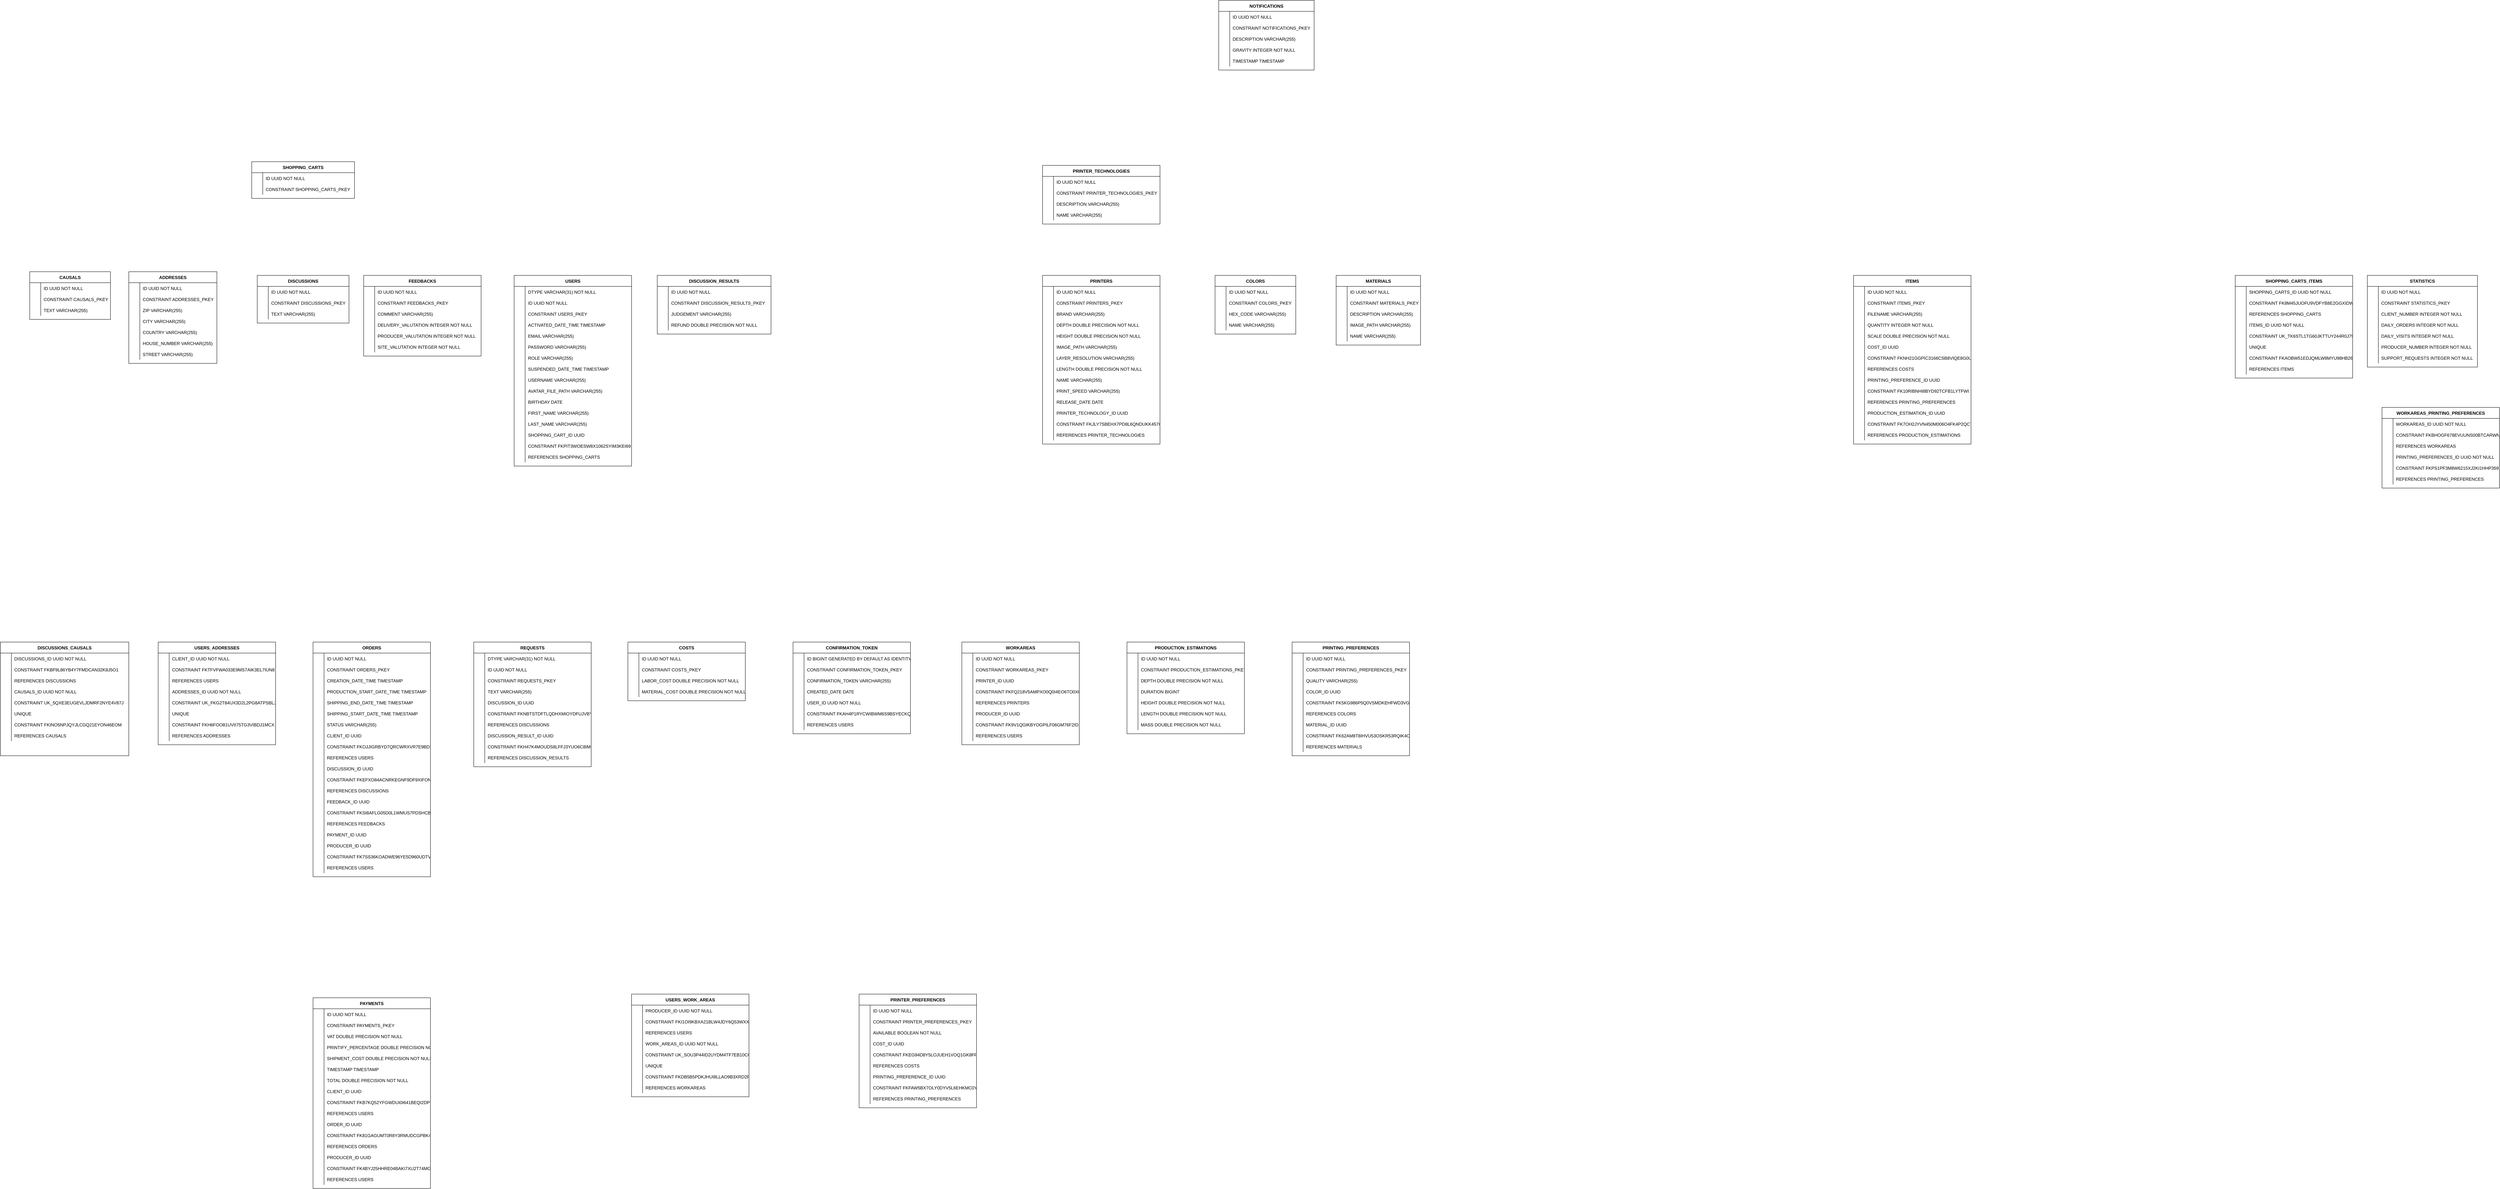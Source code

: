 <mxfile version="15.0.2" type="github">
  <diagram id="FAFqv0YFfy0wZtvdMSJw" name="Page-1">
    <mxGraphModel dx="7332" dy="2469" grid="1" gridSize="10" guides="1" tooltips="1" connect="1" arrows="1" fold="1" page="1" pageScale="1" pageWidth="827" pageHeight="1169" math="0" shadow="0">
      <root>
        <mxCell id="0" />
        <mxCell id="1" parent="0" />
        <mxCell id="k5QQbJl_lLXqa5jH-GES-1" value="ADDRESSES" style="shape=table;startSize=30;container=1;collapsible=1;childLayout=tableLayout;fixedRows=1;rowLines=0;fontStyle=1;align=center;resizeLast=1;" parent="1" vertex="1">
          <mxGeometry x="-4130" y="70" width="240" height="250" as="geometry" />
        </mxCell>
        <mxCell id="k5QQbJl_lLXqa5jH-GES-2" value="" style="shape=partialRectangle;collapsible=0;dropTarget=0;pointerEvents=0;fillColor=none;points=[[0,0.5],[1,0.5]];portConstraint=eastwest;top=0;left=0;right=0;bottom=0;" parent="k5QQbJl_lLXqa5jH-GES-1" vertex="1">
          <mxGeometry y="30" width="240" height="30" as="geometry" />
        </mxCell>
        <mxCell id="k5QQbJl_lLXqa5jH-GES-3" value="" style="shape=partialRectangle;overflow=hidden;connectable=0;fillColor=none;top=0;left=0;bottom=0;right=0;" parent="k5QQbJl_lLXqa5jH-GES-2" vertex="1">
          <mxGeometry width="30" height="30" as="geometry" />
        </mxCell>
        <mxCell id="k5QQbJl_lLXqa5jH-GES-4" value="ID           UUID NOT NULL" style="shape=partialRectangle;overflow=hidden;connectable=0;fillColor=none;top=0;left=0;bottom=0;right=0;align=left;spacingLeft=6;" parent="k5QQbJl_lLXqa5jH-GES-2" vertex="1">
          <mxGeometry x="30" width="210" height="30" as="geometry" />
        </mxCell>
        <mxCell id="k5QQbJl_lLXqa5jH-GES-5" value="" style="shape=partialRectangle;collapsible=0;dropTarget=0;pointerEvents=0;fillColor=none;points=[[0,0.5],[1,0.5]];portConstraint=eastwest;top=0;left=0;right=0;bottom=0;" parent="k5QQbJl_lLXqa5jH-GES-1" vertex="1">
          <mxGeometry y="60" width="240" height="30" as="geometry" />
        </mxCell>
        <mxCell id="k5QQbJl_lLXqa5jH-GES-6" value="" style="shape=partialRectangle;overflow=hidden;connectable=0;fillColor=none;top=0;left=0;bottom=0;right=0;" parent="k5QQbJl_lLXqa5jH-GES-5" vertex="1">
          <mxGeometry width="30" height="30" as="geometry" />
        </mxCell>
        <mxCell id="k5QQbJl_lLXqa5jH-GES-7" value="CONSTRAINT ADDRESSES_PKEY" style="shape=partialRectangle;overflow=hidden;connectable=0;fillColor=none;top=0;left=0;bottom=0;right=0;align=left;spacingLeft=6;" parent="k5QQbJl_lLXqa5jH-GES-5" vertex="1">
          <mxGeometry x="30" width="210" height="30" as="geometry" />
        </mxCell>
        <mxCell id="k5QQbJl_lLXqa5jH-GES-8" value="" style="shape=partialRectangle;collapsible=0;dropTarget=0;pointerEvents=0;fillColor=none;points=[[0,0.5],[1,0.5]];portConstraint=eastwest;top=0;left=0;right=0;bottom=0;" parent="k5QQbJl_lLXqa5jH-GES-1" vertex="1">
          <mxGeometry y="90" width="240" height="30" as="geometry" />
        </mxCell>
        <mxCell id="k5QQbJl_lLXqa5jH-GES-9" value="" style="shape=partialRectangle;overflow=hidden;connectable=0;fillColor=none;top=0;left=0;bottom=0;right=0;" parent="k5QQbJl_lLXqa5jH-GES-8" vertex="1">
          <mxGeometry width="30" height="30" as="geometry" />
        </mxCell>
        <mxCell id="k5QQbJl_lLXqa5jH-GES-10" value="ZIP          VARCHAR(255)" style="shape=partialRectangle;overflow=hidden;connectable=0;fillColor=none;top=0;left=0;bottom=0;right=0;align=left;spacingLeft=6;" parent="k5QQbJl_lLXqa5jH-GES-8" vertex="1">
          <mxGeometry x="30" width="210" height="30" as="geometry" />
        </mxCell>
        <mxCell id="k5QQbJl_lLXqa5jH-GES-11" value="" style="shape=partialRectangle;collapsible=0;dropTarget=0;pointerEvents=0;fillColor=none;points=[[0,0.5],[1,0.5]];portConstraint=eastwest;top=0;left=0;right=0;bottom=0;" parent="k5QQbJl_lLXqa5jH-GES-1" vertex="1">
          <mxGeometry y="120" width="240" height="30" as="geometry" />
        </mxCell>
        <mxCell id="k5QQbJl_lLXqa5jH-GES-12" value="" style="shape=partialRectangle;overflow=hidden;connectable=0;fillColor=none;top=0;left=0;bottom=0;right=0;" parent="k5QQbJl_lLXqa5jH-GES-11" vertex="1">
          <mxGeometry width="30" height="30" as="geometry" />
        </mxCell>
        <mxCell id="k5QQbJl_lLXqa5jH-GES-13" value="CITY         VARCHAR(255)" style="shape=partialRectangle;overflow=hidden;connectable=0;fillColor=none;top=0;left=0;bottom=0;right=0;align=left;spacingLeft=6;" parent="k5QQbJl_lLXqa5jH-GES-11" vertex="1">
          <mxGeometry x="30" width="210" height="30" as="geometry" />
        </mxCell>
        <mxCell id="k5QQbJl_lLXqa5jH-GES-14" value="" style="shape=partialRectangle;collapsible=0;dropTarget=0;pointerEvents=0;fillColor=none;points=[[0,0.5],[1,0.5]];portConstraint=eastwest;top=0;left=0;right=0;bottom=0;" parent="k5QQbJl_lLXqa5jH-GES-1" vertex="1">
          <mxGeometry y="150" width="240" height="30" as="geometry" />
        </mxCell>
        <mxCell id="k5QQbJl_lLXqa5jH-GES-15" value="" style="shape=partialRectangle;overflow=hidden;connectable=0;fillColor=none;top=0;left=0;bottom=0;right=0;" parent="k5QQbJl_lLXqa5jH-GES-14" vertex="1">
          <mxGeometry width="30" height="30" as="geometry" />
        </mxCell>
        <mxCell id="k5QQbJl_lLXqa5jH-GES-16" value="COUNTRY      VARCHAR(255)" style="shape=partialRectangle;overflow=hidden;connectable=0;fillColor=none;top=0;left=0;bottom=0;right=0;align=left;spacingLeft=6;" parent="k5QQbJl_lLXqa5jH-GES-14" vertex="1">
          <mxGeometry x="30" width="210" height="30" as="geometry" />
        </mxCell>
        <mxCell id="k5QQbJl_lLXqa5jH-GES-17" value="" style="shape=partialRectangle;collapsible=0;dropTarget=0;pointerEvents=0;fillColor=none;points=[[0,0.5],[1,0.5]];portConstraint=eastwest;top=0;left=0;right=0;bottom=0;" parent="k5QQbJl_lLXqa5jH-GES-1" vertex="1">
          <mxGeometry y="180" width="240" height="30" as="geometry" />
        </mxCell>
        <mxCell id="k5QQbJl_lLXqa5jH-GES-18" value="" style="shape=partialRectangle;overflow=hidden;connectable=0;fillColor=none;top=0;left=0;bottom=0;right=0;" parent="k5QQbJl_lLXqa5jH-GES-17" vertex="1">
          <mxGeometry width="30" height="30" as="geometry" />
        </mxCell>
        <mxCell id="k5QQbJl_lLXqa5jH-GES-19" value="HOUSE_NUMBER VARCHAR(255)" style="shape=partialRectangle;overflow=hidden;connectable=0;fillColor=none;top=0;left=0;bottom=0;right=0;align=left;spacingLeft=6;" parent="k5QQbJl_lLXqa5jH-GES-17" vertex="1">
          <mxGeometry x="30" width="210" height="30" as="geometry" />
        </mxCell>
        <mxCell id="k5QQbJl_lLXqa5jH-GES-20" value="" style="shape=partialRectangle;collapsible=0;dropTarget=0;pointerEvents=0;fillColor=none;points=[[0,0.5],[1,0.5]];portConstraint=eastwest;top=0;left=0;right=0;bottom=0;" parent="k5QQbJl_lLXqa5jH-GES-1" vertex="1">
          <mxGeometry y="210" width="240" height="30" as="geometry" />
        </mxCell>
        <mxCell id="k5QQbJl_lLXqa5jH-GES-21" value="" style="shape=partialRectangle;overflow=hidden;connectable=0;fillColor=none;top=0;left=0;bottom=0;right=0;" parent="k5QQbJl_lLXqa5jH-GES-20" vertex="1">
          <mxGeometry width="30" height="30" as="geometry" />
        </mxCell>
        <mxCell id="k5QQbJl_lLXqa5jH-GES-22" value="STREET       VARCHAR(255)" style="shape=partialRectangle;overflow=hidden;connectable=0;fillColor=none;top=0;left=0;bottom=0;right=0;align=left;spacingLeft=6;" parent="k5QQbJl_lLXqa5jH-GES-20" vertex="1">
          <mxGeometry x="30" width="210" height="30" as="geometry" />
        </mxCell>
        <mxCell id="k5QQbJl_lLXqa5jH-GES-23" value="CAUSALS" style="shape=table;startSize=30;container=1;collapsible=1;childLayout=tableLayout;fixedRows=1;rowLines=0;fontStyle=1;align=center;resizeLast=1;" parent="1" vertex="1">
          <mxGeometry x="-4400" y="70" width="220" height="130" as="geometry" />
        </mxCell>
        <mxCell id="k5QQbJl_lLXqa5jH-GES-24" value="" style="shape=partialRectangle;collapsible=0;dropTarget=0;pointerEvents=0;fillColor=none;points=[[0,0.5],[1,0.5]];portConstraint=eastwest;top=0;left=0;right=0;bottom=0;" parent="k5QQbJl_lLXqa5jH-GES-23" vertex="1">
          <mxGeometry y="30" width="220" height="30" as="geometry" />
        </mxCell>
        <mxCell id="k5QQbJl_lLXqa5jH-GES-25" value="" style="shape=partialRectangle;overflow=hidden;connectable=0;fillColor=none;top=0;left=0;bottom=0;right=0;" parent="k5QQbJl_lLXqa5jH-GES-24" vertex="1">
          <mxGeometry width="30" height="30" as="geometry" />
        </mxCell>
        <mxCell id="k5QQbJl_lLXqa5jH-GES-26" value="ID   UUID NOT NULL" style="shape=partialRectangle;overflow=hidden;connectable=0;fillColor=none;top=0;left=0;bottom=0;right=0;align=left;spacingLeft=6;" parent="k5QQbJl_lLXqa5jH-GES-24" vertex="1">
          <mxGeometry x="30" width="190" height="30" as="geometry" />
        </mxCell>
        <mxCell id="k5QQbJl_lLXqa5jH-GES-27" value="" style="shape=partialRectangle;collapsible=0;dropTarget=0;pointerEvents=0;fillColor=none;points=[[0,0.5],[1,0.5]];portConstraint=eastwest;top=0;left=0;right=0;bottom=0;" parent="k5QQbJl_lLXqa5jH-GES-23" vertex="1">
          <mxGeometry y="60" width="220" height="30" as="geometry" />
        </mxCell>
        <mxCell id="k5QQbJl_lLXqa5jH-GES-28" value="" style="shape=partialRectangle;overflow=hidden;connectable=0;fillColor=none;top=0;left=0;bottom=0;right=0;" parent="k5QQbJl_lLXqa5jH-GES-27" vertex="1">
          <mxGeometry width="30" height="30" as="geometry" />
        </mxCell>
        <mxCell id="k5QQbJl_lLXqa5jH-GES-29" value="CONSTRAINT CAUSALS_PKEY" style="shape=partialRectangle;overflow=hidden;connectable=0;fillColor=none;top=0;left=0;bottom=0;right=0;align=left;spacingLeft=6;" parent="k5QQbJl_lLXqa5jH-GES-27" vertex="1">
          <mxGeometry x="30" width="190" height="30" as="geometry" />
        </mxCell>
        <mxCell id="k5QQbJl_lLXqa5jH-GES-30" value="" style="shape=partialRectangle;collapsible=0;dropTarget=0;pointerEvents=0;fillColor=none;points=[[0,0.5],[1,0.5]];portConstraint=eastwest;top=0;left=0;right=0;bottom=0;" parent="k5QQbJl_lLXqa5jH-GES-23" vertex="1">
          <mxGeometry y="90" width="220" height="30" as="geometry" />
        </mxCell>
        <mxCell id="k5QQbJl_lLXqa5jH-GES-31" value="" style="shape=partialRectangle;overflow=hidden;connectable=0;fillColor=none;top=0;left=0;bottom=0;right=0;" parent="k5QQbJl_lLXqa5jH-GES-30" vertex="1">
          <mxGeometry width="30" height="30" as="geometry" />
        </mxCell>
        <mxCell id="k5QQbJl_lLXqa5jH-GES-32" value="TEXT VARCHAR(255)" style="shape=partialRectangle;overflow=hidden;connectable=0;fillColor=none;top=0;left=0;bottom=0;right=0;align=left;spacingLeft=6;" parent="k5QQbJl_lLXqa5jH-GES-30" vertex="1">
          <mxGeometry x="30" width="190" height="30" as="geometry" />
        </mxCell>
        <mxCell id="k5QQbJl_lLXqa5jH-GES-33" value="COLORS" style="shape=table;startSize=30;container=1;collapsible=1;childLayout=tableLayout;fixedRows=1;rowLines=0;fontStyle=1;align=center;resizeLast=1;" parent="1" vertex="1">
          <mxGeometry x="-1170" y="80" width="220" height="160" as="geometry" />
        </mxCell>
        <mxCell id="k5QQbJl_lLXqa5jH-GES-34" value="" style="shape=partialRectangle;collapsible=0;dropTarget=0;pointerEvents=0;fillColor=none;points=[[0,0.5],[1,0.5]];portConstraint=eastwest;top=0;left=0;right=0;bottom=0;" parent="k5QQbJl_lLXqa5jH-GES-33" vertex="1">
          <mxGeometry y="30" width="220" height="30" as="geometry" />
        </mxCell>
        <mxCell id="k5QQbJl_lLXqa5jH-GES-35" value="" style="shape=partialRectangle;overflow=hidden;connectable=0;fillColor=none;top=0;left=0;bottom=0;right=0;" parent="k5QQbJl_lLXqa5jH-GES-34" vertex="1">
          <mxGeometry width="30" height="30" as="geometry" />
        </mxCell>
        <mxCell id="k5QQbJl_lLXqa5jH-GES-36" value="ID       UUID NOT NULL" style="shape=partialRectangle;overflow=hidden;connectable=0;fillColor=none;top=0;left=0;bottom=0;right=0;align=left;spacingLeft=6;" parent="k5QQbJl_lLXqa5jH-GES-34" vertex="1">
          <mxGeometry x="30" width="190" height="30" as="geometry" />
        </mxCell>
        <mxCell id="k5QQbJl_lLXqa5jH-GES-37" value="" style="shape=partialRectangle;collapsible=0;dropTarget=0;pointerEvents=0;fillColor=none;points=[[0,0.5],[1,0.5]];portConstraint=eastwest;top=0;left=0;right=0;bottom=0;" parent="k5QQbJl_lLXqa5jH-GES-33" vertex="1">
          <mxGeometry y="60" width="220" height="30" as="geometry" />
        </mxCell>
        <mxCell id="k5QQbJl_lLXqa5jH-GES-38" value="" style="shape=partialRectangle;overflow=hidden;connectable=0;fillColor=none;top=0;left=0;bottom=0;right=0;" parent="k5QQbJl_lLXqa5jH-GES-37" vertex="1">
          <mxGeometry width="30" height="30" as="geometry" />
        </mxCell>
        <mxCell id="k5QQbJl_lLXqa5jH-GES-39" value="CONSTRAINT COLORS_PKEY" style="shape=partialRectangle;overflow=hidden;connectable=0;fillColor=none;top=0;left=0;bottom=0;right=0;align=left;spacingLeft=6;" parent="k5QQbJl_lLXqa5jH-GES-37" vertex="1">
          <mxGeometry x="30" width="190" height="30" as="geometry" />
        </mxCell>
        <mxCell id="k5QQbJl_lLXqa5jH-GES-40" value="" style="shape=partialRectangle;collapsible=0;dropTarget=0;pointerEvents=0;fillColor=none;points=[[0,0.5],[1,0.5]];portConstraint=eastwest;top=0;left=0;right=0;bottom=0;" parent="k5QQbJl_lLXqa5jH-GES-33" vertex="1">
          <mxGeometry y="90" width="220" height="30" as="geometry" />
        </mxCell>
        <mxCell id="k5QQbJl_lLXqa5jH-GES-41" value="" style="shape=partialRectangle;overflow=hidden;connectable=0;fillColor=none;top=0;left=0;bottom=0;right=0;" parent="k5QQbJl_lLXqa5jH-GES-40" vertex="1">
          <mxGeometry width="30" height="30" as="geometry" />
        </mxCell>
        <mxCell id="k5QQbJl_lLXqa5jH-GES-42" value="HEX_CODE VARCHAR(255)" style="shape=partialRectangle;overflow=hidden;connectable=0;fillColor=none;top=0;left=0;bottom=0;right=0;align=left;spacingLeft=6;" parent="k5QQbJl_lLXqa5jH-GES-40" vertex="1">
          <mxGeometry x="30" width="190" height="30" as="geometry" />
        </mxCell>
        <mxCell id="k5QQbJl_lLXqa5jH-GES-43" value="" style="shape=partialRectangle;collapsible=0;dropTarget=0;pointerEvents=0;fillColor=none;points=[[0,0.5],[1,0.5]];portConstraint=eastwest;top=0;left=0;right=0;bottom=0;" parent="k5QQbJl_lLXqa5jH-GES-33" vertex="1">
          <mxGeometry y="120" width="220" height="30" as="geometry" />
        </mxCell>
        <mxCell id="k5QQbJl_lLXqa5jH-GES-44" value="" style="shape=partialRectangle;overflow=hidden;connectable=0;fillColor=none;top=0;left=0;bottom=0;right=0;" parent="k5QQbJl_lLXqa5jH-GES-43" vertex="1">
          <mxGeometry width="30" height="30" as="geometry" />
        </mxCell>
        <mxCell id="k5QQbJl_lLXqa5jH-GES-45" value="NAME     VARCHAR(255)" style="shape=partialRectangle;overflow=hidden;connectable=0;fillColor=none;top=0;left=0;bottom=0;right=0;align=left;spacingLeft=6;" parent="k5QQbJl_lLXqa5jH-GES-43" vertex="1">
          <mxGeometry x="30" width="190" height="30" as="geometry" />
        </mxCell>
        <mxCell id="k5QQbJl_lLXqa5jH-GES-46" value="COSTS" style="shape=table;startSize=30;container=1;collapsible=1;childLayout=tableLayout;fixedRows=1;rowLines=0;fontStyle=1;align=center;resizeLast=1;" parent="1" vertex="1">
          <mxGeometry x="-2770" y="1080" width="320" height="160" as="geometry" />
        </mxCell>
        <mxCell id="k5QQbJl_lLXqa5jH-GES-47" value="" style="shape=partialRectangle;collapsible=0;dropTarget=0;pointerEvents=0;fillColor=none;points=[[0,0.5],[1,0.5]];portConstraint=eastwest;top=0;left=0;right=0;bottom=0;" parent="k5QQbJl_lLXqa5jH-GES-46" vertex="1">
          <mxGeometry y="30" width="320" height="30" as="geometry" />
        </mxCell>
        <mxCell id="k5QQbJl_lLXqa5jH-GES-48" value="" style="shape=partialRectangle;overflow=hidden;connectable=0;fillColor=none;top=0;left=0;bottom=0;right=0;" parent="k5QQbJl_lLXqa5jH-GES-47" vertex="1">
          <mxGeometry width="30" height="30" as="geometry" />
        </mxCell>
        <mxCell id="k5QQbJl_lLXqa5jH-GES-49" value="ID            UUID             NOT NULL" style="shape=partialRectangle;overflow=hidden;connectable=0;fillColor=none;top=0;left=0;bottom=0;right=0;align=left;spacingLeft=6;" parent="k5QQbJl_lLXqa5jH-GES-47" vertex="1">
          <mxGeometry x="30" width="290" height="30" as="geometry" />
        </mxCell>
        <mxCell id="k5QQbJl_lLXqa5jH-GES-50" value="" style="shape=partialRectangle;collapsible=0;dropTarget=0;pointerEvents=0;fillColor=none;points=[[0,0.5],[1,0.5]];portConstraint=eastwest;top=0;left=0;right=0;bottom=0;" parent="k5QQbJl_lLXqa5jH-GES-46" vertex="1">
          <mxGeometry y="60" width="320" height="30" as="geometry" />
        </mxCell>
        <mxCell id="k5QQbJl_lLXqa5jH-GES-51" value="" style="shape=partialRectangle;overflow=hidden;connectable=0;fillColor=none;top=0;left=0;bottom=0;right=0;" parent="k5QQbJl_lLXqa5jH-GES-50" vertex="1">
          <mxGeometry width="30" height="30" as="geometry" />
        </mxCell>
        <mxCell id="k5QQbJl_lLXqa5jH-GES-52" value="CONSTRAINT COSTS_PKEY" style="shape=partialRectangle;overflow=hidden;connectable=0;fillColor=none;top=0;left=0;bottom=0;right=0;align=left;spacingLeft=6;" parent="k5QQbJl_lLXqa5jH-GES-50" vertex="1">
          <mxGeometry x="30" width="290" height="30" as="geometry" />
        </mxCell>
        <mxCell id="k5QQbJl_lLXqa5jH-GES-53" value="" style="shape=partialRectangle;collapsible=0;dropTarget=0;pointerEvents=0;fillColor=none;points=[[0,0.5],[1,0.5]];portConstraint=eastwest;top=0;left=0;right=0;bottom=0;" parent="k5QQbJl_lLXqa5jH-GES-46" vertex="1">
          <mxGeometry y="90" width="320" height="30" as="geometry" />
        </mxCell>
        <mxCell id="k5QQbJl_lLXqa5jH-GES-54" value="" style="shape=partialRectangle;overflow=hidden;connectable=0;fillColor=none;top=0;left=0;bottom=0;right=0;" parent="k5QQbJl_lLXqa5jH-GES-53" vertex="1">
          <mxGeometry width="30" height="30" as="geometry" />
        </mxCell>
        <mxCell id="k5QQbJl_lLXqa5jH-GES-55" value="LABOR_COST    DOUBLE PRECISION NOT NULL" style="shape=partialRectangle;overflow=hidden;connectable=0;fillColor=none;top=0;left=0;bottom=0;right=0;align=left;spacingLeft=6;" parent="k5QQbJl_lLXqa5jH-GES-53" vertex="1">
          <mxGeometry x="30" width="290" height="30" as="geometry" />
        </mxCell>
        <mxCell id="k5QQbJl_lLXqa5jH-GES-56" value="" style="shape=partialRectangle;collapsible=0;dropTarget=0;pointerEvents=0;fillColor=none;points=[[0,0.5],[1,0.5]];portConstraint=eastwest;top=0;left=0;right=0;bottom=0;" parent="k5QQbJl_lLXqa5jH-GES-46" vertex="1">
          <mxGeometry y="120" width="320" height="30" as="geometry" />
        </mxCell>
        <mxCell id="k5QQbJl_lLXqa5jH-GES-57" value="" style="shape=partialRectangle;overflow=hidden;connectable=0;fillColor=none;top=0;left=0;bottom=0;right=0;" parent="k5QQbJl_lLXqa5jH-GES-56" vertex="1">
          <mxGeometry width="30" height="30" as="geometry" />
        </mxCell>
        <mxCell id="k5QQbJl_lLXqa5jH-GES-58" value="MATERIAL_COST DOUBLE PRECISION NOT NULL" style="shape=partialRectangle;overflow=hidden;connectable=0;fillColor=none;top=0;left=0;bottom=0;right=0;align=left;spacingLeft=6;" parent="k5QQbJl_lLXqa5jH-GES-56" vertex="1">
          <mxGeometry x="30" width="290" height="30" as="geometry" />
        </mxCell>
        <mxCell id="k5QQbJl_lLXqa5jH-GES-59" value="DISCUSSION_RESULTS" style="shape=table;startSize=30;container=1;collapsible=1;childLayout=tableLayout;fixedRows=1;rowLines=0;fontStyle=1;align=center;resizeLast=1;" parent="1" vertex="1">
          <mxGeometry x="-2690" y="80" width="310" height="160" as="geometry" />
        </mxCell>
        <mxCell id="k5QQbJl_lLXqa5jH-GES-60" value="" style="shape=partialRectangle;collapsible=0;dropTarget=0;pointerEvents=0;fillColor=none;points=[[0,0.5],[1,0.5]];portConstraint=eastwest;top=0;left=0;right=0;bottom=0;" parent="k5QQbJl_lLXqa5jH-GES-59" vertex="1">
          <mxGeometry y="30" width="310" height="30" as="geometry" />
        </mxCell>
        <mxCell id="k5QQbJl_lLXqa5jH-GES-61" value="" style="shape=partialRectangle;overflow=hidden;connectable=0;fillColor=none;top=0;left=0;bottom=0;right=0;" parent="k5QQbJl_lLXqa5jH-GES-60" vertex="1">
          <mxGeometry width="30" height="30" as="geometry" />
        </mxCell>
        <mxCell id="k5QQbJl_lLXqa5jH-GES-62" value="ID        UUID             NOT NULL" style="shape=partialRectangle;overflow=hidden;connectable=0;fillColor=none;top=0;left=0;bottom=0;right=0;align=left;spacingLeft=6;" parent="k5QQbJl_lLXqa5jH-GES-60" vertex="1">
          <mxGeometry x="30" width="280" height="30" as="geometry" />
        </mxCell>
        <mxCell id="k5QQbJl_lLXqa5jH-GES-63" value="" style="shape=partialRectangle;collapsible=0;dropTarget=0;pointerEvents=0;fillColor=none;points=[[0,0.5],[1,0.5]];portConstraint=eastwest;top=0;left=0;right=0;bottom=0;" parent="k5QQbJl_lLXqa5jH-GES-59" vertex="1">
          <mxGeometry y="60" width="310" height="30" as="geometry" />
        </mxCell>
        <mxCell id="k5QQbJl_lLXqa5jH-GES-64" value="" style="shape=partialRectangle;overflow=hidden;connectable=0;fillColor=none;top=0;left=0;bottom=0;right=0;" parent="k5QQbJl_lLXqa5jH-GES-63" vertex="1">
          <mxGeometry width="30" height="30" as="geometry" />
        </mxCell>
        <mxCell id="k5QQbJl_lLXqa5jH-GES-65" value="CONSTRAINT DISCUSSION_RESULTS_PKEY" style="shape=partialRectangle;overflow=hidden;connectable=0;fillColor=none;top=0;left=0;bottom=0;right=0;align=left;spacingLeft=6;" parent="k5QQbJl_lLXqa5jH-GES-63" vertex="1">
          <mxGeometry x="30" width="280" height="30" as="geometry" />
        </mxCell>
        <mxCell id="k5QQbJl_lLXqa5jH-GES-66" value="" style="shape=partialRectangle;collapsible=0;dropTarget=0;pointerEvents=0;fillColor=none;points=[[0,0.5],[1,0.5]];portConstraint=eastwest;top=0;left=0;right=0;bottom=0;" parent="k5QQbJl_lLXqa5jH-GES-59" vertex="1">
          <mxGeometry y="90" width="310" height="30" as="geometry" />
        </mxCell>
        <mxCell id="k5QQbJl_lLXqa5jH-GES-67" value="" style="shape=partialRectangle;overflow=hidden;connectable=0;fillColor=none;top=0;left=0;bottom=0;right=0;" parent="k5QQbJl_lLXqa5jH-GES-66" vertex="1">
          <mxGeometry width="30" height="30" as="geometry" />
        </mxCell>
        <mxCell id="k5QQbJl_lLXqa5jH-GES-68" value="JUDGEMENT VARCHAR(255)" style="shape=partialRectangle;overflow=hidden;connectable=0;fillColor=none;top=0;left=0;bottom=0;right=0;align=left;spacingLeft=6;" parent="k5QQbJl_lLXqa5jH-GES-66" vertex="1">
          <mxGeometry x="30" width="280" height="30" as="geometry" />
        </mxCell>
        <mxCell id="k5QQbJl_lLXqa5jH-GES-69" value="" style="shape=partialRectangle;collapsible=0;dropTarget=0;pointerEvents=0;fillColor=none;points=[[0,0.5],[1,0.5]];portConstraint=eastwest;top=0;left=0;right=0;bottom=0;" parent="k5QQbJl_lLXqa5jH-GES-59" vertex="1">
          <mxGeometry y="120" width="310" height="30" as="geometry" />
        </mxCell>
        <mxCell id="k5QQbJl_lLXqa5jH-GES-70" value="" style="shape=partialRectangle;overflow=hidden;connectable=0;fillColor=none;top=0;left=0;bottom=0;right=0;" parent="k5QQbJl_lLXqa5jH-GES-69" vertex="1">
          <mxGeometry width="30" height="30" as="geometry" />
        </mxCell>
        <mxCell id="k5QQbJl_lLXqa5jH-GES-71" value="REFUND    DOUBLE PRECISION NOT NULL" style="shape=partialRectangle;overflow=hidden;connectable=0;fillColor=none;top=0;left=0;bottom=0;right=0;align=left;spacingLeft=6;" parent="k5QQbJl_lLXqa5jH-GES-69" vertex="1">
          <mxGeometry x="30" width="280" height="30" as="geometry" />
        </mxCell>
        <mxCell id="k5QQbJl_lLXqa5jH-GES-72" value="DISCUSSIONS" style="shape=table;startSize=30;container=1;collapsible=1;childLayout=tableLayout;fixedRows=1;rowLines=0;fontStyle=1;align=center;resizeLast=1;" parent="1" vertex="1">
          <mxGeometry x="-3780" y="80" width="250" height="130" as="geometry" />
        </mxCell>
        <mxCell id="k5QQbJl_lLXqa5jH-GES-73" value="" style="shape=partialRectangle;collapsible=0;dropTarget=0;pointerEvents=0;fillColor=none;points=[[0,0.5],[1,0.5]];portConstraint=eastwest;top=0;left=0;right=0;bottom=0;" parent="k5QQbJl_lLXqa5jH-GES-72" vertex="1">
          <mxGeometry y="30" width="250" height="30" as="geometry" />
        </mxCell>
        <mxCell id="k5QQbJl_lLXqa5jH-GES-74" value="" style="shape=partialRectangle;overflow=hidden;connectable=0;fillColor=none;top=0;left=0;bottom=0;right=0;" parent="k5QQbJl_lLXqa5jH-GES-73" vertex="1">
          <mxGeometry width="30" height="30" as="geometry" />
        </mxCell>
        <mxCell id="k5QQbJl_lLXqa5jH-GES-75" value="ID   UUID NOT NULL" style="shape=partialRectangle;overflow=hidden;connectable=0;fillColor=none;top=0;left=0;bottom=0;right=0;align=left;spacingLeft=6;" parent="k5QQbJl_lLXqa5jH-GES-73" vertex="1">
          <mxGeometry x="30" width="220" height="30" as="geometry" />
        </mxCell>
        <mxCell id="k5QQbJl_lLXqa5jH-GES-76" value="" style="shape=partialRectangle;collapsible=0;dropTarget=0;pointerEvents=0;fillColor=none;points=[[0,0.5],[1,0.5]];portConstraint=eastwest;top=0;left=0;right=0;bottom=0;" parent="k5QQbJl_lLXqa5jH-GES-72" vertex="1">
          <mxGeometry y="60" width="250" height="30" as="geometry" />
        </mxCell>
        <mxCell id="k5QQbJl_lLXqa5jH-GES-77" value="" style="shape=partialRectangle;overflow=hidden;connectable=0;fillColor=none;top=0;left=0;bottom=0;right=0;" parent="k5QQbJl_lLXqa5jH-GES-76" vertex="1">
          <mxGeometry width="30" height="30" as="geometry" />
        </mxCell>
        <mxCell id="k5QQbJl_lLXqa5jH-GES-78" value="CONSTRAINT DISCUSSIONS_PKEY" style="shape=partialRectangle;overflow=hidden;connectable=0;fillColor=none;top=0;left=0;bottom=0;right=0;align=left;spacingLeft=6;" parent="k5QQbJl_lLXqa5jH-GES-76" vertex="1">
          <mxGeometry x="30" width="220" height="30" as="geometry" />
        </mxCell>
        <mxCell id="k5QQbJl_lLXqa5jH-GES-79" value="" style="shape=partialRectangle;collapsible=0;dropTarget=0;pointerEvents=0;fillColor=none;points=[[0,0.5],[1,0.5]];portConstraint=eastwest;top=0;left=0;right=0;bottom=0;" parent="k5QQbJl_lLXqa5jH-GES-72" vertex="1">
          <mxGeometry y="90" width="250" height="30" as="geometry" />
        </mxCell>
        <mxCell id="k5QQbJl_lLXqa5jH-GES-80" value="" style="shape=partialRectangle;overflow=hidden;connectable=0;fillColor=none;top=0;left=0;bottom=0;right=0;" parent="k5QQbJl_lLXqa5jH-GES-79" vertex="1">
          <mxGeometry width="30" height="30" as="geometry" />
        </mxCell>
        <mxCell id="k5QQbJl_lLXqa5jH-GES-81" value="TEXT VARCHAR(255)" style="shape=partialRectangle;overflow=hidden;connectable=0;fillColor=none;top=0;left=0;bottom=0;right=0;align=left;spacingLeft=6;" parent="k5QQbJl_lLXqa5jH-GES-79" vertex="1">
          <mxGeometry x="30" width="220" height="30" as="geometry" />
        </mxCell>
        <mxCell id="k5QQbJl_lLXqa5jH-GES-107" value="FEEDBACKS" style="shape=table;startSize=30;container=1;collapsible=1;childLayout=tableLayout;fixedRows=1;rowLines=0;fontStyle=1;align=center;resizeLast=1;" parent="1" vertex="1">
          <mxGeometry x="-3490" y="80" width="320" height="220" as="geometry" />
        </mxCell>
        <mxCell id="k5QQbJl_lLXqa5jH-GES-108" value="" style="shape=partialRectangle;collapsible=0;dropTarget=0;pointerEvents=0;fillColor=none;points=[[0,0.5],[1,0.5]];portConstraint=eastwest;top=0;left=0;right=0;bottom=0;" parent="k5QQbJl_lLXqa5jH-GES-107" vertex="1">
          <mxGeometry y="30" width="320" height="30" as="geometry" />
        </mxCell>
        <mxCell id="k5QQbJl_lLXqa5jH-GES-109" value="" style="shape=partialRectangle;overflow=hidden;connectable=0;fillColor=none;top=0;left=0;bottom=0;right=0;" parent="k5QQbJl_lLXqa5jH-GES-108" vertex="1">
          <mxGeometry width="30" height="30" as="geometry" />
        </mxCell>
        <mxCell id="k5QQbJl_lLXqa5jH-GES-110" value="ID                  UUID    NOT NULL" style="shape=partialRectangle;overflow=hidden;connectable=0;fillColor=none;top=0;left=0;bottom=0;right=0;align=left;spacingLeft=6;" parent="k5QQbJl_lLXqa5jH-GES-108" vertex="1">
          <mxGeometry x="30" width="290" height="30" as="geometry" />
        </mxCell>
        <mxCell id="k5QQbJl_lLXqa5jH-GES-111" value="" style="shape=partialRectangle;collapsible=0;dropTarget=0;pointerEvents=0;fillColor=none;points=[[0,0.5],[1,0.5]];portConstraint=eastwest;top=0;left=0;right=0;bottom=0;" parent="k5QQbJl_lLXqa5jH-GES-107" vertex="1">
          <mxGeometry y="60" width="320" height="30" as="geometry" />
        </mxCell>
        <mxCell id="k5QQbJl_lLXqa5jH-GES-112" value="" style="shape=partialRectangle;overflow=hidden;connectable=0;fillColor=none;top=0;left=0;bottom=0;right=0;" parent="k5QQbJl_lLXqa5jH-GES-111" vertex="1">
          <mxGeometry width="30" height="30" as="geometry" />
        </mxCell>
        <mxCell id="k5QQbJl_lLXqa5jH-GES-113" value="CONSTRAINT FEEDBACKS_PKEY" style="shape=partialRectangle;overflow=hidden;connectable=0;fillColor=none;top=0;left=0;bottom=0;right=0;align=left;spacingLeft=6;" parent="k5QQbJl_lLXqa5jH-GES-111" vertex="1">
          <mxGeometry x="30" width="290" height="30" as="geometry" />
        </mxCell>
        <mxCell id="k5QQbJl_lLXqa5jH-GES-114" value="" style="shape=partialRectangle;collapsible=0;dropTarget=0;pointerEvents=0;fillColor=none;points=[[0,0.5],[1,0.5]];portConstraint=eastwest;top=0;left=0;right=0;bottom=0;" parent="k5QQbJl_lLXqa5jH-GES-107" vertex="1">
          <mxGeometry y="90" width="320" height="30" as="geometry" />
        </mxCell>
        <mxCell id="k5QQbJl_lLXqa5jH-GES-115" value="" style="shape=partialRectangle;overflow=hidden;connectable=0;fillColor=none;top=0;left=0;bottom=0;right=0;" parent="k5QQbJl_lLXqa5jH-GES-114" vertex="1">
          <mxGeometry width="30" height="30" as="geometry" />
        </mxCell>
        <mxCell id="k5QQbJl_lLXqa5jH-GES-116" value="COMMENT             VARCHAR(255)" style="shape=partialRectangle;overflow=hidden;connectable=0;fillColor=none;top=0;left=0;bottom=0;right=0;align=left;spacingLeft=6;" parent="k5QQbJl_lLXqa5jH-GES-114" vertex="1">
          <mxGeometry x="30" width="290" height="30" as="geometry" />
        </mxCell>
        <mxCell id="k5QQbJl_lLXqa5jH-GES-117" value="" style="shape=partialRectangle;collapsible=0;dropTarget=0;pointerEvents=0;fillColor=none;points=[[0,0.5],[1,0.5]];portConstraint=eastwest;top=0;left=0;right=0;bottom=0;" parent="k5QQbJl_lLXqa5jH-GES-107" vertex="1">
          <mxGeometry y="120" width="320" height="30" as="geometry" />
        </mxCell>
        <mxCell id="k5QQbJl_lLXqa5jH-GES-118" value="" style="shape=partialRectangle;overflow=hidden;connectable=0;fillColor=none;top=0;left=0;bottom=0;right=0;" parent="k5QQbJl_lLXqa5jH-GES-117" vertex="1">
          <mxGeometry width="30" height="30" as="geometry" />
        </mxCell>
        <mxCell id="k5QQbJl_lLXqa5jH-GES-119" value="DELIVERY_VALUTATION INTEGER NOT NULL" style="shape=partialRectangle;overflow=hidden;connectable=0;fillColor=none;top=0;left=0;bottom=0;right=0;align=left;spacingLeft=6;" parent="k5QQbJl_lLXqa5jH-GES-117" vertex="1">
          <mxGeometry x="30" width="290" height="30" as="geometry" />
        </mxCell>
        <mxCell id="k5QQbJl_lLXqa5jH-GES-120" value="" style="shape=partialRectangle;collapsible=0;dropTarget=0;pointerEvents=0;fillColor=none;points=[[0,0.5],[1,0.5]];portConstraint=eastwest;top=0;left=0;right=0;bottom=0;" parent="k5QQbJl_lLXqa5jH-GES-107" vertex="1">
          <mxGeometry y="150" width="320" height="30" as="geometry" />
        </mxCell>
        <mxCell id="k5QQbJl_lLXqa5jH-GES-121" value="" style="shape=partialRectangle;overflow=hidden;connectable=0;fillColor=none;top=0;left=0;bottom=0;right=0;" parent="k5QQbJl_lLXqa5jH-GES-120" vertex="1">
          <mxGeometry width="30" height="30" as="geometry" />
        </mxCell>
        <mxCell id="k5QQbJl_lLXqa5jH-GES-122" value="PRODUCER_VALUTATION INTEGER NOT NULL" style="shape=partialRectangle;overflow=hidden;connectable=0;fillColor=none;top=0;left=0;bottom=0;right=0;align=left;spacingLeft=6;" parent="k5QQbJl_lLXqa5jH-GES-120" vertex="1">
          <mxGeometry x="30" width="290" height="30" as="geometry" />
        </mxCell>
        <mxCell id="k5QQbJl_lLXqa5jH-GES-123" value="" style="shape=partialRectangle;collapsible=0;dropTarget=0;pointerEvents=0;fillColor=none;points=[[0,0.5],[1,0.5]];portConstraint=eastwest;top=0;left=0;right=0;bottom=0;" parent="k5QQbJl_lLXqa5jH-GES-107" vertex="1">
          <mxGeometry y="180" width="320" height="30" as="geometry" />
        </mxCell>
        <mxCell id="k5QQbJl_lLXqa5jH-GES-124" value="" style="shape=partialRectangle;overflow=hidden;connectable=0;fillColor=none;top=0;left=0;bottom=0;right=0;" parent="k5QQbJl_lLXqa5jH-GES-123" vertex="1">
          <mxGeometry width="30" height="30" as="geometry" />
        </mxCell>
        <mxCell id="k5QQbJl_lLXqa5jH-GES-125" value="SITE_VALUTATION     INTEGER NOT NULL" style="shape=partialRectangle;overflow=hidden;connectable=0;fillColor=none;top=0;left=0;bottom=0;right=0;align=left;spacingLeft=6;" parent="k5QQbJl_lLXqa5jH-GES-123" vertex="1">
          <mxGeometry x="30" width="290" height="30" as="geometry" />
        </mxCell>
        <mxCell id="k5QQbJl_lLXqa5jH-GES-126" value="MATERIALS" style="shape=table;startSize=30;container=1;collapsible=1;childLayout=tableLayout;fixedRows=1;rowLines=0;fontStyle=1;align=center;resizeLast=1;" parent="1" vertex="1">
          <mxGeometry x="-840" y="80" width="230" height="190" as="geometry" />
        </mxCell>
        <mxCell id="k5QQbJl_lLXqa5jH-GES-127" value="" style="shape=partialRectangle;collapsible=0;dropTarget=0;pointerEvents=0;fillColor=none;points=[[0,0.5],[1,0.5]];portConstraint=eastwest;top=0;left=0;right=0;bottom=0;" parent="k5QQbJl_lLXqa5jH-GES-126" vertex="1">
          <mxGeometry y="30" width="230" height="30" as="geometry" />
        </mxCell>
        <mxCell id="k5QQbJl_lLXqa5jH-GES-128" value="" style="shape=partialRectangle;overflow=hidden;connectable=0;fillColor=none;top=0;left=0;bottom=0;right=0;" parent="k5QQbJl_lLXqa5jH-GES-127" vertex="1">
          <mxGeometry width="30" height="30" as="geometry" />
        </mxCell>
        <mxCell id="k5QQbJl_lLXqa5jH-GES-129" value="ID          UUID NOT NULL" style="shape=partialRectangle;overflow=hidden;connectable=0;fillColor=none;top=0;left=0;bottom=0;right=0;align=left;spacingLeft=6;" parent="k5QQbJl_lLXqa5jH-GES-127" vertex="1">
          <mxGeometry x="30" width="200" height="30" as="geometry" />
        </mxCell>
        <mxCell id="k5QQbJl_lLXqa5jH-GES-130" value="" style="shape=partialRectangle;collapsible=0;dropTarget=0;pointerEvents=0;fillColor=none;points=[[0,0.5],[1,0.5]];portConstraint=eastwest;top=0;left=0;right=0;bottom=0;" parent="k5QQbJl_lLXqa5jH-GES-126" vertex="1">
          <mxGeometry y="60" width="230" height="30" as="geometry" />
        </mxCell>
        <mxCell id="k5QQbJl_lLXqa5jH-GES-131" value="" style="shape=partialRectangle;overflow=hidden;connectable=0;fillColor=none;top=0;left=0;bottom=0;right=0;" parent="k5QQbJl_lLXqa5jH-GES-130" vertex="1">
          <mxGeometry width="30" height="30" as="geometry" />
        </mxCell>
        <mxCell id="k5QQbJl_lLXqa5jH-GES-132" value="CONSTRAINT MATERIALS_PKEY" style="shape=partialRectangle;overflow=hidden;connectable=0;fillColor=none;top=0;left=0;bottom=0;right=0;align=left;spacingLeft=6;" parent="k5QQbJl_lLXqa5jH-GES-130" vertex="1">
          <mxGeometry x="30" width="200" height="30" as="geometry" />
        </mxCell>
        <mxCell id="k5QQbJl_lLXqa5jH-GES-133" value="" style="shape=partialRectangle;collapsible=0;dropTarget=0;pointerEvents=0;fillColor=none;points=[[0,0.5],[1,0.5]];portConstraint=eastwest;top=0;left=0;right=0;bottom=0;" parent="k5QQbJl_lLXqa5jH-GES-126" vertex="1">
          <mxGeometry y="90" width="230" height="30" as="geometry" />
        </mxCell>
        <mxCell id="k5QQbJl_lLXqa5jH-GES-134" value="" style="shape=partialRectangle;overflow=hidden;connectable=0;fillColor=none;top=0;left=0;bottom=0;right=0;" parent="k5QQbJl_lLXqa5jH-GES-133" vertex="1">
          <mxGeometry width="30" height="30" as="geometry" />
        </mxCell>
        <mxCell id="k5QQbJl_lLXqa5jH-GES-135" value="DESCRIPTION VARCHAR(255)" style="shape=partialRectangle;overflow=hidden;connectable=0;fillColor=none;top=0;left=0;bottom=0;right=0;align=left;spacingLeft=6;" parent="k5QQbJl_lLXqa5jH-GES-133" vertex="1">
          <mxGeometry x="30" width="200" height="30" as="geometry" />
        </mxCell>
        <mxCell id="k5QQbJl_lLXqa5jH-GES-136" value="" style="shape=partialRectangle;collapsible=0;dropTarget=0;pointerEvents=0;fillColor=none;points=[[0,0.5],[1,0.5]];portConstraint=eastwest;top=0;left=0;right=0;bottom=0;" parent="k5QQbJl_lLXqa5jH-GES-126" vertex="1">
          <mxGeometry y="120" width="230" height="30" as="geometry" />
        </mxCell>
        <mxCell id="k5QQbJl_lLXqa5jH-GES-137" value="" style="shape=partialRectangle;overflow=hidden;connectable=0;fillColor=none;top=0;left=0;bottom=0;right=0;" parent="k5QQbJl_lLXqa5jH-GES-136" vertex="1">
          <mxGeometry width="30" height="30" as="geometry" />
        </mxCell>
        <mxCell id="k5QQbJl_lLXqa5jH-GES-138" value="IMAGE_PATH  VARCHAR(255)" style="shape=partialRectangle;overflow=hidden;connectable=0;fillColor=none;top=0;left=0;bottom=0;right=0;align=left;spacingLeft=6;" parent="k5QQbJl_lLXqa5jH-GES-136" vertex="1">
          <mxGeometry x="30" width="200" height="30" as="geometry" />
        </mxCell>
        <mxCell id="k5QQbJl_lLXqa5jH-GES-139" value="" style="shape=partialRectangle;collapsible=0;dropTarget=0;pointerEvents=0;fillColor=none;points=[[0,0.5],[1,0.5]];portConstraint=eastwest;top=0;left=0;right=0;bottom=0;" parent="k5QQbJl_lLXqa5jH-GES-126" vertex="1">
          <mxGeometry y="150" width="230" height="30" as="geometry" />
        </mxCell>
        <mxCell id="k5QQbJl_lLXqa5jH-GES-140" value="" style="shape=partialRectangle;overflow=hidden;connectable=0;fillColor=none;top=0;left=0;bottom=0;right=0;" parent="k5QQbJl_lLXqa5jH-GES-139" vertex="1">
          <mxGeometry width="30" height="30" as="geometry" />
        </mxCell>
        <mxCell id="k5QQbJl_lLXqa5jH-GES-141" value="NAME        VARCHAR(255)" style="shape=partialRectangle;overflow=hidden;connectable=0;fillColor=none;top=0;left=0;bottom=0;right=0;align=left;spacingLeft=6;" parent="k5QQbJl_lLXqa5jH-GES-139" vertex="1">
          <mxGeometry x="30" width="200" height="30" as="geometry" />
        </mxCell>
        <mxCell id="k5QQbJl_lLXqa5jH-GES-142" value="NOTIFICATIONS" style="shape=table;startSize=30;container=1;collapsible=1;childLayout=tableLayout;fixedRows=1;rowLines=0;fontStyle=1;align=center;resizeLast=1;" parent="1" vertex="1">
          <mxGeometry x="-1160" y="-670" width="260" height="190" as="geometry" />
        </mxCell>
        <mxCell id="k5QQbJl_lLXqa5jH-GES-143" value="" style="shape=partialRectangle;collapsible=0;dropTarget=0;pointerEvents=0;fillColor=none;points=[[0,0.5],[1,0.5]];portConstraint=eastwest;top=0;left=0;right=0;bottom=0;" parent="k5QQbJl_lLXqa5jH-GES-142" vertex="1">
          <mxGeometry y="30" width="260" height="30" as="geometry" />
        </mxCell>
        <mxCell id="k5QQbJl_lLXqa5jH-GES-144" value="" style="shape=partialRectangle;overflow=hidden;connectable=0;fillColor=none;top=0;left=0;bottom=0;right=0;" parent="k5QQbJl_lLXqa5jH-GES-143" vertex="1">
          <mxGeometry width="30" height="30" as="geometry" />
        </mxCell>
        <mxCell id="k5QQbJl_lLXqa5jH-GES-145" value="ID          UUID    NOT NULL" style="shape=partialRectangle;overflow=hidden;connectable=0;fillColor=none;top=0;left=0;bottom=0;right=0;align=left;spacingLeft=6;" parent="k5QQbJl_lLXqa5jH-GES-143" vertex="1">
          <mxGeometry x="30" width="230" height="30" as="geometry" />
        </mxCell>
        <mxCell id="k5QQbJl_lLXqa5jH-GES-146" value="" style="shape=partialRectangle;collapsible=0;dropTarget=0;pointerEvents=0;fillColor=none;points=[[0,0.5],[1,0.5]];portConstraint=eastwest;top=0;left=0;right=0;bottom=0;" parent="k5QQbJl_lLXqa5jH-GES-142" vertex="1">
          <mxGeometry y="60" width="260" height="30" as="geometry" />
        </mxCell>
        <mxCell id="k5QQbJl_lLXqa5jH-GES-147" value="" style="shape=partialRectangle;overflow=hidden;connectable=0;fillColor=none;top=0;left=0;bottom=0;right=0;" parent="k5QQbJl_lLXqa5jH-GES-146" vertex="1">
          <mxGeometry width="30" height="30" as="geometry" />
        </mxCell>
        <mxCell id="k5QQbJl_lLXqa5jH-GES-148" value="CONSTRAINT NOTIFICATIONS_PKEY" style="shape=partialRectangle;overflow=hidden;connectable=0;fillColor=none;top=0;left=0;bottom=0;right=0;align=left;spacingLeft=6;" parent="k5QQbJl_lLXqa5jH-GES-146" vertex="1">
          <mxGeometry x="30" width="230" height="30" as="geometry" />
        </mxCell>
        <mxCell id="k5QQbJl_lLXqa5jH-GES-149" value="" style="shape=partialRectangle;collapsible=0;dropTarget=0;pointerEvents=0;fillColor=none;points=[[0,0.5],[1,0.5]];portConstraint=eastwest;top=0;left=0;right=0;bottom=0;" parent="k5QQbJl_lLXqa5jH-GES-142" vertex="1">
          <mxGeometry y="90" width="260" height="30" as="geometry" />
        </mxCell>
        <mxCell id="k5QQbJl_lLXqa5jH-GES-150" value="" style="shape=partialRectangle;overflow=hidden;connectable=0;fillColor=none;top=0;left=0;bottom=0;right=0;" parent="k5QQbJl_lLXqa5jH-GES-149" vertex="1">
          <mxGeometry width="30" height="30" as="geometry" />
        </mxCell>
        <mxCell id="k5QQbJl_lLXqa5jH-GES-151" value="DESCRIPTION VARCHAR(255)" style="shape=partialRectangle;overflow=hidden;connectable=0;fillColor=none;top=0;left=0;bottom=0;right=0;align=left;spacingLeft=6;" parent="k5QQbJl_lLXqa5jH-GES-149" vertex="1">
          <mxGeometry x="30" width="230" height="30" as="geometry" />
        </mxCell>
        <mxCell id="k5QQbJl_lLXqa5jH-GES-152" value="" style="shape=partialRectangle;collapsible=0;dropTarget=0;pointerEvents=0;fillColor=none;points=[[0,0.5],[1,0.5]];portConstraint=eastwest;top=0;left=0;right=0;bottom=0;" parent="k5QQbJl_lLXqa5jH-GES-142" vertex="1">
          <mxGeometry y="120" width="260" height="30" as="geometry" />
        </mxCell>
        <mxCell id="k5QQbJl_lLXqa5jH-GES-153" value="" style="shape=partialRectangle;overflow=hidden;connectable=0;fillColor=none;top=0;left=0;bottom=0;right=0;" parent="k5QQbJl_lLXqa5jH-GES-152" vertex="1">
          <mxGeometry width="30" height="30" as="geometry" />
        </mxCell>
        <mxCell id="k5QQbJl_lLXqa5jH-GES-154" value="GRAVITY     INTEGER NOT NULL" style="shape=partialRectangle;overflow=hidden;connectable=0;fillColor=none;top=0;left=0;bottom=0;right=0;align=left;spacingLeft=6;" parent="k5QQbJl_lLXqa5jH-GES-152" vertex="1">
          <mxGeometry x="30" width="230" height="30" as="geometry" />
        </mxCell>
        <mxCell id="k5QQbJl_lLXqa5jH-GES-155" value="" style="shape=partialRectangle;collapsible=0;dropTarget=0;pointerEvents=0;fillColor=none;points=[[0,0.5],[1,0.5]];portConstraint=eastwest;top=0;left=0;right=0;bottom=0;" parent="k5QQbJl_lLXqa5jH-GES-142" vertex="1">
          <mxGeometry y="150" width="260" height="30" as="geometry" />
        </mxCell>
        <mxCell id="k5QQbJl_lLXqa5jH-GES-156" value="" style="shape=partialRectangle;overflow=hidden;connectable=0;fillColor=none;top=0;left=0;bottom=0;right=0;" parent="k5QQbJl_lLXqa5jH-GES-155" vertex="1">
          <mxGeometry width="30" height="30" as="geometry" />
        </mxCell>
        <mxCell id="k5QQbJl_lLXqa5jH-GES-157" value="TIMESTAMP   TIMESTAMP" style="shape=partialRectangle;overflow=hidden;connectable=0;fillColor=none;top=0;left=0;bottom=0;right=0;align=left;spacingLeft=6;" parent="k5QQbJl_lLXqa5jH-GES-155" vertex="1">
          <mxGeometry x="30" width="230" height="30" as="geometry" />
        </mxCell>
        <mxCell id="k5QQbJl_lLXqa5jH-GES-158" value="PRINTER_TECHNOLOGIES" style="shape=table;startSize=30;container=1;collapsible=1;childLayout=tableLayout;fixedRows=1;rowLines=0;fontStyle=1;align=center;resizeLast=1;" parent="1" vertex="1">
          <mxGeometry x="-1640" y="-220" width="320" height="160" as="geometry" />
        </mxCell>
        <mxCell id="k5QQbJl_lLXqa5jH-GES-159" value="" style="shape=partialRectangle;collapsible=0;dropTarget=0;pointerEvents=0;fillColor=none;points=[[0,0.5],[1,0.5]];portConstraint=eastwest;top=0;left=0;right=0;bottom=0;" parent="k5QQbJl_lLXqa5jH-GES-158" vertex="1">
          <mxGeometry y="30" width="320" height="30" as="geometry" />
        </mxCell>
        <mxCell id="k5QQbJl_lLXqa5jH-GES-160" value="" style="shape=partialRectangle;overflow=hidden;connectable=0;fillColor=none;top=0;left=0;bottom=0;right=0;" parent="k5QQbJl_lLXqa5jH-GES-159" vertex="1">
          <mxGeometry width="30" height="30" as="geometry" />
        </mxCell>
        <mxCell id="k5QQbJl_lLXqa5jH-GES-161" value="ID          UUID NOT NULL" style="shape=partialRectangle;overflow=hidden;connectable=0;fillColor=none;top=0;left=0;bottom=0;right=0;align=left;spacingLeft=6;" parent="k5QQbJl_lLXqa5jH-GES-159" vertex="1">
          <mxGeometry x="30" width="290" height="30" as="geometry" />
        </mxCell>
        <mxCell id="k5QQbJl_lLXqa5jH-GES-162" value="" style="shape=partialRectangle;collapsible=0;dropTarget=0;pointerEvents=0;fillColor=none;points=[[0,0.5],[1,0.5]];portConstraint=eastwest;top=0;left=0;right=0;bottom=0;" parent="k5QQbJl_lLXqa5jH-GES-158" vertex="1">
          <mxGeometry y="60" width="320" height="30" as="geometry" />
        </mxCell>
        <mxCell id="k5QQbJl_lLXqa5jH-GES-163" value="" style="shape=partialRectangle;overflow=hidden;connectable=0;fillColor=none;top=0;left=0;bottom=0;right=0;" parent="k5QQbJl_lLXqa5jH-GES-162" vertex="1">
          <mxGeometry width="30" height="30" as="geometry" />
        </mxCell>
        <mxCell id="k5QQbJl_lLXqa5jH-GES-164" value="CONSTRAINT PRINTER_TECHNOLOGIES_PKEY" style="shape=partialRectangle;overflow=hidden;connectable=0;fillColor=none;top=0;left=0;bottom=0;right=0;align=left;spacingLeft=6;" parent="k5QQbJl_lLXqa5jH-GES-162" vertex="1">
          <mxGeometry x="30" width="290" height="30" as="geometry" />
        </mxCell>
        <mxCell id="k5QQbJl_lLXqa5jH-GES-165" value="" style="shape=partialRectangle;collapsible=0;dropTarget=0;pointerEvents=0;fillColor=none;points=[[0,0.5],[1,0.5]];portConstraint=eastwest;top=0;left=0;right=0;bottom=0;" parent="k5QQbJl_lLXqa5jH-GES-158" vertex="1">
          <mxGeometry y="90" width="320" height="30" as="geometry" />
        </mxCell>
        <mxCell id="k5QQbJl_lLXqa5jH-GES-166" value="" style="shape=partialRectangle;overflow=hidden;connectable=0;fillColor=none;top=0;left=0;bottom=0;right=0;" parent="k5QQbJl_lLXqa5jH-GES-165" vertex="1">
          <mxGeometry width="30" height="30" as="geometry" />
        </mxCell>
        <mxCell id="k5QQbJl_lLXqa5jH-GES-167" value="DESCRIPTION VARCHAR(255)" style="shape=partialRectangle;overflow=hidden;connectable=0;fillColor=none;top=0;left=0;bottom=0;right=0;align=left;spacingLeft=6;" parent="k5QQbJl_lLXqa5jH-GES-165" vertex="1">
          <mxGeometry x="30" width="290" height="30" as="geometry" />
        </mxCell>
        <mxCell id="k5QQbJl_lLXqa5jH-GES-168" value="" style="shape=partialRectangle;collapsible=0;dropTarget=0;pointerEvents=0;fillColor=none;points=[[0,0.5],[1,0.5]];portConstraint=eastwest;top=0;left=0;right=0;bottom=0;" parent="k5QQbJl_lLXqa5jH-GES-158" vertex="1">
          <mxGeometry y="120" width="320" height="30" as="geometry" />
        </mxCell>
        <mxCell id="k5QQbJl_lLXqa5jH-GES-169" value="" style="shape=partialRectangle;overflow=hidden;connectable=0;fillColor=none;top=0;left=0;bottom=0;right=0;" parent="k5QQbJl_lLXqa5jH-GES-168" vertex="1">
          <mxGeometry width="30" height="30" as="geometry" />
        </mxCell>
        <mxCell id="k5QQbJl_lLXqa5jH-GES-170" value="NAME        VARCHAR(255)" style="shape=partialRectangle;overflow=hidden;connectable=0;fillColor=none;top=0;left=0;bottom=0;right=0;align=left;spacingLeft=6;" parent="k5QQbJl_lLXqa5jH-GES-168" vertex="1">
          <mxGeometry x="30" width="290" height="30" as="geometry" />
        </mxCell>
        <mxCell id="k5QQbJl_lLXqa5jH-GES-171" value="PRINTERS" style="shape=table;startSize=30;container=1;collapsible=1;childLayout=tableLayout;fixedRows=1;rowLines=0;fontStyle=1;align=center;resizeLast=1;" parent="1" vertex="1">
          <mxGeometry x="-1640" y="80" width="320" height="460" as="geometry" />
        </mxCell>
        <mxCell id="k5QQbJl_lLXqa5jH-GES-172" value="" style="shape=partialRectangle;collapsible=0;dropTarget=0;pointerEvents=0;fillColor=none;points=[[0,0.5],[1,0.5]];portConstraint=eastwest;top=0;left=0;right=0;bottom=0;" parent="k5QQbJl_lLXqa5jH-GES-171" vertex="1">
          <mxGeometry y="30" width="320" height="30" as="geometry" />
        </mxCell>
        <mxCell id="k5QQbJl_lLXqa5jH-GES-173" value="" style="shape=partialRectangle;overflow=hidden;connectable=0;fillColor=none;top=0;left=0;bottom=0;right=0;" parent="k5QQbJl_lLXqa5jH-GES-172" vertex="1">
          <mxGeometry width="30" height="30" as="geometry" />
        </mxCell>
        <mxCell id="k5QQbJl_lLXqa5jH-GES-174" value="ID                    UUID             NOT NULL" style="shape=partialRectangle;overflow=hidden;connectable=0;fillColor=none;top=0;left=0;bottom=0;right=0;align=left;spacingLeft=6;" parent="k5QQbJl_lLXqa5jH-GES-172" vertex="1">
          <mxGeometry x="30" width="290" height="30" as="geometry" />
        </mxCell>
        <mxCell id="k5QQbJl_lLXqa5jH-GES-175" value="" style="shape=partialRectangle;collapsible=0;dropTarget=0;pointerEvents=0;fillColor=none;points=[[0,0.5],[1,0.5]];portConstraint=eastwest;top=0;left=0;right=0;bottom=0;" parent="k5QQbJl_lLXqa5jH-GES-171" vertex="1">
          <mxGeometry y="60" width="320" height="30" as="geometry" />
        </mxCell>
        <mxCell id="k5QQbJl_lLXqa5jH-GES-176" value="" style="shape=partialRectangle;overflow=hidden;connectable=0;fillColor=none;top=0;left=0;bottom=0;right=0;" parent="k5QQbJl_lLXqa5jH-GES-175" vertex="1">
          <mxGeometry width="30" height="30" as="geometry" />
        </mxCell>
        <mxCell id="k5QQbJl_lLXqa5jH-GES-177" value="CONSTRAINT PRINTERS_PKEY" style="shape=partialRectangle;overflow=hidden;connectable=0;fillColor=none;top=0;left=0;bottom=0;right=0;align=left;spacingLeft=6;" parent="k5QQbJl_lLXqa5jH-GES-175" vertex="1">
          <mxGeometry x="30" width="290" height="30" as="geometry" />
        </mxCell>
        <mxCell id="k5QQbJl_lLXqa5jH-GES-178" value="" style="shape=partialRectangle;collapsible=0;dropTarget=0;pointerEvents=0;fillColor=none;points=[[0,0.5],[1,0.5]];portConstraint=eastwest;top=0;left=0;right=0;bottom=0;" parent="k5QQbJl_lLXqa5jH-GES-171" vertex="1">
          <mxGeometry y="90" width="320" height="30" as="geometry" />
        </mxCell>
        <mxCell id="k5QQbJl_lLXqa5jH-GES-179" value="" style="shape=partialRectangle;overflow=hidden;connectable=0;fillColor=none;top=0;left=0;bottom=0;right=0;" parent="k5QQbJl_lLXqa5jH-GES-178" vertex="1">
          <mxGeometry width="30" height="30" as="geometry" />
        </mxCell>
        <mxCell id="k5QQbJl_lLXqa5jH-GES-180" value="BRAND                 VARCHAR(255)" style="shape=partialRectangle;overflow=hidden;connectable=0;fillColor=none;top=0;left=0;bottom=0;right=0;align=left;spacingLeft=6;" parent="k5QQbJl_lLXqa5jH-GES-178" vertex="1">
          <mxGeometry x="30" width="290" height="30" as="geometry" />
        </mxCell>
        <mxCell id="k5QQbJl_lLXqa5jH-GES-181" value="" style="shape=partialRectangle;collapsible=0;dropTarget=0;pointerEvents=0;fillColor=none;points=[[0,0.5],[1,0.5]];portConstraint=eastwest;top=0;left=0;right=0;bottom=0;" parent="k5QQbJl_lLXqa5jH-GES-171" vertex="1">
          <mxGeometry y="120" width="320" height="30" as="geometry" />
        </mxCell>
        <mxCell id="k5QQbJl_lLXqa5jH-GES-182" value="" style="shape=partialRectangle;overflow=hidden;connectable=0;fillColor=none;top=0;left=0;bottom=0;right=0;" parent="k5QQbJl_lLXqa5jH-GES-181" vertex="1">
          <mxGeometry width="30" height="30" as="geometry" />
        </mxCell>
        <mxCell id="k5QQbJl_lLXqa5jH-GES-183" value="DEPTH                 DOUBLE PRECISION NOT NULL" style="shape=partialRectangle;overflow=hidden;connectable=0;fillColor=none;top=0;left=0;bottom=0;right=0;align=left;spacingLeft=6;" parent="k5QQbJl_lLXqa5jH-GES-181" vertex="1">
          <mxGeometry x="30" width="290" height="30" as="geometry" />
        </mxCell>
        <mxCell id="k5QQbJl_lLXqa5jH-GES-184" value="" style="shape=partialRectangle;collapsible=0;dropTarget=0;pointerEvents=0;fillColor=none;points=[[0,0.5],[1,0.5]];portConstraint=eastwest;top=0;left=0;right=0;bottom=0;" parent="k5QQbJl_lLXqa5jH-GES-171" vertex="1">
          <mxGeometry y="150" width="320" height="30" as="geometry" />
        </mxCell>
        <mxCell id="k5QQbJl_lLXqa5jH-GES-185" value="" style="shape=partialRectangle;overflow=hidden;connectable=0;fillColor=none;top=0;left=0;bottom=0;right=0;" parent="k5QQbJl_lLXqa5jH-GES-184" vertex="1">
          <mxGeometry width="30" height="30" as="geometry" />
        </mxCell>
        <mxCell id="k5QQbJl_lLXqa5jH-GES-186" value="HEIGHT                DOUBLE PRECISION NOT NULL" style="shape=partialRectangle;overflow=hidden;connectable=0;fillColor=none;top=0;left=0;bottom=0;right=0;align=left;spacingLeft=6;" parent="k5QQbJl_lLXqa5jH-GES-184" vertex="1">
          <mxGeometry x="30" width="290" height="30" as="geometry" />
        </mxCell>
        <mxCell id="k5QQbJl_lLXqa5jH-GES-187" value="" style="shape=partialRectangle;collapsible=0;dropTarget=0;pointerEvents=0;fillColor=none;points=[[0,0.5],[1,0.5]];portConstraint=eastwest;top=0;left=0;right=0;bottom=0;" parent="k5QQbJl_lLXqa5jH-GES-171" vertex="1">
          <mxGeometry y="180" width="320" height="30" as="geometry" />
        </mxCell>
        <mxCell id="k5QQbJl_lLXqa5jH-GES-188" value="" style="shape=partialRectangle;overflow=hidden;connectable=0;fillColor=none;top=0;left=0;bottom=0;right=0;" parent="k5QQbJl_lLXqa5jH-GES-187" vertex="1">
          <mxGeometry width="30" height="30" as="geometry" />
        </mxCell>
        <mxCell id="k5QQbJl_lLXqa5jH-GES-189" value="IMAGE_PATH            VARCHAR(255)" style="shape=partialRectangle;overflow=hidden;connectable=0;fillColor=none;top=0;left=0;bottom=0;right=0;align=left;spacingLeft=6;" parent="k5QQbJl_lLXqa5jH-GES-187" vertex="1">
          <mxGeometry x="30" width="290" height="30" as="geometry" />
        </mxCell>
        <mxCell id="k5QQbJl_lLXqa5jH-GES-190" value="" style="shape=partialRectangle;collapsible=0;dropTarget=0;pointerEvents=0;fillColor=none;points=[[0,0.5],[1,0.5]];portConstraint=eastwest;top=0;left=0;right=0;bottom=0;" parent="k5QQbJl_lLXqa5jH-GES-171" vertex="1">
          <mxGeometry y="210" width="320" height="30" as="geometry" />
        </mxCell>
        <mxCell id="k5QQbJl_lLXqa5jH-GES-191" value="" style="shape=partialRectangle;overflow=hidden;connectable=0;fillColor=none;top=0;left=0;bottom=0;right=0;" parent="k5QQbJl_lLXqa5jH-GES-190" vertex="1">
          <mxGeometry width="30" height="30" as="geometry" />
        </mxCell>
        <mxCell id="k5QQbJl_lLXqa5jH-GES-192" value="LAYER_RESOLUTION      VARCHAR(255)" style="shape=partialRectangle;overflow=hidden;connectable=0;fillColor=none;top=0;left=0;bottom=0;right=0;align=left;spacingLeft=6;" parent="k5QQbJl_lLXqa5jH-GES-190" vertex="1">
          <mxGeometry x="30" width="290" height="30" as="geometry" />
        </mxCell>
        <mxCell id="k5QQbJl_lLXqa5jH-GES-193" value="" style="shape=partialRectangle;collapsible=0;dropTarget=0;pointerEvents=0;fillColor=none;points=[[0,0.5],[1,0.5]];portConstraint=eastwest;top=0;left=0;right=0;bottom=0;" parent="k5QQbJl_lLXqa5jH-GES-171" vertex="1">
          <mxGeometry y="240" width="320" height="30" as="geometry" />
        </mxCell>
        <mxCell id="k5QQbJl_lLXqa5jH-GES-194" value="" style="shape=partialRectangle;overflow=hidden;connectable=0;fillColor=none;top=0;left=0;bottom=0;right=0;" parent="k5QQbJl_lLXqa5jH-GES-193" vertex="1">
          <mxGeometry width="30" height="30" as="geometry" />
        </mxCell>
        <mxCell id="k5QQbJl_lLXqa5jH-GES-195" value="LENGTH                DOUBLE PRECISION NOT NULL" style="shape=partialRectangle;overflow=hidden;connectable=0;fillColor=none;top=0;left=0;bottom=0;right=0;align=left;spacingLeft=6;" parent="k5QQbJl_lLXqa5jH-GES-193" vertex="1">
          <mxGeometry x="30" width="290" height="30" as="geometry" />
        </mxCell>
        <mxCell id="k5QQbJl_lLXqa5jH-GES-196" value="" style="shape=partialRectangle;collapsible=0;dropTarget=0;pointerEvents=0;fillColor=none;points=[[0,0.5],[1,0.5]];portConstraint=eastwest;top=0;left=0;right=0;bottom=0;" parent="k5QQbJl_lLXqa5jH-GES-171" vertex="1">
          <mxGeometry y="270" width="320" height="30" as="geometry" />
        </mxCell>
        <mxCell id="k5QQbJl_lLXqa5jH-GES-197" value="" style="shape=partialRectangle;overflow=hidden;connectable=0;fillColor=none;top=0;left=0;bottom=0;right=0;" parent="k5QQbJl_lLXqa5jH-GES-196" vertex="1">
          <mxGeometry width="30" height="30" as="geometry" />
        </mxCell>
        <mxCell id="k5QQbJl_lLXqa5jH-GES-198" value="NAME                  VARCHAR(255)" style="shape=partialRectangle;overflow=hidden;connectable=0;fillColor=none;top=0;left=0;bottom=0;right=0;align=left;spacingLeft=6;" parent="k5QQbJl_lLXqa5jH-GES-196" vertex="1">
          <mxGeometry x="30" width="290" height="30" as="geometry" />
        </mxCell>
        <mxCell id="k5QQbJl_lLXqa5jH-GES-199" value="" style="shape=partialRectangle;collapsible=0;dropTarget=0;pointerEvents=0;fillColor=none;points=[[0,0.5],[1,0.5]];portConstraint=eastwest;top=0;left=0;right=0;bottom=0;" parent="k5QQbJl_lLXqa5jH-GES-171" vertex="1">
          <mxGeometry y="300" width="320" height="30" as="geometry" />
        </mxCell>
        <mxCell id="k5QQbJl_lLXqa5jH-GES-200" value="" style="shape=partialRectangle;overflow=hidden;connectable=0;fillColor=none;top=0;left=0;bottom=0;right=0;" parent="k5QQbJl_lLXqa5jH-GES-199" vertex="1">
          <mxGeometry width="30" height="30" as="geometry" />
        </mxCell>
        <mxCell id="k5QQbJl_lLXqa5jH-GES-201" value="PRINT_SPEED           VARCHAR(255)" style="shape=partialRectangle;overflow=hidden;connectable=0;fillColor=none;top=0;left=0;bottom=0;right=0;align=left;spacingLeft=6;" parent="k5QQbJl_lLXqa5jH-GES-199" vertex="1">
          <mxGeometry x="30" width="290" height="30" as="geometry" />
        </mxCell>
        <mxCell id="k5QQbJl_lLXqa5jH-GES-202" value="" style="shape=partialRectangle;collapsible=0;dropTarget=0;pointerEvents=0;fillColor=none;points=[[0,0.5],[1,0.5]];portConstraint=eastwest;top=0;left=0;right=0;bottom=0;" parent="k5QQbJl_lLXqa5jH-GES-171" vertex="1">
          <mxGeometry y="330" width="320" height="30" as="geometry" />
        </mxCell>
        <mxCell id="k5QQbJl_lLXqa5jH-GES-203" value="" style="shape=partialRectangle;overflow=hidden;connectable=0;fillColor=none;top=0;left=0;bottom=0;right=0;" parent="k5QQbJl_lLXqa5jH-GES-202" vertex="1">
          <mxGeometry width="30" height="30" as="geometry" />
        </mxCell>
        <mxCell id="k5QQbJl_lLXqa5jH-GES-204" value="RELEASE_DATE          DATE" style="shape=partialRectangle;overflow=hidden;connectable=0;fillColor=none;top=0;left=0;bottom=0;right=0;align=left;spacingLeft=6;" parent="k5QQbJl_lLXqa5jH-GES-202" vertex="1">
          <mxGeometry x="30" width="290" height="30" as="geometry" />
        </mxCell>
        <mxCell id="k5QQbJl_lLXqa5jH-GES-205" value="" style="shape=partialRectangle;collapsible=0;dropTarget=0;pointerEvents=0;fillColor=none;points=[[0,0.5],[1,0.5]];portConstraint=eastwest;top=0;left=0;right=0;bottom=0;" parent="k5QQbJl_lLXqa5jH-GES-171" vertex="1">
          <mxGeometry y="360" width="320" height="30" as="geometry" />
        </mxCell>
        <mxCell id="k5QQbJl_lLXqa5jH-GES-206" value="" style="shape=partialRectangle;overflow=hidden;connectable=0;fillColor=none;top=0;left=0;bottom=0;right=0;" parent="k5QQbJl_lLXqa5jH-GES-205" vertex="1">
          <mxGeometry width="30" height="30" as="geometry" />
        </mxCell>
        <mxCell id="k5QQbJl_lLXqa5jH-GES-207" value="PRINTER_TECHNOLOGY_ID UUID" style="shape=partialRectangle;overflow=hidden;connectable=0;fillColor=none;top=0;left=0;bottom=0;right=0;align=left;spacingLeft=6;" parent="k5QQbJl_lLXqa5jH-GES-205" vertex="1">
          <mxGeometry x="30" width="290" height="30" as="geometry" />
        </mxCell>
        <mxCell id="k5QQbJl_lLXqa5jH-GES-208" value="" style="shape=partialRectangle;collapsible=0;dropTarget=0;pointerEvents=0;fillColor=none;points=[[0,0.5],[1,0.5]];portConstraint=eastwest;top=0;left=0;right=0;bottom=0;" parent="k5QQbJl_lLXqa5jH-GES-171" vertex="1">
          <mxGeometry y="390" width="320" height="30" as="geometry" />
        </mxCell>
        <mxCell id="k5QQbJl_lLXqa5jH-GES-209" value="" style="shape=partialRectangle;overflow=hidden;connectable=0;fillColor=none;top=0;left=0;bottom=0;right=0;" parent="k5QQbJl_lLXqa5jH-GES-208" vertex="1">
          <mxGeometry width="30" height="30" as="geometry" />
        </mxCell>
        <mxCell id="k5QQbJl_lLXqa5jH-GES-210" value="CONSTRAINT FKJLY7SBEHX7PD8L6QNDUKK457C" style="shape=partialRectangle;overflow=hidden;connectable=0;fillColor=none;top=0;left=0;bottom=0;right=0;align=left;spacingLeft=6;" parent="k5QQbJl_lLXqa5jH-GES-208" vertex="1">
          <mxGeometry x="30" width="290" height="30" as="geometry" />
        </mxCell>
        <mxCell id="k5QQbJl_lLXqa5jH-GES-211" value="" style="shape=partialRectangle;collapsible=0;dropTarget=0;pointerEvents=0;fillColor=none;points=[[0,0.5],[1,0.5]];portConstraint=eastwest;top=0;left=0;right=0;bottom=0;" parent="k5QQbJl_lLXqa5jH-GES-171" vertex="1">
          <mxGeometry y="420" width="320" height="30" as="geometry" />
        </mxCell>
        <mxCell id="k5QQbJl_lLXqa5jH-GES-212" value="" style="shape=partialRectangle;overflow=hidden;connectable=0;fillColor=none;top=0;left=0;bottom=0;right=0;" parent="k5QQbJl_lLXqa5jH-GES-211" vertex="1">
          <mxGeometry width="30" height="30" as="geometry" />
        </mxCell>
        <mxCell id="k5QQbJl_lLXqa5jH-GES-213" value="REFERENCES PRINTER_TECHNOLOGIES" style="shape=partialRectangle;overflow=hidden;connectable=0;fillColor=none;top=0;left=0;bottom=0;right=0;align=left;spacingLeft=6;" parent="k5QQbJl_lLXqa5jH-GES-211" vertex="1">
          <mxGeometry x="30" width="290" height="30" as="geometry" />
        </mxCell>
        <mxCell id="k5QQbJl_lLXqa5jH-GES-214" value="PRINTING_PREFERENCES" style="shape=table;startSize=30;container=1;collapsible=1;childLayout=tableLayout;fixedRows=1;rowLines=0;fontStyle=1;align=center;resizeLast=1;" parent="1" vertex="1">
          <mxGeometry x="-960" y="1080" width="320" height="310" as="geometry" />
        </mxCell>
        <mxCell id="k5QQbJl_lLXqa5jH-GES-215" value="" style="shape=partialRectangle;collapsible=0;dropTarget=0;pointerEvents=0;fillColor=none;points=[[0,0.5],[1,0.5]];portConstraint=eastwest;top=0;left=0;right=0;bottom=0;" parent="k5QQbJl_lLXqa5jH-GES-214" vertex="1">
          <mxGeometry y="30" width="320" height="30" as="geometry" />
        </mxCell>
        <mxCell id="k5QQbJl_lLXqa5jH-GES-216" value="" style="shape=partialRectangle;overflow=hidden;connectable=0;fillColor=none;top=0;left=0;bottom=0;right=0;" parent="k5QQbJl_lLXqa5jH-GES-215" vertex="1">
          <mxGeometry width="30" height="30" as="geometry" />
        </mxCell>
        <mxCell id="k5QQbJl_lLXqa5jH-GES-217" value="ID          UUID NOT NULL" style="shape=partialRectangle;overflow=hidden;connectable=0;fillColor=none;top=0;left=0;bottom=0;right=0;align=left;spacingLeft=6;" parent="k5QQbJl_lLXqa5jH-GES-215" vertex="1">
          <mxGeometry x="30" width="290" height="30" as="geometry" />
        </mxCell>
        <mxCell id="k5QQbJl_lLXqa5jH-GES-218" value="" style="shape=partialRectangle;collapsible=0;dropTarget=0;pointerEvents=0;fillColor=none;points=[[0,0.5],[1,0.5]];portConstraint=eastwest;top=0;left=0;right=0;bottom=0;" parent="k5QQbJl_lLXqa5jH-GES-214" vertex="1">
          <mxGeometry y="60" width="320" height="30" as="geometry" />
        </mxCell>
        <mxCell id="k5QQbJl_lLXqa5jH-GES-219" value="" style="shape=partialRectangle;overflow=hidden;connectable=0;fillColor=none;top=0;left=0;bottom=0;right=0;" parent="k5QQbJl_lLXqa5jH-GES-218" vertex="1">
          <mxGeometry width="30" height="30" as="geometry" />
        </mxCell>
        <mxCell id="k5QQbJl_lLXqa5jH-GES-220" value="CONSTRAINT PRINTING_PREFERENCES_PKEY" style="shape=partialRectangle;overflow=hidden;connectable=0;fillColor=none;top=0;left=0;bottom=0;right=0;align=left;spacingLeft=6;" parent="k5QQbJl_lLXqa5jH-GES-218" vertex="1">
          <mxGeometry x="30" width="290" height="30" as="geometry" />
        </mxCell>
        <mxCell id="k5QQbJl_lLXqa5jH-GES-221" value="" style="shape=partialRectangle;collapsible=0;dropTarget=0;pointerEvents=0;fillColor=none;points=[[0,0.5],[1,0.5]];portConstraint=eastwest;top=0;left=0;right=0;bottom=0;" parent="k5QQbJl_lLXqa5jH-GES-214" vertex="1">
          <mxGeometry y="90" width="320" height="30" as="geometry" />
        </mxCell>
        <mxCell id="k5QQbJl_lLXqa5jH-GES-222" value="" style="shape=partialRectangle;overflow=hidden;connectable=0;fillColor=none;top=0;left=0;bottom=0;right=0;" parent="k5QQbJl_lLXqa5jH-GES-221" vertex="1">
          <mxGeometry width="30" height="30" as="geometry" />
        </mxCell>
        <mxCell id="k5QQbJl_lLXqa5jH-GES-223" value="QUALITY     VARCHAR(255)" style="shape=partialRectangle;overflow=hidden;connectable=0;fillColor=none;top=0;left=0;bottom=0;right=0;align=left;spacingLeft=6;" parent="k5QQbJl_lLXqa5jH-GES-221" vertex="1">
          <mxGeometry x="30" width="290" height="30" as="geometry" />
        </mxCell>
        <mxCell id="k5QQbJl_lLXqa5jH-GES-224" value="" style="shape=partialRectangle;collapsible=0;dropTarget=0;pointerEvents=0;fillColor=none;points=[[0,0.5],[1,0.5]];portConstraint=eastwest;top=0;left=0;right=0;bottom=0;" parent="k5QQbJl_lLXqa5jH-GES-214" vertex="1">
          <mxGeometry y="120" width="320" height="30" as="geometry" />
        </mxCell>
        <mxCell id="k5QQbJl_lLXqa5jH-GES-225" value="" style="shape=partialRectangle;overflow=hidden;connectable=0;fillColor=none;top=0;left=0;bottom=0;right=0;" parent="k5QQbJl_lLXqa5jH-GES-224" vertex="1">
          <mxGeometry width="30" height="30" as="geometry" />
        </mxCell>
        <mxCell id="k5QQbJl_lLXqa5jH-GES-226" value="COLOR_ID    UUID" style="shape=partialRectangle;overflow=hidden;connectable=0;fillColor=none;top=0;left=0;bottom=0;right=0;align=left;spacingLeft=6;" parent="k5QQbJl_lLXqa5jH-GES-224" vertex="1">
          <mxGeometry x="30" width="290" height="30" as="geometry" />
        </mxCell>
        <mxCell id="k5QQbJl_lLXqa5jH-GES-227" value="" style="shape=partialRectangle;collapsible=0;dropTarget=0;pointerEvents=0;fillColor=none;points=[[0,0.5],[1,0.5]];portConstraint=eastwest;top=0;left=0;right=0;bottom=0;" parent="k5QQbJl_lLXqa5jH-GES-214" vertex="1">
          <mxGeometry y="150" width="320" height="30" as="geometry" />
        </mxCell>
        <mxCell id="k5QQbJl_lLXqa5jH-GES-228" value="" style="shape=partialRectangle;overflow=hidden;connectable=0;fillColor=none;top=0;left=0;bottom=0;right=0;" parent="k5QQbJl_lLXqa5jH-GES-227" vertex="1">
          <mxGeometry width="30" height="30" as="geometry" />
        </mxCell>
        <mxCell id="k5QQbJl_lLXqa5jH-GES-229" value="CONSTRAINT FK5KG986P5Q0VSMDKEHFWD3VG8A" style="shape=partialRectangle;overflow=hidden;connectable=0;fillColor=none;top=0;left=0;bottom=0;right=0;align=left;spacingLeft=6;" parent="k5QQbJl_lLXqa5jH-GES-227" vertex="1">
          <mxGeometry x="30" width="290" height="30" as="geometry" />
        </mxCell>
        <mxCell id="k5QQbJl_lLXqa5jH-GES-230" value="" style="shape=partialRectangle;collapsible=0;dropTarget=0;pointerEvents=0;fillColor=none;points=[[0,0.5],[1,0.5]];portConstraint=eastwest;top=0;left=0;right=0;bottom=0;" parent="k5QQbJl_lLXqa5jH-GES-214" vertex="1">
          <mxGeometry y="180" width="320" height="30" as="geometry" />
        </mxCell>
        <mxCell id="k5QQbJl_lLXqa5jH-GES-231" value="" style="shape=partialRectangle;overflow=hidden;connectable=0;fillColor=none;top=0;left=0;bottom=0;right=0;" parent="k5QQbJl_lLXqa5jH-GES-230" vertex="1">
          <mxGeometry width="30" height="30" as="geometry" />
        </mxCell>
        <mxCell id="k5QQbJl_lLXqa5jH-GES-232" value="REFERENCES COLORS" style="shape=partialRectangle;overflow=hidden;connectable=0;fillColor=none;top=0;left=0;bottom=0;right=0;align=left;spacingLeft=6;" parent="k5QQbJl_lLXqa5jH-GES-230" vertex="1">
          <mxGeometry x="30" width="290" height="30" as="geometry" />
        </mxCell>
        <mxCell id="k5QQbJl_lLXqa5jH-GES-233" value="" style="shape=partialRectangle;collapsible=0;dropTarget=0;pointerEvents=0;fillColor=none;points=[[0,0.5],[1,0.5]];portConstraint=eastwest;top=0;left=0;right=0;bottom=0;" parent="k5QQbJl_lLXqa5jH-GES-214" vertex="1">
          <mxGeometry y="210" width="320" height="30" as="geometry" />
        </mxCell>
        <mxCell id="k5QQbJl_lLXqa5jH-GES-234" value="" style="shape=partialRectangle;overflow=hidden;connectable=0;fillColor=none;top=0;left=0;bottom=0;right=0;" parent="k5QQbJl_lLXqa5jH-GES-233" vertex="1">
          <mxGeometry width="30" height="30" as="geometry" />
        </mxCell>
        <mxCell id="k5QQbJl_lLXqa5jH-GES-235" value="MATERIAL_ID UUID" style="shape=partialRectangle;overflow=hidden;connectable=0;fillColor=none;top=0;left=0;bottom=0;right=0;align=left;spacingLeft=6;" parent="k5QQbJl_lLXqa5jH-GES-233" vertex="1">
          <mxGeometry x="30" width="290" height="30" as="geometry" />
        </mxCell>
        <mxCell id="k5QQbJl_lLXqa5jH-GES-236" value="" style="shape=partialRectangle;collapsible=0;dropTarget=0;pointerEvents=0;fillColor=none;points=[[0,0.5],[1,0.5]];portConstraint=eastwest;top=0;left=0;right=0;bottom=0;" parent="k5QQbJl_lLXqa5jH-GES-214" vertex="1">
          <mxGeometry y="240" width="320" height="30" as="geometry" />
        </mxCell>
        <mxCell id="k5QQbJl_lLXqa5jH-GES-237" value="" style="shape=partialRectangle;overflow=hidden;connectable=0;fillColor=none;top=0;left=0;bottom=0;right=0;" parent="k5QQbJl_lLXqa5jH-GES-236" vertex="1">
          <mxGeometry width="30" height="30" as="geometry" />
        </mxCell>
        <mxCell id="k5QQbJl_lLXqa5jH-GES-238" value="CONSTRAINT FK62AM8T8IHVU53OSKR53RQIK4O" style="shape=partialRectangle;overflow=hidden;connectable=0;fillColor=none;top=0;left=0;bottom=0;right=0;align=left;spacingLeft=6;" parent="k5QQbJl_lLXqa5jH-GES-236" vertex="1">
          <mxGeometry x="30" width="290" height="30" as="geometry" />
        </mxCell>
        <mxCell id="k5QQbJl_lLXqa5jH-GES-239" value="" style="shape=partialRectangle;collapsible=0;dropTarget=0;pointerEvents=0;fillColor=none;points=[[0,0.5],[1,0.5]];portConstraint=eastwest;top=0;left=0;right=0;bottom=0;" parent="k5QQbJl_lLXqa5jH-GES-214" vertex="1">
          <mxGeometry y="270" width="320" height="30" as="geometry" />
        </mxCell>
        <mxCell id="k5QQbJl_lLXqa5jH-GES-240" value="" style="shape=partialRectangle;overflow=hidden;connectable=0;fillColor=none;top=0;left=0;bottom=0;right=0;" parent="k5QQbJl_lLXqa5jH-GES-239" vertex="1">
          <mxGeometry width="30" height="30" as="geometry" />
        </mxCell>
        <mxCell id="k5QQbJl_lLXqa5jH-GES-241" value="REFERENCES MATERIALS" style="shape=partialRectangle;overflow=hidden;connectable=0;fillColor=none;top=0;left=0;bottom=0;right=0;align=left;spacingLeft=6;" parent="k5QQbJl_lLXqa5jH-GES-239" vertex="1">
          <mxGeometry x="30" width="290" height="30" as="geometry" />
        </mxCell>
        <mxCell id="k5QQbJl_lLXqa5jH-GES-242" value="PRINTER_PREFERENCES" style="shape=table;startSize=30;container=1;collapsible=1;childLayout=tableLayout;fixedRows=1;rowLines=0;fontStyle=1;align=center;resizeLast=1;" parent="1" vertex="1">
          <mxGeometry x="-2140" y="2040" width="320" height="310" as="geometry" />
        </mxCell>
        <mxCell id="k5QQbJl_lLXqa5jH-GES-243" value="" style="shape=partialRectangle;collapsible=0;dropTarget=0;pointerEvents=0;fillColor=none;points=[[0,0.5],[1,0.5]];portConstraint=eastwest;top=0;left=0;right=0;bottom=0;" parent="k5QQbJl_lLXqa5jH-GES-242" vertex="1">
          <mxGeometry y="30" width="320" height="30" as="geometry" />
        </mxCell>
        <mxCell id="k5QQbJl_lLXqa5jH-GES-244" value="" style="shape=partialRectangle;overflow=hidden;connectable=0;fillColor=none;top=0;left=0;bottom=0;right=0;" parent="k5QQbJl_lLXqa5jH-GES-243" vertex="1">
          <mxGeometry width="30" height="30" as="geometry" />
        </mxCell>
        <mxCell id="k5QQbJl_lLXqa5jH-GES-245" value="ID                     UUID    NOT NULL" style="shape=partialRectangle;overflow=hidden;connectable=0;fillColor=none;top=0;left=0;bottom=0;right=0;align=left;spacingLeft=6;" parent="k5QQbJl_lLXqa5jH-GES-243" vertex="1">
          <mxGeometry x="30" width="290" height="30" as="geometry" />
        </mxCell>
        <mxCell id="k5QQbJl_lLXqa5jH-GES-246" value="" style="shape=partialRectangle;collapsible=0;dropTarget=0;pointerEvents=0;fillColor=none;points=[[0,0.5],[1,0.5]];portConstraint=eastwest;top=0;left=0;right=0;bottom=0;" parent="k5QQbJl_lLXqa5jH-GES-242" vertex="1">
          <mxGeometry y="60" width="320" height="30" as="geometry" />
        </mxCell>
        <mxCell id="k5QQbJl_lLXqa5jH-GES-247" value="" style="shape=partialRectangle;overflow=hidden;connectable=0;fillColor=none;top=0;left=0;bottom=0;right=0;" parent="k5QQbJl_lLXqa5jH-GES-246" vertex="1">
          <mxGeometry width="30" height="30" as="geometry" />
        </mxCell>
        <mxCell id="k5QQbJl_lLXqa5jH-GES-248" value="CONSTRAINT PRINTER_PREFERENCES_PKEY" style="shape=partialRectangle;overflow=hidden;connectable=0;fillColor=none;top=0;left=0;bottom=0;right=0;align=left;spacingLeft=6;" parent="k5QQbJl_lLXqa5jH-GES-246" vertex="1">
          <mxGeometry x="30" width="290" height="30" as="geometry" />
        </mxCell>
        <mxCell id="k5QQbJl_lLXqa5jH-GES-249" value="" style="shape=partialRectangle;collapsible=0;dropTarget=0;pointerEvents=0;fillColor=none;points=[[0,0.5],[1,0.5]];portConstraint=eastwest;top=0;left=0;right=0;bottom=0;" parent="k5QQbJl_lLXqa5jH-GES-242" vertex="1">
          <mxGeometry y="90" width="320" height="30" as="geometry" />
        </mxCell>
        <mxCell id="k5QQbJl_lLXqa5jH-GES-250" value="" style="shape=partialRectangle;overflow=hidden;connectable=0;fillColor=none;top=0;left=0;bottom=0;right=0;" parent="k5QQbJl_lLXqa5jH-GES-249" vertex="1">
          <mxGeometry width="30" height="30" as="geometry" />
        </mxCell>
        <mxCell id="k5QQbJl_lLXqa5jH-GES-251" value="AVAILABLE              BOOLEAN NOT NULL" style="shape=partialRectangle;overflow=hidden;connectable=0;fillColor=none;top=0;left=0;bottom=0;right=0;align=left;spacingLeft=6;" parent="k5QQbJl_lLXqa5jH-GES-249" vertex="1">
          <mxGeometry x="30" width="290" height="30" as="geometry" />
        </mxCell>
        <mxCell id="k5QQbJl_lLXqa5jH-GES-252" value="" style="shape=partialRectangle;collapsible=0;dropTarget=0;pointerEvents=0;fillColor=none;points=[[0,0.5],[1,0.5]];portConstraint=eastwest;top=0;left=0;right=0;bottom=0;" parent="k5QQbJl_lLXqa5jH-GES-242" vertex="1">
          <mxGeometry y="120" width="320" height="30" as="geometry" />
        </mxCell>
        <mxCell id="k5QQbJl_lLXqa5jH-GES-253" value="" style="shape=partialRectangle;overflow=hidden;connectable=0;fillColor=none;top=0;left=0;bottom=0;right=0;" parent="k5QQbJl_lLXqa5jH-GES-252" vertex="1">
          <mxGeometry width="30" height="30" as="geometry" />
        </mxCell>
        <mxCell id="k5QQbJl_lLXqa5jH-GES-254" value="COST_ID                UUID" style="shape=partialRectangle;overflow=hidden;connectable=0;fillColor=none;top=0;left=0;bottom=0;right=0;align=left;spacingLeft=6;" parent="k5QQbJl_lLXqa5jH-GES-252" vertex="1">
          <mxGeometry x="30" width="290" height="30" as="geometry" />
        </mxCell>
        <mxCell id="k5QQbJl_lLXqa5jH-GES-255" value="" style="shape=partialRectangle;collapsible=0;dropTarget=0;pointerEvents=0;fillColor=none;points=[[0,0.5],[1,0.5]];portConstraint=eastwest;top=0;left=0;right=0;bottom=0;" parent="k5QQbJl_lLXqa5jH-GES-242" vertex="1">
          <mxGeometry y="150" width="320" height="30" as="geometry" />
        </mxCell>
        <mxCell id="k5QQbJl_lLXqa5jH-GES-256" value="" style="shape=partialRectangle;overflow=hidden;connectable=0;fillColor=none;top=0;left=0;bottom=0;right=0;" parent="k5QQbJl_lLXqa5jH-GES-255" vertex="1">
          <mxGeometry width="30" height="30" as="geometry" />
        </mxCell>
        <mxCell id="k5QQbJl_lLXqa5jH-GES-257" value="CONSTRAINT FKEG94D8Y5LOJUEH1VOQ1GK8FP7" style="shape=partialRectangle;overflow=hidden;connectable=0;fillColor=none;top=0;left=0;bottom=0;right=0;align=left;spacingLeft=6;" parent="k5QQbJl_lLXqa5jH-GES-255" vertex="1">
          <mxGeometry x="30" width="290" height="30" as="geometry" />
        </mxCell>
        <mxCell id="k5QQbJl_lLXqa5jH-GES-258" value="" style="shape=partialRectangle;collapsible=0;dropTarget=0;pointerEvents=0;fillColor=none;points=[[0,0.5],[1,0.5]];portConstraint=eastwest;top=0;left=0;right=0;bottom=0;" parent="k5QQbJl_lLXqa5jH-GES-242" vertex="1">
          <mxGeometry y="180" width="320" height="30" as="geometry" />
        </mxCell>
        <mxCell id="k5QQbJl_lLXqa5jH-GES-259" value="" style="shape=partialRectangle;overflow=hidden;connectable=0;fillColor=none;top=0;left=0;bottom=0;right=0;" parent="k5QQbJl_lLXqa5jH-GES-258" vertex="1">
          <mxGeometry width="30" height="30" as="geometry" />
        </mxCell>
        <mxCell id="k5QQbJl_lLXqa5jH-GES-260" value="REFERENCES COSTS" style="shape=partialRectangle;overflow=hidden;connectable=0;fillColor=none;top=0;left=0;bottom=0;right=0;align=left;spacingLeft=6;" parent="k5QQbJl_lLXqa5jH-GES-258" vertex="1">
          <mxGeometry x="30" width="290" height="30" as="geometry" />
        </mxCell>
        <mxCell id="k5QQbJl_lLXqa5jH-GES-261" value="" style="shape=partialRectangle;collapsible=0;dropTarget=0;pointerEvents=0;fillColor=none;points=[[0,0.5],[1,0.5]];portConstraint=eastwest;top=0;left=0;right=0;bottom=0;" parent="k5QQbJl_lLXqa5jH-GES-242" vertex="1">
          <mxGeometry y="210" width="320" height="30" as="geometry" />
        </mxCell>
        <mxCell id="k5QQbJl_lLXqa5jH-GES-262" value="" style="shape=partialRectangle;overflow=hidden;connectable=0;fillColor=none;top=0;left=0;bottom=0;right=0;" parent="k5QQbJl_lLXqa5jH-GES-261" vertex="1">
          <mxGeometry width="30" height="30" as="geometry" />
        </mxCell>
        <mxCell id="k5QQbJl_lLXqa5jH-GES-263" value="PRINTING_PREFERENCE_ID UUID" style="shape=partialRectangle;overflow=hidden;connectable=0;fillColor=none;top=0;left=0;bottom=0;right=0;align=left;spacingLeft=6;" parent="k5QQbJl_lLXqa5jH-GES-261" vertex="1">
          <mxGeometry x="30" width="290" height="30" as="geometry" />
        </mxCell>
        <mxCell id="k5QQbJl_lLXqa5jH-GES-264" value="" style="shape=partialRectangle;collapsible=0;dropTarget=0;pointerEvents=0;fillColor=none;points=[[0,0.5],[1,0.5]];portConstraint=eastwest;top=0;left=0;right=0;bottom=0;" parent="k5QQbJl_lLXqa5jH-GES-242" vertex="1">
          <mxGeometry y="240" width="320" height="30" as="geometry" />
        </mxCell>
        <mxCell id="k5QQbJl_lLXqa5jH-GES-265" value="" style="shape=partialRectangle;overflow=hidden;connectable=0;fillColor=none;top=0;left=0;bottom=0;right=0;" parent="k5QQbJl_lLXqa5jH-GES-264" vertex="1">
          <mxGeometry width="30" height="30" as="geometry" />
        </mxCell>
        <mxCell id="k5QQbJl_lLXqa5jH-GES-266" value="CONSTRAINT FKFAW5BX7OLY0DYV5L6EHKMC0YD" style="shape=partialRectangle;overflow=hidden;connectable=0;fillColor=none;top=0;left=0;bottom=0;right=0;align=left;spacingLeft=6;" parent="k5QQbJl_lLXqa5jH-GES-264" vertex="1">
          <mxGeometry x="30" width="290" height="30" as="geometry" />
        </mxCell>
        <mxCell id="k5QQbJl_lLXqa5jH-GES-267" value="" style="shape=partialRectangle;collapsible=0;dropTarget=0;pointerEvents=0;fillColor=none;points=[[0,0.5],[1,0.5]];portConstraint=eastwest;top=0;left=0;right=0;bottom=0;" parent="k5QQbJl_lLXqa5jH-GES-242" vertex="1">
          <mxGeometry y="270" width="320" height="30" as="geometry" />
        </mxCell>
        <mxCell id="k5QQbJl_lLXqa5jH-GES-268" value="" style="shape=partialRectangle;overflow=hidden;connectable=0;fillColor=none;top=0;left=0;bottom=0;right=0;" parent="k5QQbJl_lLXqa5jH-GES-267" vertex="1">
          <mxGeometry width="30" height="30" as="geometry" />
        </mxCell>
        <mxCell id="k5QQbJl_lLXqa5jH-GES-269" value="REFERENCES PRINTING_PREFERENCES" style="shape=partialRectangle;overflow=hidden;connectable=0;fillColor=none;top=0;left=0;bottom=0;right=0;align=left;spacingLeft=6;" parent="k5QQbJl_lLXqa5jH-GES-267" vertex="1">
          <mxGeometry x="30" width="290" height="30" as="geometry" />
        </mxCell>
        <mxCell id="k5QQbJl_lLXqa5jH-GES-270" value="PRODUCTION_ESTIMATIONS" style="shape=table;startSize=30;container=1;collapsible=1;childLayout=tableLayout;fixedRows=1;rowLines=0;fontStyle=1;align=center;resizeLast=1;" parent="1" vertex="1">
          <mxGeometry x="-1410" y="1080" width="320" height="250" as="geometry" />
        </mxCell>
        <mxCell id="k5QQbJl_lLXqa5jH-GES-271" value="" style="shape=partialRectangle;collapsible=0;dropTarget=0;pointerEvents=0;fillColor=none;points=[[0,0.5],[1,0.5]];portConstraint=eastwest;top=0;left=0;right=0;bottom=0;" parent="k5QQbJl_lLXqa5jH-GES-270" vertex="1">
          <mxGeometry y="30" width="320" height="30" as="geometry" />
        </mxCell>
        <mxCell id="k5QQbJl_lLXqa5jH-GES-272" value="" style="shape=partialRectangle;overflow=hidden;connectable=0;fillColor=none;top=0;left=0;bottom=0;right=0;" parent="k5QQbJl_lLXqa5jH-GES-271" vertex="1">
          <mxGeometry width="30" height="30" as="geometry" />
        </mxCell>
        <mxCell id="k5QQbJl_lLXqa5jH-GES-273" value="ID       UUID             NOT NULL" style="shape=partialRectangle;overflow=hidden;connectable=0;fillColor=none;top=0;left=0;bottom=0;right=0;align=left;spacingLeft=6;" parent="k5QQbJl_lLXqa5jH-GES-271" vertex="1">
          <mxGeometry x="30" width="290" height="30" as="geometry" />
        </mxCell>
        <mxCell id="k5QQbJl_lLXqa5jH-GES-274" value="" style="shape=partialRectangle;collapsible=0;dropTarget=0;pointerEvents=0;fillColor=none;points=[[0,0.5],[1,0.5]];portConstraint=eastwest;top=0;left=0;right=0;bottom=0;" parent="k5QQbJl_lLXqa5jH-GES-270" vertex="1">
          <mxGeometry y="60" width="320" height="30" as="geometry" />
        </mxCell>
        <mxCell id="k5QQbJl_lLXqa5jH-GES-275" value="" style="shape=partialRectangle;overflow=hidden;connectable=0;fillColor=none;top=0;left=0;bottom=0;right=0;" parent="k5QQbJl_lLXqa5jH-GES-274" vertex="1">
          <mxGeometry width="30" height="30" as="geometry" />
        </mxCell>
        <mxCell id="k5QQbJl_lLXqa5jH-GES-276" value="CONSTRAINT PRODUCTION_ESTIMATIONS_PKEY" style="shape=partialRectangle;overflow=hidden;connectable=0;fillColor=none;top=0;left=0;bottom=0;right=0;align=left;spacingLeft=6;" parent="k5QQbJl_lLXqa5jH-GES-274" vertex="1">
          <mxGeometry x="30" width="290" height="30" as="geometry" />
        </mxCell>
        <mxCell id="k5QQbJl_lLXqa5jH-GES-277" value="" style="shape=partialRectangle;collapsible=0;dropTarget=0;pointerEvents=0;fillColor=none;points=[[0,0.5],[1,0.5]];portConstraint=eastwest;top=0;left=0;right=0;bottom=0;" parent="k5QQbJl_lLXqa5jH-GES-270" vertex="1">
          <mxGeometry y="90" width="320" height="30" as="geometry" />
        </mxCell>
        <mxCell id="k5QQbJl_lLXqa5jH-GES-278" value="" style="shape=partialRectangle;overflow=hidden;connectable=0;fillColor=none;top=0;left=0;bottom=0;right=0;" parent="k5QQbJl_lLXqa5jH-GES-277" vertex="1">
          <mxGeometry width="30" height="30" as="geometry" />
        </mxCell>
        <mxCell id="k5QQbJl_lLXqa5jH-GES-279" value="DEPTH    DOUBLE PRECISION NOT NULL" style="shape=partialRectangle;overflow=hidden;connectable=0;fillColor=none;top=0;left=0;bottom=0;right=0;align=left;spacingLeft=6;" parent="k5QQbJl_lLXqa5jH-GES-277" vertex="1">
          <mxGeometry x="30" width="290" height="30" as="geometry" />
        </mxCell>
        <mxCell id="k5QQbJl_lLXqa5jH-GES-280" value="" style="shape=partialRectangle;collapsible=0;dropTarget=0;pointerEvents=0;fillColor=none;points=[[0,0.5],[1,0.5]];portConstraint=eastwest;top=0;left=0;right=0;bottom=0;" parent="k5QQbJl_lLXqa5jH-GES-270" vertex="1">
          <mxGeometry y="120" width="320" height="30" as="geometry" />
        </mxCell>
        <mxCell id="k5QQbJl_lLXqa5jH-GES-281" value="" style="shape=partialRectangle;overflow=hidden;connectable=0;fillColor=none;top=0;left=0;bottom=0;right=0;" parent="k5QQbJl_lLXqa5jH-GES-280" vertex="1">
          <mxGeometry width="30" height="30" as="geometry" />
        </mxCell>
        <mxCell id="k5QQbJl_lLXqa5jH-GES-282" value="DURATION BIGINT" style="shape=partialRectangle;overflow=hidden;connectable=0;fillColor=none;top=0;left=0;bottom=0;right=0;align=left;spacingLeft=6;" parent="k5QQbJl_lLXqa5jH-GES-280" vertex="1">
          <mxGeometry x="30" width="290" height="30" as="geometry" />
        </mxCell>
        <mxCell id="k5QQbJl_lLXqa5jH-GES-283" value="" style="shape=partialRectangle;collapsible=0;dropTarget=0;pointerEvents=0;fillColor=none;points=[[0,0.5],[1,0.5]];portConstraint=eastwest;top=0;left=0;right=0;bottom=0;" parent="k5QQbJl_lLXqa5jH-GES-270" vertex="1">
          <mxGeometry y="150" width="320" height="30" as="geometry" />
        </mxCell>
        <mxCell id="k5QQbJl_lLXqa5jH-GES-284" value="" style="shape=partialRectangle;overflow=hidden;connectable=0;fillColor=none;top=0;left=0;bottom=0;right=0;" parent="k5QQbJl_lLXqa5jH-GES-283" vertex="1">
          <mxGeometry width="30" height="30" as="geometry" />
        </mxCell>
        <mxCell id="k5QQbJl_lLXqa5jH-GES-285" value="HEIGHT   DOUBLE PRECISION NOT NULL" style="shape=partialRectangle;overflow=hidden;connectable=0;fillColor=none;top=0;left=0;bottom=0;right=0;align=left;spacingLeft=6;" parent="k5QQbJl_lLXqa5jH-GES-283" vertex="1">
          <mxGeometry x="30" width="290" height="30" as="geometry" />
        </mxCell>
        <mxCell id="k5QQbJl_lLXqa5jH-GES-286" value="" style="shape=partialRectangle;collapsible=0;dropTarget=0;pointerEvents=0;fillColor=none;points=[[0,0.5],[1,0.5]];portConstraint=eastwest;top=0;left=0;right=0;bottom=0;" parent="k5QQbJl_lLXqa5jH-GES-270" vertex="1">
          <mxGeometry y="180" width="320" height="30" as="geometry" />
        </mxCell>
        <mxCell id="k5QQbJl_lLXqa5jH-GES-287" value="" style="shape=partialRectangle;overflow=hidden;connectable=0;fillColor=none;top=0;left=0;bottom=0;right=0;" parent="k5QQbJl_lLXqa5jH-GES-286" vertex="1">
          <mxGeometry width="30" height="30" as="geometry" />
        </mxCell>
        <mxCell id="k5QQbJl_lLXqa5jH-GES-288" value="LENGTH   DOUBLE PRECISION NOT NULL" style="shape=partialRectangle;overflow=hidden;connectable=0;fillColor=none;top=0;left=0;bottom=0;right=0;align=left;spacingLeft=6;" parent="k5QQbJl_lLXqa5jH-GES-286" vertex="1">
          <mxGeometry x="30" width="290" height="30" as="geometry" />
        </mxCell>
        <mxCell id="k5QQbJl_lLXqa5jH-GES-289" value="" style="shape=partialRectangle;collapsible=0;dropTarget=0;pointerEvents=0;fillColor=none;points=[[0,0.5],[1,0.5]];portConstraint=eastwest;top=0;left=0;right=0;bottom=0;" parent="k5QQbJl_lLXqa5jH-GES-270" vertex="1">
          <mxGeometry y="210" width="320" height="30" as="geometry" />
        </mxCell>
        <mxCell id="k5QQbJl_lLXqa5jH-GES-290" value="" style="shape=partialRectangle;overflow=hidden;connectable=0;fillColor=none;top=0;left=0;bottom=0;right=0;" parent="k5QQbJl_lLXqa5jH-GES-289" vertex="1">
          <mxGeometry width="30" height="30" as="geometry" />
        </mxCell>
        <mxCell id="k5QQbJl_lLXqa5jH-GES-291" value="MASS     DOUBLE PRECISION NOT NULL" style="shape=partialRectangle;overflow=hidden;connectable=0;fillColor=none;top=0;left=0;bottom=0;right=0;align=left;spacingLeft=6;" parent="k5QQbJl_lLXqa5jH-GES-289" vertex="1">
          <mxGeometry x="30" width="290" height="30" as="geometry" />
        </mxCell>
        <mxCell id="k5QQbJl_lLXqa5jH-GES-292" value="ITEMS" style="shape=table;startSize=30;container=1;collapsible=1;childLayout=tableLayout;fixedRows=1;rowLines=0;fontStyle=1;align=center;resizeLast=1;" parent="1" vertex="1">
          <mxGeometry x="570" y="80" width="320" height="460" as="geometry" />
        </mxCell>
        <mxCell id="k5QQbJl_lLXqa5jH-GES-293" value="" style="shape=partialRectangle;collapsible=0;dropTarget=0;pointerEvents=0;fillColor=none;points=[[0,0.5],[1,0.5]];portConstraint=eastwest;top=0;left=0;right=0;bottom=0;" parent="k5QQbJl_lLXqa5jH-GES-292" vertex="1">
          <mxGeometry y="30" width="320" height="30" as="geometry" />
        </mxCell>
        <mxCell id="k5QQbJl_lLXqa5jH-GES-294" value="" style="shape=partialRectangle;overflow=hidden;connectable=0;fillColor=none;top=0;left=0;bottom=0;right=0;" parent="k5QQbJl_lLXqa5jH-GES-293" vertex="1">
          <mxGeometry width="30" height="30" as="geometry" />
        </mxCell>
        <mxCell id="k5QQbJl_lLXqa5jH-GES-295" value="ID                       UUID             NOT NULL" style="shape=partialRectangle;overflow=hidden;connectable=0;fillColor=none;top=0;left=0;bottom=0;right=0;align=left;spacingLeft=6;" parent="k5QQbJl_lLXqa5jH-GES-293" vertex="1">
          <mxGeometry x="30" width="290" height="30" as="geometry" />
        </mxCell>
        <mxCell id="k5QQbJl_lLXqa5jH-GES-296" value="" style="shape=partialRectangle;collapsible=0;dropTarget=0;pointerEvents=0;fillColor=none;points=[[0,0.5],[1,0.5]];portConstraint=eastwest;top=0;left=0;right=0;bottom=0;" parent="k5QQbJl_lLXqa5jH-GES-292" vertex="1">
          <mxGeometry y="60" width="320" height="30" as="geometry" />
        </mxCell>
        <mxCell id="k5QQbJl_lLXqa5jH-GES-297" value="" style="shape=partialRectangle;overflow=hidden;connectable=0;fillColor=none;top=0;left=0;bottom=0;right=0;" parent="k5QQbJl_lLXqa5jH-GES-296" vertex="1">
          <mxGeometry width="30" height="30" as="geometry" />
        </mxCell>
        <mxCell id="k5QQbJl_lLXqa5jH-GES-298" value="CONSTRAINT ITEMS_PKEY" style="shape=partialRectangle;overflow=hidden;connectable=0;fillColor=none;top=0;left=0;bottom=0;right=0;align=left;spacingLeft=6;" parent="k5QQbJl_lLXqa5jH-GES-296" vertex="1">
          <mxGeometry x="30" width="290" height="30" as="geometry" />
        </mxCell>
        <mxCell id="k5QQbJl_lLXqa5jH-GES-299" value="" style="shape=partialRectangle;collapsible=0;dropTarget=0;pointerEvents=0;fillColor=none;points=[[0,0.5],[1,0.5]];portConstraint=eastwest;top=0;left=0;right=0;bottom=0;" parent="k5QQbJl_lLXqa5jH-GES-292" vertex="1">
          <mxGeometry y="90" width="320" height="30" as="geometry" />
        </mxCell>
        <mxCell id="k5QQbJl_lLXqa5jH-GES-300" value="" style="shape=partialRectangle;overflow=hidden;connectable=0;fillColor=none;top=0;left=0;bottom=0;right=0;" parent="k5QQbJl_lLXqa5jH-GES-299" vertex="1">
          <mxGeometry width="30" height="30" as="geometry" />
        </mxCell>
        <mxCell id="k5QQbJl_lLXqa5jH-GES-301" value="FILENAME                 VARCHAR(255)" style="shape=partialRectangle;overflow=hidden;connectable=0;fillColor=none;top=0;left=0;bottom=0;right=0;align=left;spacingLeft=6;" parent="k5QQbJl_lLXqa5jH-GES-299" vertex="1">
          <mxGeometry x="30" width="290" height="30" as="geometry" />
        </mxCell>
        <mxCell id="k5QQbJl_lLXqa5jH-GES-302" value="" style="shape=partialRectangle;collapsible=0;dropTarget=0;pointerEvents=0;fillColor=none;points=[[0,0.5],[1,0.5]];portConstraint=eastwest;top=0;left=0;right=0;bottom=0;" parent="k5QQbJl_lLXqa5jH-GES-292" vertex="1">
          <mxGeometry y="120" width="320" height="30" as="geometry" />
        </mxCell>
        <mxCell id="k5QQbJl_lLXqa5jH-GES-303" value="" style="shape=partialRectangle;overflow=hidden;connectable=0;fillColor=none;top=0;left=0;bottom=0;right=0;" parent="k5QQbJl_lLXqa5jH-GES-302" vertex="1">
          <mxGeometry width="30" height="30" as="geometry" />
        </mxCell>
        <mxCell id="k5QQbJl_lLXqa5jH-GES-304" value="QUANTITY                 INTEGER          NOT NULL" style="shape=partialRectangle;overflow=hidden;connectable=0;fillColor=none;top=0;left=0;bottom=0;right=0;align=left;spacingLeft=6;" parent="k5QQbJl_lLXqa5jH-GES-302" vertex="1">
          <mxGeometry x="30" width="290" height="30" as="geometry" />
        </mxCell>
        <mxCell id="k5QQbJl_lLXqa5jH-GES-305" value="" style="shape=partialRectangle;collapsible=0;dropTarget=0;pointerEvents=0;fillColor=none;points=[[0,0.5],[1,0.5]];portConstraint=eastwest;top=0;left=0;right=0;bottom=0;" parent="k5QQbJl_lLXqa5jH-GES-292" vertex="1">
          <mxGeometry y="150" width="320" height="30" as="geometry" />
        </mxCell>
        <mxCell id="k5QQbJl_lLXqa5jH-GES-306" value="" style="shape=partialRectangle;overflow=hidden;connectable=0;fillColor=none;top=0;left=0;bottom=0;right=0;" parent="k5QQbJl_lLXqa5jH-GES-305" vertex="1">
          <mxGeometry width="30" height="30" as="geometry" />
        </mxCell>
        <mxCell id="k5QQbJl_lLXqa5jH-GES-307" value="SCALE                    DOUBLE PRECISION NOT NULL" style="shape=partialRectangle;overflow=hidden;connectable=0;fillColor=none;top=0;left=0;bottom=0;right=0;align=left;spacingLeft=6;" parent="k5QQbJl_lLXqa5jH-GES-305" vertex="1">
          <mxGeometry x="30" width="290" height="30" as="geometry" />
        </mxCell>
        <mxCell id="k5QQbJl_lLXqa5jH-GES-308" value="" style="shape=partialRectangle;collapsible=0;dropTarget=0;pointerEvents=0;fillColor=none;points=[[0,0.5],[1,0.5]];portConstraint=eastwest;top=0;left=0;right=0;bottom=0;" parent="k5QQbJl_lLXqa5jH-GES-292" vertex="1">
          <mxGeometry y="180" width="320" height="30" as="geometry" />
        </mxCell>
        <mxCell id="k5QQbJl_lLXqa5jH-GES-309" value="" style="shape=partialRectangle;overflow=hidden;connectable=0;fillColor=none;top=0;left=0;bottom=0;right=0;" parent="k5QQbJl_lLXqa5jH-GES-308" vertex="1">
          <mxGeometry width="30" height="30" as="geometry" />
        </mxCell>
        <mxCell id="k5QQbJl_lLXqa5jH-GES-310" value="COST_ID                  UUID" style="shape=partialRectangle;overflow=hidden;connectable=0;fillColor=none;top=0;left=0;bottom=0;right=0;align=left;spacingLeft=6;" parent="k5QQbJl_lLXqa5jH-GES-308" vertex="1">
          <mxGeometry x="30" width="290" height="30" as="geometry" />
        </mxCell>
        <mxCell id="k5QQbJl_lLXqa5jH-GES-311" value="" style="shape=partialRectangle;collapsible=0;dropTarget=0;pointerEvents=0;fillColor=none;points=[[0,0.5],[1,0.5]];portConstraint=eastwest;top=0;left=0;right=0;bottom=0;" parent="k5QQbJl_lLXqa5jH-GES-292" vertex="1">
          <mxGeometry y="210" width="320" height="30" as="geometry" />
        </mxCell>
        <mxCell id="k5QQbJl_lLXqa5jH-GES-312" value="" style="shape=partialRectangle;overflow=hidden;connectable=0;fillColor=none;top=0;left=0;bottom=0;right=0;" parent="k5QQbJl_lLXqa5jH-GES-311" vertex="1">
          <mxGeometry width="30" height="30" as="geometry" />
        </mxCell>
        <mxCell id="k5QQbJl_lLXqa5jH-GES-313" value="CONSTRAINT FKNH21GGPIC3166CSB8VIQE8G0U" style="shape=partialRectangle;overflow=hidden;connectable=0;fillColor=none;top=0;left=0;bottom=0;right=0;align=left;spacingLeft=6;" parent="k5QQbJl_lLXqa5jH-GES-311" vertex="1">
          <mxGeometry x="30" width="290" height="30" as="geometry" />
        </mxCell>
        <mxCell id="k5QQbJl_lLXqa5jH-GES-314" value="" style="shape=partialRectangle;collapsible=0;dropTarget=0;pointerEvents=0;fillColor=none;points=[[0,0.5],[1,0.5]];portConstraint=eastwest;top=0;left=0;right=0;bottom=0;" parent="k5QQbJl_lLXqa5jH-GES-292" vertex="1">
          <mxGeometry y="240" width="320" height="30" as="geometry" />
        </mxCell>
        <mxCell id="k5QQbJl_lLXqa5jH-GES-315" value="" style="shape=partialRectangle;overflow=hidden;connectable=0;fillColor=none;top=0;left=0;bottom=0;right=0;" parent="k5QQbJl_lLXqa5jH-GES-314" vertex="1">
          <mxGeometry width="30" height="30" as="geometry" />
        </mxCell>
        <mxCell id="k5QQbJl_lLXqa5jH-GES-316" value="REFERENCES COSTS" style="shape=partialRectangle;overflow=hidden;connectable=0;fillColor=none;top=0;left=0;bottom=0;right=0;align=left;spacingLeft=6;" parent="k5QQbJl_lLXqa5jH-GES-314" vertex="1">
          <mxGeometry x="30" width="290" height="30" as="geometry" />
        </mxCell>
        <mxCell id="k5QQbJl_lLXqa5jH-GES-317" value="" style="shape=partialRectangle;collapsible=0;dropTarget=0;pointerEvents=0;fillColor=none;points=[[0,0.5],[1,0.5]];portConstraint=eastwest;top=0;left=0;right=0;bottom=0;" parent="k5QQbJl_lLXqa5jH-GES-292" vertex="1">
          <mxGeometry y="270" width="320" height="30" as="geometry" />
        </mxCell>
        <mxCell id="k5QQbJl_lLXqa5jH-GES-318" value="" style="shape=partialRectangle;overflow=hidden;connectable=0;fillColor=none;top=0;left=0;bottom=0;right=0;" parent="k5QQbJl_lLXqa5jH-GES-317" vertex="1">
          <mxGeometry width="30" height="30" as="geometry" />
        </mxCell>
        <mxCell id="k5QQbJl_lLXqa5jH-GES-319" value="PRINTING_PREFERENCE_ID   UUID" style="shape=partialRectangle;overflow=hidden;connectable=0;fillColor=none;top=0;left=0;bottom=0;right=0;align=left;spacingLeft=6;" parent="k5QQbJl_lLXqa5jH-GES-317" vertex="1">
          <mxGeometry x="30" width="290" height="30" as="geometry" />
        </mxCell>
        <mxCell id="k5QQbJl_lLXqa5jH-GES-320" value="" style="shape=partialRectangle;collapsible=0;dropTarget=0;pointerEvents=0;fillColor=none;points=[[0,0.5],[1,0.5]];portConstraint=eastwest;top=0;left=0;right=0;bottom=0;" parent="k5QQbJl_lLXqa5jH-GES-292" vertex="1">
          <mxGeometry y="300" width="320" height="30" as="geometry" />
        </mxCell>
        <mxCell id="k5QQbJl_lLXqa5jH-GES-321" value="" style="shape=partialRectangle;overflow=hidden;connectable=0;fillColor=none;top=0;left=0;bottom=0;right=0;" parent="k5QQbJl_lLXqa5jH-GES-320" vertex="1">
          <mxGeometry width="30" height="30" as="geometry" />
        </mxCell>
        <mxCell id="k5QQbJl_lLXqa5jH-GES-322" value="CONSTRAINT FK10RIBNHI8BYD92TCFB1LYTFWI" style="shape=partialRectangle;overflow=hidden;connectable=0;fillColor=none;top=0;left=0;bottom=0;right=0;align=left;spacingLeft=6;" parent="k5QQbJl_lLXqa5jH-GES-320" vertex="1">
          <mxGeometry x="30" width="290" height="30" as="geometry" />
        </mxCell>
        <mxCell id="k5QQbJl_lLXqa5jH-GES-323" value="" style="shape=partialRectangle;collapsible=0;dropTarget=0;pointerEvents=0;fillColor=none;points=[[0,0.5],[1,0.5]];portConstraint=eastwest;top=0;left=0;right=0;bottom=0;" parent="k5QQbJl_lLXqa5jH-GES-292" vertex="1">
          <mxGeometry y="330" width="320" height="30" as="geometry" />
        </mxCell>
        <mxCell id="k5QQbJl_lLXqa5jH-GES-324" value="" style="shape=partialRectangle;overflow=hidden;connectable=0;fillColor=none;top=0;left=0;bottom=0;right=0;" parent="k5QQbJl_lLXqa5jH-GES-323" vertex="1">
          <mxGeometry width="30" height="30" as="geometry" />
        </mxCell>
        <mxCell id="k5QQbJl_lLXqa5jH-GES-325" value="REFERENCES PRINTING_PREFERENCES" style="shape=partialRectangle;overflow=hidden;connectable=0;fillColor=none;top=0;left=0;bottom=0;right=0;align=left;spacingLeft=6;" parent="k5QQbJl_lLXqa5jH-GES-323" vertex="1">
          <mxGeometry x="30" width="290" height="30" as="geometry" />
        </mxCell>
        <mxCell id="k5QQbJl_lLXqa5jH-GES-326" value="" style="shape=partialRectangle;collapsible=0;dropTarget=0;pointerEvents=0;fillColor=none;points=[[0,0.5],[1,0.5]];portConstraint=eastwest;top=0;left=0;right=0;bottom=0;" parent="k5QQbJl_lLXqa5jH-GES-292" vertex="1">
          <mxGeometry y="360" width="320" height="30" as="geometry" />
        </mxCell>
        <mxCell id="k5QQbJl_lLXqa5jH-GES-327" value="" style="shape=partialRectangle;overflow=hidden;connectable=0;fillColor=none;top=0;left=0;bottom=0;right=0;" parent="k5QQbJl_lLXqa5jH-GES-326" vertex="1">
          <mxGeometry width="30" height="30" as="geometry" />
        </mxCell>
        <mxCell id="k5QQbJl_lLXqa5jH-GES-328" value="PRODUCTION_ESTIMATION_ID UUID" style="shape=partialRectangle;overflow=hidden;connectable=0;fillColor=none;top=0;left=0;bottom=0;right=0;align=left;spacingLeft=6;" parent="k5QQbJl_lLXqa5jH-GES-326" vertex="1">
          <mxGeometry x="30" width="290" height="30" as="geometry" />
        </mxCell>
        <mxCell id="k5QQbJl_lLXqa5jH-GES-329" value="" style="shape=partialRectangle;collapsible=0;dropTarget=0;pointerEvents=0;fillColor=none;points=[[0,0.5],[1,0.5]];portConstraint=eastwest;top=0;left=0;right=0;bottom=0;" parent="k5QQbJl_lLXqa5jH-GES-292" vertex="1">
          <mxGeometry y="390" width="320" height="30" as="geometry" />
        </mxCell>
        <mxCell id="k5QQbJl_lLXqa5jH-GES-330" value="" style="shape=partialRectangle;overflow=hidden;connectable=0;fillColor=none;top=0;left=0;bottom=0;right=0;" parent="k5QQbJl_lLXqa5jH-GES-329" vertex="1">
          <mxGeometry width="30" height="30" as="geometry" />
        </mxCell>
        <mxCell id="k5QQbJl_lLXqa5jH-GES-331" value="CONSTRAINT FK7OH2JYVN450M006O4FK4P2QC7" style="shape=partialRectangle;overflow=hidden;connectable=0;fillColor=none;top=0;left=0;bottom=0;right=0;align=left;spacingLeft=6;" parent="k5QQbJl_lLXqa5jH-GES-329" vertex="1">
          <mxGeometry x="30" width="290" height="30" as="geometry" />
        </mxCell>
        <mxCell id="k5QQbJl_lLXqa5jH-GES-332" value="" style="shape=partialRectangle;collapsible=0;dropTarget=0;pointerEvents=0;fillColor=none;points=[[0,0.5],[1,0.5]];portConstraint=eastwest;top=0;left=0;right=0;bottom=0;" parent="k5QQbJl_lLXqa5jH-GES-292" vertex="1">
          <mxGeometry y="420" width="320" height="30" as="geometry" />
        </mxCell>
        <mxCell id="k5QQbJl_lLXqa5jH-GES-333" value="" style="shape=partialRectangle;overflow=hidden;connectable=0;fillColor=none;top=0;left=0;bottom=0;right=0;" parent="k5QQbJl_lLXqa5jH-GES-332" vertex="1">
          <mxGeometry width="30" height="30" as="geometry" />
        </mxCell>
        <mxCell id="k5QQbJl_lLXqa5jH-GES-334" value="REFERENCES PRODUCTION_ESTIMATIONS" style="shape=partialRectangle;overflow=hidden;connectable=0;fillColor=none;top=0;left=0;bottom=0;right=0;align=left;spacingLeft=6;" parent="k5QQbJl_lLXqa5jH-GES-332" vertex="1">
          <mxGeometry x="30" width="290" height="30" as="geometry" />
        </mxCell>
        <mxCell id="k5QQbJl_lLXqa5jH-GES-335" value="REQUESTS" style="shape=table;startSize=30;container=1;collapsible=1;childLayout=tableLayout;fixedRows=1;rowLines=0;fontStyle=1;align=center;resizeLast=1;" parent="1" vertex="1">
          <mxGeometry x="-3190" y="1080" width="320" height="340" as="geometry" />
        </mxCell>
        <mxCell id="k5QQbJl_lLXqa5jH-GES-336" value="" style="shape=partialRectangle;collapsible=0;dropTarget=0;pointerEvents=0;fillColor=none;points=[[0,0.5],[1,0.5]];portConstraint=eastwest;top=0;left=0;right=0;bottom=0;" parent="k5QQbJl_lLXqa5jH-GES-335" vertex="1">
          <mxGeometry y="30" width="320" height="30" as="geometry" />
        </mxCell>
        <mxCell id="k5QQbJl_lLXqa5jH-GES-337" value="" style="shape=partialRectangle;overflow=hidden;connectable=0;fillColor=none;top=0;left=0;bottom=0;right=0;" parent="k5QQbJl_lLXqa5jH-GES-336" vertex="1">
          <mxGeometry width="30" height="30" as="geometry" />
        </mxCell>
        <mxCell id="k5QQbJl_lLXqa5jH-GES-338" value="DTYPE                VARCHAR(31) NOT NULL" style="shape=partialRectangle;overflow=hidden;connectable=0;fillColor=none;top=0;left=0;bottom=0;right=0;align=left;spacingLeft=6;" parent="k5QQbJl_lLXqa5jH-GES-336" vertex="1">
          <mxGeometry x="30" width="290" height="30" as="geometry" />
        </mxCell>
        <mxCell id="k5QQbJl_lLXqa5jH-GES-339" value="" style="shape=partialRectangle;collapsible=0;dropTarget=0;pointerEvents=0;fillColor=none;points=[[0,0.5],[1,0.5]];portConstraint=eastwest;top=0;left=0;right=0;bottom=0;" parent="k5QQbJl_lLXqa5jH-GES-335" vertex="1">
          <mxGeometry y="60" width="320" height="30" as="geometry" />
        </mxCell>
        <mxCell id="k5QQbJl_lLXqa5jH-GES-340" value="" style="shape=partialRectangle;overflow=hidden;connectable=0;fillColor=none;top=0;left=0;bottom=0;right=0;" parent="k5QQbJl_lLXqa5jH-GES-339" vertex="1">
          <mxGeometry width="30" height="30" as="geometry" />
        </mxCell>
        <mxCell id="k5QQbJl_lLXqa5jH-GES-341" value="ID                   UUID        NOT NULL" style="shape=partialRectangle;overflow=hidden;connectable=0;fillColor=none;top=0;left=0;bottom=0;right=0;align=left;spacingLeft=6;" parent="k5QQbJl_lLXqa5jH-GES-339" vertex="1">
          <mxGeometry x="30" width="290" height="30" as="geometry" />
        </mxCell>
        <mxCell id="k5QQbJl_lLXqa5jH-GES-342" value="" style="shape=partialRectangle;collapsible=0;dropTarget=0;pointerEvents=0;fillColor=none;points=[[0,0.5],[1,0.5]];portConstraint=eastwest;top=0;left=0;right=0;bottom=0;" parent="k5QQbJl_lLXqa5jH-GES-335" vertex="1">
          <mxGeometry y="90" width="320" height="30" as="geometry" />
        </mxCell>
        <mxCell id="k5QQbJl_lLXqa5jH-GES-343" value="" style="shape=partialRectangle;overflow=hidden;connectable=0;fillColor=none;top=0;left=0;bottom=0;right=0;" parent="k5QQbJl_lLXqa5jH-GES-342" vertex="1">
          <mxGeometry width="30" height="30" as="geometry" />
        </mxCell>
        <mxCell id="k5QQbJl_lLXqa5jH-GES-344" value="CONSTRAINT REQUESTS_PKEY" style="shape=partialRectangle;overflow=hidden;connectable=0;fillColor=none;top=0;left=0;bottom=0;right=0;align=left;spacingLeft=6;" parent="k5QQbJl_lLXqa5jH-GES-342" vertex="1">
          <mxGeometry x="30" width="290" height="30" as="geometry" />
        </mxCell>
        <mxCell id="k5QQbJl_lLXqa5jH-GES-345" value="" style="shape=partialRectangle;collapsible=0;dropTarget=0;pointerEvents=0;fillColor=none;points=[[0,0.5],[1,0.5]];portConstraint=eastwest;top=0;left=0;right=0;bottom=0;" parent="k5QQbJl_lLXqa5jH-GES-335" vertex="1">
          <mxGeometry y="120" width="320" height="30" as="geometry" />
        </mxCell>
        <mxCell id="k5QQbJl_lLXqa5jH-GES-346" value="" style="shape=partialRectangle;overflow=hidden;connectable=0;fillColor=none;top=0;left=0;bottom=0;right=0;" parent="k5QQbJl_lLXqa5jH-GES-345" vertex="1">
          <mxGeometry width="30" height="30" as="geometry" />
        </mxCell>
        <mxCell id="k5QQbJl_lLXqa5jH-GES-347" value="TEXT                 VARCHAR(255)" style="shape=partialRectangle;overflow=hidden;connectable=0;fillColor=none;top=0;left=0;bottom=0;right=0;align=left;spacingLeft=6;" parent="k5QQbJl_lLXqa5jH-GES-345" vertex="1">
          <mxGeometry x="30" width="290" height="30" as="geometry" />
        </mxCell>
        <mxCell id="k5QQbJl_lLXqa5jH-GES-348" value="" style="shape=partialRectangle;collapsible=0;dropTarget=0;pointerEvents=0;fillColor=none;points=[[0,0.5],[1,0.5]];portConstraint=eastwest;top=0;left=0;right=0;bottom=0;" parent="k5QQbJl_lLXqa5jH-GES-335" vertex="1">
          <mxGeometry y="150" width="320" height="30" as="geometry" />
        </mxCell>
        <mxCell id="k5QQbJl_lLXqa5jH-GES-349" value="" style="shape=partialRectangle;overflow=hidden;connectable=0;fillColor=none;top=0;left=0;bottom=0;right=0;" parent="k5QQbJl_lLXqa5jH-GES-348" vertex="1">
          <mxGeometry width="30" height="30" as="geometry" />
        </mxCell>
        <mxCell id="k5QQbJl_lLXqa5jH-GES-350" value="DISCUSSION_ID        UUID" style="shape=partialRectangle;overflow=hidden;connectable=0;fillColor=none;top=0;left=0;bottom=0;right=0;align=left;spacingLeft=6;" parent="k5QQbJl_lLXqa5jH-GES-348" vertex="1">
          <mxGeometry x="30" width="290" height="30" as="geometry" />
        </mxCell>
        <mxCell id="k5QQbJl_lLXqa5jH-GES-351" value="" style="shape=partialRectangle;collapsible=0;dropTarget=0;pointerEvents=0;fillColor=none;points=[[0,0.5],[1,0.5]];portConstraint=eastwest;top=0;left=0;right=0;bottom=0;" parent="k5QQbJl_lLXqa5jH-GES-335" vertex="1">
          <mxGeometry y="180" width="320" height="30" as="geometry" />
        </mxCell>
        <mxCell id="k5QQbJl_lLXqa5jH-GES-352" value="" style="shape=partialRectangle;overflow=hidden;connectable=0;fillColor=none;top=0;left=0;bottom=0;right=0;" parent="k5QQbJl_lLXqa5jH-GES-351" vertex="1">
          <mxGeometry width="30" height="30" as="geometry" />
        </mxCell>
        <mxCell id="k5QQbJl_lLXqa5jH-GES-353" value="CONSTRAINT FKNBTSTDFTLQDHXMIOYDFUJVBYS" style="shape=partialRectangle;overflow=hidden;connectable=0;fillColor=none;top=0;left=0;bottom=0;right=0;align=left;spacingLeft=6;" parent="k5QQbJl_lLXqa5jH-GES-351" vertex="1">
          <mxGeometry x="30" width="290" height="30" as="geometry" />
        </mxCell>
        <mxCell id="k5QQbJl_lLXqa5jH-GES-354" value="" style="shape=partialRectangle;collapsible=0;dropTarget=0;pointerEvents=0;fillColor=none;points=[[0,0.5],[1,0.5]];portConstraint=eastwest;top=0;left=0;right=0;bottom=0;" parent="k5QQbJl_lLXqa5jH-GES-335" vertex="1">
          <mxGeometry y="210" width="320" height="30" as="geometry" />
        </mxCell>
        <mxCell id="k5QQbJl_lLXqa5jH-GES-355" value="" style="shape=partialRectangle;overflow=hidden;connectable=0;fillColor=none;top=0;left=0;bottom=0;right=0;" parent="k5QQbJl_lLXqa5jH-GES-354" vertex="1">
          <mxGeometry width="30" height="30" as="geometry" />
        </mxCell>
        <mxCell id="k5QQbJl_lLXqa5jH-GES-356" value="REFERENCES DISCUSSIONS" style="shape=partialRectangle;overflow=hidden;connectable=0;fillColor=none;top=0;left=0;bottom=0;right=0;align=left;spacingLeft=6;" parent="k5QQbJl_lLXqa5jH-GES-354" vertex="1">
          <mxGeometry x="30" width="290" height="30" as="geometry" />
        </mxCell>
        <mxCell id="k5QQbJl_lLXqa5jH-GES-357" value="" style="shape=partialRectangle;collapsible=0;dropTarget=0;pointerEvents=0;fillColor=none;points=[[0,0.5],[1,0.5]];portConstraint=eastwest;top=0;left=0;right=0;bottom=0;" parent="k5QQbJl_lLXqa5jH-GES-335" vertex="1">
          <mxGeometry y="240" width="320" height="30" as="geometry" />
        </mxCell>
        <mxCell id="k5QQbJl_lLXqa5jH-GES-358" value="" style="shape=partialRectangle;overflow=hidden;connectable=0;fillColor=none;top=0;left=0;bottom=0;right=0;" parent="k5QQbJl_lLXqa5jH-GES-357" vertex="1">
          <mxGeometry width="30" height="30" as="geometry" />
        </mxCell>
        <mxCell id="k5QQbJl_lLXqa5jH-GES-359" value="DISCUSSION_RESULT_ID UUID" style="shape=partialRectangle;overflow=hidden;connectable=0;fillColor=none;top=0;left=0;bottom=0;right=0;align=left;spacingLeft=6;" parent="k5QQbJl_lLXqa5jH-GES-357" vertex="1">
          <mxGeometry x="30" width="290" height="30" as="geometry" />
        </mxCell>
        <mxCell id="k5QQbJl_lLXqa5jH-GES-360" value="" style="shape=partialRectangle;collapsible=0;dropTarget=0;pointerEvents=0;fillColor=none;points=[[0,0.5],[1,0.5]];portConstraint=eastwest;top=0;left=0;right=0;bottom=0;" parent="k5QQbJl_lLXqa5jH-GES-335" vertex="1">
          <mxGeometry y="270" width="320" height="30" as="geometry" />
        </mxCell>
        <mxCell id="k5QQbJl_lLXqa5jH-GES-361" value="" style="shape=partialRectangle;overflow=hidden;connectable=0;fillColor=none;top=0;left=0;bottom=0;right=0;" parent="k5QQbJl_lLXqa5jH-GES-360" vertex="1">
          <mxGeometry width="30" height="30" as="geometry" />
        </mxCell>
        <mxCell id="k5QQbJl_lLXqa5jH-GES-362" value="CONSTRAINT FKH47K4MOUDS8LFFJ3YUO6C8IMG" style="shape=partialRectangle;overflow=hidden;connectable=0;fillColor=none;top=0;left=0;bottom=0;right=0;align=left;spacingLeft=6;" parent="k5QQbJl_lLXqa5jH-GES-360" vertex="1">
          <mxGeometry x="30" width="290" height="30" as="geometry" />
        </mxCell>
        <mxCell id="k5QQbJl_lLXqa5jH-GES-363" value="" style="shape=partialRectangle;collapsible=0;dropTarget=0;pointerEvents=0;fillColor=none;points=[[0,0.5],[1,0.5]];portConstraint=eastwest;top=0;left=0;right=0;bottom=0;" parent="k5QQbJl_lLXqa5jH-GES-335" vertex="1">
          <mxGeometry y="300" width="320" height="30" as="geometry" />
        </mxCell>
        <mxCell id="k5QQbJl_lLXqa5jH-GES-364" value="" style="shape=partialRectangle;overflow=hidden;connectable=0;fillColor=none;top=0;left=0;bottom=0;right=0;" parent="k5QQbJl_lLXqa5jH-GES-363" vertex="1">
          <mxGeometry width="30" height="30" as="geometry" />
        </mxCell>
        <mxCell id="k5QQbJl_lLXqa5jH-GES-365" value="REFERENCES DISCUSSION_RESULTS" style="shape=partialRectangle;overflow=hidden;connectable=0;fillColor=none;top=0;left=0;bottom=0;right=0;align=left;spacingLeft=6;" parent="k5QQbJl_lLXqa5jH-GES-363" vertex="1">
          <mxGeometry x="30" width="290" height="30" as="geometry" />
        </mxCell>
        <mxCell id="k5QQbJl_lLXqa5jH-GES-373" value="SHOPPING_CARTS_ITEMS" style="shape=table;startSize=30;container=1;collapsible=1;childLayout=tableLayout;fixedRows=1;rowLines=0;fontStyle=1;align=center;resizeLast=1;" parent="1" vertex="1">
          <mxGeometry x="1610" y="80" width="320" height="280" as="geometry" />
        </mxCell>
        <mxCell id="k5QQbJl_lLXqa5jH-GES-374" value="" style="shape=partialRectangle;collapsible=0;dropTarget=0;pointerEvents=0;fillColor=none;points=[[0,0.5],[1,0.5]];portConstraint=eastwest;top=0;left=0;right=0;bottom=0;" parent="k5QQbJl_lLXqa5jH-GES-373" vertex="1">
          <mxGeometry y="30" width="320" height="30" as="geometry" />
        </mxCell>
        <mxCell id="k5QQbJl_lLXqa5jH-GES-375" value="" style="shape=partialRectangle;overflow=hidden;connectable=0;fillColor=none;top=0;left=0;bottom=0;right=0;" parent="k5QQbJl_lLXqa5jH-GES-374" vertex="1">
          <mxGeometry width="30" height="30" as="geometry" />
        </mxCell>
        <mxCell id="k5QQbJl_lLXqa5jH-GES-376" value="SHOPPING_CARTS_ID UUID NOT NULL" style="shape=partialRectangle;overflow=hidden;connectable=0;fillColor=none;top=0;left=0;bottom=0;right=0;align=left;spacingLeft=6;" parent="k5QQbJl_lLXqa5jH-GES-374" vertex="1">
          <mxGeometry x="30" width="290" height="30" as="geometry" />
        </mxCell>
        <mxCell id="k5QQbJl_lLXqa5jH-GES-377" value="" style="shape=partialRectangle;collapsible=0;dropTarget=0;pointerEvents=0;fillColor=none;points=[[0,0.5],[1,0.5]];portConstraint=eastwest;top=0;left=0;right=0;bottom=0;" parent="k5QQbJl_lLXqa5jH-GES-373" vertex="1">
          <mxGeometry y="60" width="320" height="30" as="geometry" />
        </mxCell>
        <mxCell id="k5QQbJl_lLXqa5jH-GES-378" value="" style="shape=partialRectangle;overflow=hidden;connectable=0;fillColor=none;top=0;left=0;bottom=0;right=0;" parent="k5QQbJl_lLXqa5jH-GES-377" vertex="1">
          <mxGeometry width="30" height="30" as="geometry" />
        </mxCell>
        <mxCell id="k5QQbJl_lLXqa5jH-GES-379" value="CONSTRAINT FK8M45JUOFU9VDFYB8E2GGXIDWA" style="shape=partialRectangle;overflow=hidden;connectable=0;fillColor=none;top=0;left=0;bottom=0;right=0;align=left;spacingLeft=6;" parent="k5QQbJl_lLXqa5jH-GES-377" vertex="1">
          <mxGeometry x="30" width="290" height="30" as="geometry" />
        </mxCell>
        <mxCell id="k5QQbJl_lLXqa5jH-GES-380" value="" style="shape=partialRectangle;collapsible=0;dropTarget=0;pointerEvents=0;fillColor=none;points=[[0,0.5],[1,0.5]];portConstraint=eastwest;top=0;left=0;right=0;bottom=0;" parent="k5QQbJl_lLXqa5jH-GES-373" vertex="1">
          <mxGeometry y="90" width="320" height="30" as="geometry" />
        </mxCell>
        <mxCell id="k5QQbJl_lLXqa5jH-GES-381" value="" style="shape=partialRectangle;overflow=hidden;connectable=0;fillColor=none;top=0;left=0;bottom=0;right=0;" parent="k5QQbJl_lLXqa5jH-GES-380" vertex="1">
          <mxGeometry width="30" height="30" as="geometry" />
        </mxCell>
        <mxCell id="k5QQbJl_lLXqa5jH-GES-382" value="REFERENCES SHOPPING_CARTS" style="shape=partialRectangle;overflow=hidden;connectable=0;fillColor=none;top=0;left=0;bottom=0;right=0;align=left;spacingLeft=6;" parent="k5QQbJl_lLXqa5jH-GES-380" vertex="1">
          <mxGeometry x="30" width="290" height="30" as="geometry" />
        </mxCell>
        <mxCell id="k5QQbJl_lLXqa5jH-GES-383" value="" style="shape=partialRectangle;collapsible=0;dropTarget=0;pointerEvents=0;fillColor=none;points=[[0,0.5],[1,0.5]];portConstraint=eastwest;top=0;left=0;right=0;bottom=0;" parent="k5QQbJl_lLXqa5jH-GES-373" vertex="1">
          <mxGeometry y="120" width="320" height="30" as="geometry" />
        </mxCell>
        <mxCell id="k5QQbJl_lLXqa5jH-GES-384" value="" style="shape=partialRectangle;overflow=hidden;connectable=0;fillColor=none;top=0;left=0;bottom=0;right=0;" parent="k5QQbJl_lLXqa5jH-GES-383" vertex="1">
          <mxGeometry width="30" height="30" as="geometry" />
        </mxCell>
        <mxCell id="k5QQbJl_lLXqa5jH-GES-385" value="ITEMS_ID          UUID NOT NULL" style="shape=partialRectangle;overflow=hidden;connectable=0;fillColor=none;top=0;left=0;bottom=0;right=0;align=left;spacingLeft=6;" parent="k5QQbJl_lLXqa5jH-GES-383" vertex="1">
          <mxGeometry x="30" width="290" height="30" as="geometry" />
        </mxCell>
        <mxCell id="k5QQbJl_lLXqa5jH-GES-386" value="" style="shape=partialRectangle;collapsible=0;dropTarget=0;pointerEvents=0;fillColor=none;points=[[0,0.5],[1,0.5]];portConstraint=eastwest;top=0;left=0;right=0;bottom=0;" parent="k5QQbJl_lLXqa5jH-GES-373" vertex="1">
          <mxGeometry y="150" width="320" height="30" as="geometry" />
        </mxCell>
        <mxCell id="k5QQbJl_lLXqa5jH-GES-387" value="" style="shape=partialRectangle;overflow=hidden;connectable=0;fillColor=none;top=0;left=0;bottom=0;right=0;" parent="k5QQbJl_lLXqa5jH-GES-386" vertex="1">
          <mxGeometry width="30" height="30" as="geometry" />
        </mxCell>
        <mxCell id="k5QQbJl_lLXqa5jH-GES-388" value="CONSTRAINT UK_TK6STL1TG60JKTTUY244R0J79" style="shape=partialRectangle;overflow=hidden;connectable=0;fillColor=none;top=0;left=0;bottom=0;right=0;align=left;spacingLeft=6;" parent="k5QQbJl_lLXqa5jH-GES-386" vertex="1">
          <mxGeometry x="30" width="290" height="30" as="geometry" />
        </mxCell>
        <mxCell id="k5QQbJl_lLXqa5jH-GES-389" value="" style="shape=partialRectangle;collapsible=0;dropTarget=0;pointerEvents=0;fillColor=none;points=[[0,0.5],[1,0.5]];portConstraint=eastwest;top=0;left=0;right=0;bottom=0;" parent="k5QQbJl_lLXqa5jH-GES-373" vertex="1">
          <mxGeometry y="180" width="320" height="30" as="geometry" />
        </mxCell>
        <mxCell id="k5QQbJl_lLXqa5jH-GES-390" value="" style="shape=partialRectangle;overflow=hidden;connectable=0;fillColor=none;top=0;left=0;bottom=0;right=0;" parent="k5QQbJl_lLXqa5jH-GES-389" vertex="1">
          <mxGeometry width="30" height="30" as="geometry" />
        </mxCell>
        <mxCell id="k5QQbJl_lLXqa5jH-GES-391" value="UNIQUE" style="shape=partialRectangle;overflow=hidden;connectable=0;fillColor=none;top=0;left=0;bottom=0;right=0;align=left;spacingLeft=6;" parent="k5QQbJl_lLXqa5jH-GES-389" vertex="1">
          <mxGeometry x="30" width="290" height="30" as="geometry" />
        </mxCell>
        <mxCell id="k5QQbJl_lLXqa5jH-GES-392" value="" style="shape=partialRectangle;collapsible=0;dropTarget=0;pointerEvents=0;fillColor=none;points=[[0,0.5],[1,0.5]];portConstraint=eastwest;top=0;left=0;right=0;bottom=0;" parent="k5QQbJl_lLXqa5jH-GES-373" vertex="1">
          <mxGeometry y="210" width="320" height="30" as="geometry" />
        </mxCell>
        <mxCell id="k5QQbJl_lLXqa5jH-GES-393" value="" style="shape=partialRectangle;overflow=hidden;connectable=0;fillColor=none;top=0;left=0;bottom=0;right=0;" parent="k5QQbJl_lLXqa5jH-GES-392" vertex="1">
          <mxGeometry width="30" height="30" as="geometry" />
        </mxCell>
        <mxCell id="k5QQbJl_lLXqa5jH-GES-394" value="CONSTRAINT FKAOBW51EDJQMLW8MYU98HB26TW" style="shape=partialRectangle;overflow=hidden;connectable=0;fillColor=none;top=0;left=0;bottom=0;right=0;align=left;spacingLeft=6;" parent="k5QQbJl_lLXqa5jH-GES-392" vertex="1">
          <mxGeometry x="30" width="290" height="30" as="geometry" />
        </mxCell>
        <mxCell id="k5QQbJl_lLXqa5jH-GES-395" value="" style="shape=partialRectangle;collapsible=0;dropTarget=0;pointerEvents=0;fillColor=none;points=[[0,0.5],[1,0.5]];portConstraint=eastwest;top=0;left=0;right=0;bottom=0;" parent="k5QQbJl_lLXqa5jH-GES-373" vertex="1">
          <mxGeometry y="240" width="320" height="30" as="geometry" />
        </mxCell>
        <mxCell id="k5QQbJl_lLXqa5jH-GES-396" value="" style="shape=partialRectangle;overflow=hidden;connectable=0;fillColor=none;top=0;left=0;bottom=0;right=0;" parent="k5QQbJl_lLXqa5jH-GES-395" vertex="1">
          <mxGeometry width="30" height="30" as="geometry" />
        </mxCell>
        <mxCell id="k5QQbJl_lLXqa5jH-GES-397" value="REFERENCES ITEMS" style="shape=partialRectangle;overflow=hidden;connectable=0;fillColor=none;top=0;left=0;bottom=0;right=0;align=left;spacingLeft=6;" parent="k5QQbJl_lLXqa5jH-GES-395" vertex="1">
          <mxGeometry x="30" width="290" height="30" as="geometry" />
        </mxCell>
        <mxCell id="k5QQbJl_lLXqa5jH-GES-398" value="STATISTICS" style="shape=table;startSize=30;container=1;collapsible=1;childLayout=tableLayout;fixedRows=1;rowLines=0;fontStyle=1;align=center;resizeLast=1;" parent="1" vertex="1">
          <mxGeometry x="1970" y="80" width="300" height="250" as="geometry" />
        </mxCell>
        <mxCell id="k5QQbJl_lLXqa5jH-GES-399" value="" style="shape=partialRectangle;collapsible=0;dropTarget=0;pointerEvents=0;fillColor=none;points=[[0,0.5],[1,0.5]];portConstraint=eastwest;top=0;left=0;right=0;bottom=0;" parent="k5QQbJl_lLXqa5jH-GES-398" vertex="1">
          <mxGeometry y="30" width="300" height="30" as="geometry" />
        </mxCell>
        <mxCell id="k5QQbJl_lLXqa5jH-GES-400" value="" style="shape=partialRectangle;overflow=hidden;connectable=0;fillColor=none;top=0;left=0;bottom=0;right=0;" parent="k5QQbJl_lLXqa5jH-GES-399" vertex="1">
          <mxGeometry width="30" height="30" as="geometry" />
        </mxCell>
        <mxCell id="k5QQbJl_lLXqa5jH-GES-401" value="ID               UUID    NOT NULL" style="shape=partialRectangle;overflow=hidden;connectable=0;fillColor=none;top=0;left=0;bottom=0;right=0;align=left;spacingLeft=6;" parent="k5QQbJl_lLXqa5jH-GES-399" vertex="1">
          <mxGeometry x="30" width="270" height="30" as="geometry" />
        </mxCell>
        <mxCell id="k5QQbJl_lLXqa5jH-GES-402" value="" style="shape=partialRectangle;collapsible=0;dropTarget=0;pointerEvents=0;fillColor=none;points=[[0,0.5],[1,0.5]];portConstraint=eastwest;top=0;left=0;right=0;bottom=0;" parent="k5QQbJl_lLXqa5jH-GES-398" vertex="1">
          <mxGeometry y="60" width="300" height="30" as="geometry" />
        </mxCell>
        <mxCell id="k5QQbJl_lLXqa5jH-GES-403" value="" style="shape=partialRectangle;overflow=hidden;connectable=0;fillColor=none;top=0;left=0;bottom=0;right=0;" parent="k5QQbJl_lLXqa5jH-GES-402" vertex="1">
          <mxGeometry width="30" height="30" as="geometry" />
        </mxCell>
        <mxCell id="k5QQbJl_lLXqa5jH-GES-404" value="CONSTRAINT STATISTICS_PKEY" style="shape=partialRectangle;overflow=hidden;connectable=0;fillColor=none;top=0;left=0;bottom=0;right=0;align=left;spacingLeft=6;" parent="k5QQbJl_lLXqa5jH-GES-402" vertex="1">
          <mxGeometry x="30" width="270" height="30" as="geometry" />
        </mxCell>
        <mxCell id="k5QQbJl_lLXqa5jH-GES-405" value="" style="shape=partialRectangle;collapsible=0;dropTarget=0;pointerEvents=0;fillColor=none;points=[[0,0.5],[1,0.5]];portConstraint=eastwest;top=0;left=0;right=0;bottom=0;" parent="k5QQbJl_lLXqa5jH-GES-398" vertex="1">
          <mxGeometry y="90" width="300" height="30" as="geometry" />
        </mxCell>
        <mxCell id="k5QQbJl_lLXqa5jH-GES-406" value="" style="shape=partialRectangle;overflow=hidden;connectable=0;fillColor=none;top=0;left=0;bottom=0;right=0;" parent="k5QQbJl_lLXqa5jH-GES-405" vertex="1">
          <mxGeometry width="30" height="30" as="geometry" />
        </mxCell>
        <mxCell id="k5QQbJl_lLXqa5jH-GES-407" value="CLIENT_NUMBER    INTEGER NOT NULL" style="shape=partialRectangle;overflow=hidden;connectable=0;fillColor=none;top=0;left=0;bottom=0;right=0;align=left;spacingLeft=6;" parent="k5QQbJl_lLXqa5jH-GES-405" vertex="1">
          <mxGeometry x="30" width="270" height="30" as="geometry" />
        </mxCell>
        <mxCell id="k5QQbJl_lLXqa5jH-GES-408" value="" style="shape=partialRectangle;collapsible=0;dropTarget=0;pointerEvents=0;fillColor=none;points=[[0,0.5],[1,0.5]];portConstraint=eastwest;top=0;left=0;right=0;bottom=0;" parent="k5QQbJl_lLXqa5jH-GES-398" vertex="1">
          <mxGeometry y="120" width="300" height="30" as="geometry" />
        </mxCell>
        <mxCell id="k5QQbJl_lLXqa5jH-GES-409" value="" style="shape=partialRectangle;overflow=hidden;connectable=0;fillColor=none;top=0;left=0;bottom=0;right=0;" parent="k5QQbJl_lLXqa5jH-GES-408" vertex="1">
          <mxGeometry width="30" height="30" as="geometry" />
        </mxCell>
        <mxCell id="k5QQbJl_lLXqa5jH-GES-410" value="DAILY_ORDERS     INTEGER NOT NULL" style="shape=partialRectangle;overflow=hidden;connectable=0;fillColor=none;top=0;left=0;bottom=0;right=0;align=left;spacingLeft=6;" parent="k5QQbJl_lLXqa5jH-GES-408" vertex="1">
          <mxGeometry x="30" width="270" height="30" as="geometry" />
        </mxCell>
        <mxCell id="k5QQbJl_lLXqa5jH-GES-411" value="" style="shape=partialRectangle;collapsible=0;dropTarget=0;pointerEvents=0;fillColor=none;points=[[0,0.5],[1,0.5]];portConstraint=eastwest;top=0;left=0;right=0;bottom=0;" parent="k5QQbJl_lLXqa5jH-GES-398" vertex="1">
          <mxGeometry y="150" width="300" height="30" as="geometry" />
        </mxCell>
        <mxCell id="k5QQbJl_lLXqa5jH-GES-412" value="" style="shape=partialRectangle;overflow=hidden;connectable=0;fillColor=none;top=0;left=0;bottom=0;right=0;" parent="k5QQbJl_lLXqa5jH-GES-411" vertex="1">
          <mxGeometry width="30" height="30" as="geometry" />
        </mxCell>
        <mxCell id="k5QQbJl_lLXqa5jH-GES-413" value="DAILY_VISITS     INTEGER NOT NULL" style="shape=partialRectangle;overflow=hidden;connectable=0;fillColor=none;top=0;left=0;bottom=0;right=0;align=left;spacingLeft=6;" parent="k5QQbJl_lLXqa5jH-GES-411" vertex="1">
          <mxGeometry x="30" width="270" height="30" as="geometry" />
        </mxCell>
        <mxCell id="k5QQbJl_lLXqa5jH-GES-414" value="" style="shape=partialRectangle;collapsible=0;dropTarget=0;pointerEvents=0;fillColor=none;points=[[0,0.5],[1,0.5]];portConstraint=eastwest;top=0;left=0;right=0;bottom=0;" parent="k5QQbJl_lLXqa5jH-GES-398" vertex="1">
          <mxGeometry y="180" width="300" height="30" as="geometry" />
        </mxCell>
        <mxCell id="k5QQbJl_lLXqa5jH-GES-415" value="" style="shape=partialRectangle;overflow=hidden;connectable=0;fillColor=none;top=0;left=0;bottom=0;right=0;" parent="k5QQbJl_lLXqa5jH-GES-414" vertex="1">
          <mxGeometry width="30" height="30" as="geometry" />
        </mxCell>
        <mxCell id="k5QQbJl_lLXqa5jH-GES-416" value="PRODUCER_NUMBER  INTEGER NOT NULL" style="shape=partialRectangle;overflow=hidden;connectable=0;fillColor=none;top=0;left=0;bottom=0;right=0;align=left;spacingLeft=6;" parent="k5QQbJl_lLXqa5jH-GES-414" vertex="1">
          <mxGeometry x="30" width="270" height="30" as="geometry" />
        </mxCell>
        <mxCell id="k5QQbJl_lLXqa5jH-GES-417" value="" style="shape=partialRectangle;collapsible=0;dropTarget=0;pointerEvents=0;fillColor=none;points=[[0,0.5],[1,0.5]];portConstraint=eastwest;top=0;left=0;right=0;bottom=0;" parent="k5QQbJl_lLXqa5jH-GES-398" vertex="1">
          <mxGeometry y="210" width="300" height="30" as="geometry" />
        </mxCell>
        <mxCell id="k5QQbJl_lLXqa5jH-GES-418" value="" style="shape=partialRectangle;overflow=hidden;connectable=0;fillColor=none;top=0;left=0;bottom=0;right=0;" parent="k5QQbJl_lLXqa5jH-GES-417" vertex="1">
          <mxGeometry width="30" height="30" as="geometry" />
        </mxCell>
        <mxCell id="k5QQbJl_lLXqa5jH-GES-419" value="SUPPORT_REQUESTS INTEGER NOT NULL" style="shape=partialRectangle;overflow=hidden;connectable=0;fillColor=none;top=0;left=0;bottom=0;right=0;align=left;spacingLeft=6;" parent="k5QQbJl_lLXqa5jH-GES-417" vertex="1">
          <mxGeometry x="30" width="270" height="30" as="geometry" />
        </mxCell>
        <mxCell id="k5QQbJl_lLXqa5jH-GES-420" value="USERS" style="shape=table;startSize=30;container=1;collapsible=1;childLayout=tableLayout;fixedRows=1;rowLines=0;fontStyle=1;align=center;resizeLast=1;" parent="1" vertex="1">
          <mxGeometry x="-3080" y="80" width="320" height="520" as="geometry" />
        </mxCell>
        <mxCell id="k5QQbJl_lLXqa5jH-GES-421" value="" style="shape=partialRectangle;collapsible=0;dropTarget=0;pointerEvents=0;fillColor=none;points=[[0,0.5],[1,0.5]];portConstraint=eastwest;top=0;left=0;right=0;bottom=0;" parent="k5QQbJl_lLXqa5jH-GES-420" vertex="1">
          <mxGeometry y="30" width="320" height="30" as="geometry" />
        </mxCell>
        <mxCell id="k5QQbJl_lLXqa5jH-GES-422" value="" style="shape=partialRectangle;overflow=hidden;connectable=0;fillColor=none;top=0;left=0;bottom=0;right=0;" parent="k5QQbJl_lLXqa5jH-GES-421" vertex="1">
          <mxGeometry width="30" height="30" as="geometry" />
        </mxCell>
        <mxCell id="k5QQbJl_lLXqa5jH-GES-423" value="DTYPE               VARCHAR(31) NOT NULL" style="shape=partialRectangle;overflow=hidden;connectable=0;fillColor=none;top=0;left=0;bottom=0;right=0;align=left;spacingLeft=6;" parent="k5QQbJl_lLXqa5jH-GES-421" vertex="1">
          <mxGeometry x="30" width="290" height="30" as="geometry" />
        </mxCell>
        <mxCell id="k5QQbJl_lLXqa5jH-GES-424" value="" style="shape=partialRectangle;collapsible=0;dropTarget=0;pointerEvents=0;fillColor=none;points=[[0,0.5],[1,0.5]];portConstraint=eastwest;top=0;left=0;right=0;bottom=0;" parent="k5QQbJl_lLXqa5jH-GES-420" vertex="1">
          <mxGeometry y="60" width="320" height="30" as="geometry" />
        </mxCell>
        <mxCell id="k5QQbJl_lLXqa5jH-GES-425" value="" style="shape=partialRectangle;overflow=hidden;connectable=0;fillColor=none;top=0;left=0;bottom=0;right=0;" parent="k5QQbJl_lLXqa5jH-GES-424" vertex="1">
          <mxGeometry width="30" height="30" as="geometry" />
        </mxCell>
        <mxCell id="k5QQbJl_lLXqa5jH-GES-426" value="ID                  UUID        NOT NULL" style="shape=partialRectangle;overflow=hidden;connectable=0;fillColor=none;top=0;left=0;bottom=0;right=0;align=left;spacingLeft=6;" parent="k5QQbJl_lLXqa5jH-GES-424" vertex="1">
          <mxGeometry x="30" width="290" height="30" as="geometry" />
        </mxCell>
        <mxCell id="k5QQbJl_lLXqa5jH-GES-427" value="" style="shape=partialRectangle;collapsible=0;dropTarget=0;pointerEvents=0;fillColor=none;points=[[0,0.5],[1,0.5]];portConstraint=eastwest;top=0;left=0;right=0;bottom=0;" parent="k5QQbJl_lLXqa5jH-GES-420" vertex="1">
          <mxGeometry y="90" width="320" height="30" as="geometry" />
        </mxCell>
        <mxCell id="k5QQbJl_lLXqa5jH-GES-428" value="" style="shape=partialRectangle;overflow=hidden;connectable=0;fillColor=none;top=0;left=0;bottom=0;right=0;" parent="k5QQbJl_lLXqa5jH-GES-427" vertex="1">
          <mxGeometry width="30" height="30" as="geometry" />
        </mxCell>
        <mxCell id="k5QQbJl_lLXqa5jH-GES-429" value="CONSTRAINT USERS_PKEY" style="shape=partialRectangle;overflow=hidden;connectable=0;fillColor=none;top=0;left=0;bottom=0;right=0;align=left;spacingLeft=6;" parent="k5QQbJl_lLXqa5jH-GES-427" vertex="1">
          <mxGeometry x="30" width="290" height="30" as="geometry" />
        </mxCell>
        <mxCell id="k5QQbJl_lLXqa5jH-GES-430" value="" style="shape=partialRectangle;collapsible=0;dropTarget=0;pointerEvents=0;fillColor=none;points=[[0,0.5],[1,0.5]];portConstraint=eastwest;top=0;left=0;right=0;bottom=0;" parent="k5QQbJl_lLXqa5jH-GES-420" vertex="1">
          <mxGeometry y="120" width="320" height="30" as="geometry" />
        </mxCell>
        <mxCell id="k5QQbJl_lLXqa5jH-GES-431" value="" style="shape=partialRectangle;overflow=hidden;connectable=0;fillColor=none;top=0;left=0;bottom=0;right=0;" parent="k5QQbJl_lLXqa5jH-GES-430" vertex="1">
          <mxGeometry width="30" height="30" as="geometry" />
        </mxCell>
        <mxCell id="k5QQbJl_lLXqa5jH-GES-432" value="ACTIVATED_DATE_TIME TIMESTAMP" style="shape=partialRectangle;overflow=hidden;connectable=0;fillColor=none;top=0;left=0;bottom=0;right=0;align=left;spacingLeft=6;" parent="k5QQbJl_lLXqa5jH-GES-430" vertex="1">
          <mxGeometry x="30" width="290" height="30" as="geometry" />
        </mxCell>
        <mxCell id="k5QQbJl_lLXqa5jH-GES-433" value="" style="shape=partialRectangle;collapsible=0;dropTarget=0;pointerEvents=0;fillColor=none;points=[[0,0.5],[1,0.5]];portConstraint=eastwest;top=0;left=0;right=0;bottom=0;" parent="k5QQbJl_lLXqa5jH-GES-420" vertex="1">
          <mxGeometry y="150" width="320" height="30" as="geometry" />
        </mxCell>
        <mxCell id="k5QQbJl_lLXqa5jH-GES-434" value="" style="shape=partialRectangle;overflow=hidden;connectable=0;fillColor=none;top=0;left=0;bottom=0;right=0;" parent="k5QQbJl_lLXqa5jH-GES-433" vertex="1">
          <mxGeometry width="30" height="30" as="geometry" />
        </mxCell>
        <mxCell id="k5QQbJl_lLXqa5jH-GES-435" value="EMAIL               VARCHAR(255)" style="shape=partialRectangle;overflow=hidden;connectable=0;fillColor=none;top=0;left=0;bottom=0;right=0;align=left;spacingLeft=6;" parent="k5QQbJl_lLXqa5jH-GES-433" vertex="1">
          <mxGeometry x="30" width="290" height="30" as="geometry" />
        </mxCell>
        <mxCell id="k5QQbJl_lLXqa5jH-GES-436" value="" style="shape=partialRectangle;collapsible=0;dropTarget=0;pointerEvents=0;fillColor=none;points=[[0,0.5],[1,0.5]];portConstraint=eastwest;top=0;left=0;right=0;bottom=0;" parent="k5QQbJl_lLXqa5jH-GES-420" vertex="1">
          <mxGeometry y="180" width="320" height="30" as="geometry" />
        </mxCell>
        <mxCell id="k5QQbJl_lLXqa5jH-GES-437" value="" style="shape=partialRectangle;overflow=hidden;connectable=0;fillColor=none;top=0;left=0;bottom=0;right=0;" parent="k5QQbJl_lLXqa5jH-GES-436" vertex="1">
          <mxGeometry width="30" height="30" as="geometry" />
        </mxCell>
        <mxCell id="k5QQbJl_lLXqa5jH-GES-438" value="PASSWORD            VARCHAR(255)" style="shape=partialRectangle;overflow=hidden;connectable=0;fillColor=none;top=0;left=0;bottom=0;right=0;align=left;spacingLeft=6;" parent="k5QQbJl_lLXqa5jH-GES-436" vertex="1">
          <mxGeometry x="30" width="290" height="30" as="geometry" />
        </mxCell>
        <mxCell id="k5QQbJl_lLXqa5jH-GES-439" value="" style="shape=partialRectangle;collapsible=0;dropTarget=0;pointerEvents=0;fillColor=none;points=[[0,0.5],[1,0.5]];portConstraint=eastwest;top=0;left=0;right=0;bottom=0;" parent="k5QQbJl_lLXqa5jH-GES-420" vertex="1">
          <mxGeometry y="210" width="320" height="30" as="geometry" />
        </mxCell>
        <mxCell id="k5QQbJl_lLXqa5jH-GES-440" value="" style="shape=partialRectangle;overflow=hidden;connectable=0;fillColor=none;top=0;left=0;bottom=0;right=0;" parent="k5QQbJl_lLXqa5jH-GES-439" vertex="1">
          <mxGeometry width="30" height="30" as="geometry" />
        </mxCell>
        <mxCell id="k5QQbJl_lLXqa5jH-GES-441" value="ROLE                VARCHAR(255)" style="shape=partialRectangle;overflow=hidden;connectable=0;fillColor=none;top=0;left=0;bottom=0;right=0;align=left;spacingLeft=6;" parent="k5QQbJl_lLXqa5jH-GES-439" vertex="1">
          <mxGeometry x="30" width="290" height="30" as="geometry" />
        </mxCell>
        <mxCell id="k5QQbJl_lLXqa5jH-GES-442" value="" style="shape=partialRectangle;collapsible=0;dropTarget=0;pointerEvents=0;fillColor=none;points=[[0,0.5],[1,0.5]];portConstraint=eastwest;top=0;left=0;right=0;bottom=0;" parent="k5QQbJl_lLXqa5jH-GES-420" vertex="1">
          <mxGeometry y="240" width="320" height="30" as="geometry" />
        </mxCell>
        <mxCell id="k5QQbJl_lLXqa5jH-GES-443" value="" style="shape=partialRectangle;overflow=hidden;connectable=0;fillColor=none;top=0;left=0;bottom=0;right=0;" parent="k5QQbJl_lLXqa5jH-GES-442" vertex="1">
          <mxGeometry width="30" height="30" as="geometry" />
        </mxCell>
        <mxCell id="k5QQbJl_lLXqa5jH-GES-444" value="SUSPENDED_DATE_TIME TIMESTAMP" style="shape=partialRectangle;overflow=hidden;connectable=0;fillColor=none;top=0;left=0;bottom=0;right=0;align=left;spacingLeft=6;" parent="k5QQbJl_lLXqa5jH-GES-442" vertex="1">
          <mxGeometry x="30" width="290" height="30" as="geometry" />
        </mxCell>
        <mxCell id="k5QQbJl_lLXqa5jH-GES-445" value="" style="shape=partialRectangle;collapsible=0;dropTarget=0;pointerEvents=0;fillColor=none;points=[[0,0.5],[1,0.5]];portConstraint=eastwest;top=0;left=0;right=0;bottom=0;" parent="k5QQbJl_lLXqa5jH-GES-420" vertex="1">
          <mxGeometry y="270" width="320" height="30" as="geometry" />
        </mxCell>
        <mxCell id="k5QQbJl_lLXqa5jH-GES-446" value="" style="shape=partialRectangle;overflow=hidden;connectable=0;fillColor=none;top=0;left=0;bottom=0;right=0;" parent="k5QQbJl_lLXqa5jH-GES-445" vertex="1">
          <mxGeometry width="30" height="30" as="geometry" />
        </mxCell>
        <mxCell id="k5QQbJl_lLXqa5jH-GES-447" value="USERNAME            VARCHAR(255)" style="shape=partialRectangle;overflow=hidden;connectable=0;fillColor=none;top=0;left=0;bottom=0;right=0;align=left;spacingLeft=6;" parent="k5QQbJl_lLXqa5jH-GES-445" vertex="1">
          <mxGeometry x="30" width="290" height="30" as="geometry" />
        </mxCell>
        <mxCell id="k5QQbJl_lLXqa5jH-GES-448" value="" style="shape=partialRectangle;collapsible=0;dropTarget=0;pointerEvents=0;fillColor=none;points=[[0,0.5],[1,0.5]];portConstraint=eastwest;top=0;left=0;right=0;bottom=0;" parent="k5QQbJl_lLXqa5jH-GES-420" vertex="1">
          <mxGeometry y="300" width="320" height="30" as="geometry" />
        </mxCell>
        <mxCell id="k5QQbJl_lLXqa5jH-GES-449" value="" style="shape=partialRectangle;overflow=hidden;connectable=0;fillColor=none;top=0;left=0;bottom=0;right=0;" parent="k5QQbJl_lLXqa5jH-GES-448" vertex="1">
          <mxGeometry width="30" height="30" as="geometry" />
        </mxCell>
        <mxCell id="k5QQbJl_lLXqa5jH-GES-450" value="AVATAR_FILE_PATH    VARCHAR(255)" style="shape=partialRectangle;overflow=hidden;connectable=0;fillColor=none;top=0;left=0;bottom=0;right=0;align=left;spacingLeft=6;" parent="k5QQbJl_lLXqa5jH-GES-448" vertex="1">
          <mxGeometry x="30" width="290" height="30" as="geometry" />
        </mxCell>
        <mxCell id="k5QQbJl_lLXqa5jH-GES-451" value="" style="shape=partialRectangle;collapsible=0;dropTarget=0;pointerEvents=0;fillColor=none;points=[[0,0.5],[1,0.5]];portConstraint=eastwest;top=0;left=0;right=0;bottom=0;" parent="k5QQbJl_lLXqa5jH-GES-420" vertex="1">
          <mxGeometry y="330" width="320" height="30" as="geometry" />
        </mxCell>
        <mxCell id="k5QQbJl_lLXqa5jH-GES-452" value="" style="shape=partialRectangle;overflow=hidden;connectable=0;fillColor=none;top=0;left=0;bottom=0;right=0;" parent="k5QQbJl_lLXqa5jH-GES-451" vertex="1">
          <mxGeometry width="30" height="30" as="geometry" />
        </mxCell>
        <mxCell id="k5QQbJl_lLXqa5jH-GES-453" value="BIRTHDAY            DATE" style="shape=partialRectangle;overflow=hidden;connectable=0;fillColor=none;top=0;left=0;bottom=0;right=0;align=left;spacingLeft=6;" parent="k5QQbJl_lLXqa5jH-GES-451" vertex="1">
          <mxGeometry x="30" width="290" height="30" as="geometry" />
        </mxCell>
        <mxCell id="k5QQbJl_lLXqa5jH-GES-454" value="" style="shape=partialRectangle;collapsible=0;dropTarget=0;pointerEvents=0;fillColor=none;points=[[0,0.5],[1,0.5]];portConstraint=eastwest;top=0;left=0;right=0;bottom=0;" parent="k5QQbJl_lLXqa5jH-GES-420" vertex="1">
          <mxGeometry y="360" width="320" height="30" as="geometry" />
        </mxCell>
        <mxCell id="k5QQbJl_lLXqa5jH-GES-455" value="" style="shape=partialRectangle;overflow=hidden;connectable=0;fillColor=none;top=0;left=0;bottom=0;right=0;" parent="k5QQbJl_lLXqa5jH-GES-454" vertex="1">
          <mxGeometry width="30" height="30" as="geometry" />
        </mxCell>
        <mxCell id="k5QQbJl_lLXqa5jH-GES-456" value="FIRST_NAME          VARCHAR(255)" style="shape=partialRectangle;overflow=hidden;connectable=0;fillColor=none;top=0;left=0;bottom=0;right=0;align=left;spacingLeft=6;" parent="k5QQbJl_lLXqa5jH-GES-454" vertex="1">
          <mxGeometry x="30" width="290" height="30" as="geometry" />
        </mxCell>
        <mxCell id="k5QQbJl_lLXqa5jH-GES-457" value="" style="shape=partialRectangle;collapsible=0;dropTarget=0;pointerEvents=0;fillColor=none;points=[[0,0.5],[1,0.5]];portConstraint=eastwest;top=0;left=0;right=0;bottom=0;" parent="k5QQbJl_lLXqa5jH-GES-420" vertex="1">
          <mxGeometry y="390" width="320" height="30" as="geometry" />
        </mxCell>
        <mxCell id="k5QQbJl_lLXqa5jH-GES-458" value="" style="shape=partialRectangle;overflow=hidden;connectable=0;fillColor=none;top=0;left=0;bottom=0;right=0;" parent="k5QQbJl_lLXqa5jH-GES-457" vertex="1">
          <mxGeometry width="30" height="30" as="geometry" />
        </mxCell>
        <mxCell id="k5QQbJl_lLXqa5jH-GES-459" value="LAST_NAME           VARCHAR(255)" style="shape=partialRectangle;overflow=hidden;connectable=0;fillColor=none;top=0;left=0;bottom=0;right=0;align=left;spacingLeft=6;" parent="k5QQbJl_lLXqa5jH-GES-457" vertex="1">
          <mxGeometry x="30" width="290" height="30" as="geometry" />
        </mxCell>
        <mxCell id="k5QQbJl_lLXqa5jH-GES-460" value="" style="shape=partialRectangle;collapsible=0;dropTarget=0;pointerEvents=0;fillColor=none;points=[[0,0.5],[1,0.5]];portConstraint=eastwest;top=0;left=0;right=0;bottom=0;" parent="k5QQbJl_lLXqa5jH-GES-420" vertex="1">
          <mxGeometry y="420" width="320" height="30" as="geometry" />
        </mxCell>
        <mxCell id="k5QQbJl_lLXqa5jH-GES-461" value="" style="shape=partialRectangle;overflow=hidden;connectable=0;fillColor=none;top=0;left=0;bottom=0;right=0;" parent="k5QQbJl_lLXqa5jH-GES-460" vertex="1">
          <mxGeometry width="30" height="30" as="geometry" />
        </mxCell>
        <mxCell id="k5QQbJl_lLXqa5jH-GES-462" value="SHOPPING_CART_ID    UUID" style="shape=partialRectangle;overflow=hidden;connectable=0;fillColor=none;top=0;left=0;bottom=0;right=0;align=left;spacingLeft=6;" parent="k5QQbJl_lLXqa5jH-GES-460" vertex="1">
          <mxGeometry x="30" width="290" height="30" as="geometry" />
        </mxCell>
        <mxCell id="k5QQbJl_lLXqa5jH-GES-463" value="" style="shape=partialRectangle;collapsible=0;dropTarget=0;pointerEvents=0;fillColor=none;points=[[0,0.5],[1,0.5]];portConstraint=eastwest;top=0;left=0;right=0;bottom=0;" parent="k5QQbJl_lLXqa5jH-GES-420" vertex="1">
          <mxGeometry y="450" width="320" height="30" as="geometry" />
        </mxCell>
        <mxCell id="k5QQbJl_lLXqa5jH-GES-464" value="" style="shape=partialRectangle;overflow=hidden;connectable=0;fillColor=none;top=0;left=0;bottom=0;right=0;" parent="k5QQbJl_lLXqa5jH-GES-463" vertex="1">
          <mxGeometry width="30" height="30" as="geometry" />
        </mxCell>
        <mxCell id="k5QQbJl_lLXqa5jH-GES-465" value="CONSTRAINT FKPIT3WOESW8X1062SYIM3KEI69" style="shape=partialRectangle;overflow=hidden;connectable=0;fillColor=none;top=0;left=0;bottom=0;right=0;align=left;spacingLeft=6;" parent="k5QQbJl_lLXqa5jH-GES-463" vertex="1">
          <mxGeometry x="30" width="290" height="30" as="geometry" />
        </mxCell>
        <mxCell id="k5QQbJl_lLXqa5jH-GES-466" value="" style="shape=partialRectangle;collapsible=0;dropTarget=0;pointerEvents=0;fillColor=none;points=[[0,0.5],[1,0.5]];portConstraint=eastwest;top=0;left=0;right=0;bottom=0;" parent="k5QQbJl_lLXqa5jH-GES-420" vertex="1">
          <mxGeometry y="480" width="320" height="30" as="geometry" />
        </mxCell>
        <mxCell id="k5QQbJl_lLXqa5jH-GES-467" value="" style="shape=partialRectangle;overflow=hidden;connectable=0;fillColor=none;top=0;left=0;bottom=0;right=0;" parent="k5QQbJl_lLXqa5jH-GES-466" vertex="1">
          <mxGeometry width="30" height="30" as="geometry" />
        </mxCell>
        <mxCell id="k5QQbJl_lLXqa5jH-GES-468" value="REFERENCES SHOPPING_CARTS" style="shape=partialRectangle;overflow=hidden;connectable=0;fillColor=none;top=0;left=0;bottom=0;right=0;align=left;spacingLeft=6;" parent="k5QQbJl_lLXqa5jH-GES-466" vertex="1">
          <mxGeometry x="30" width="290" height="30" as="geometry" />
        </mxCell>
        <mxCell id="k5QQbJl_lLXqa5jH-GES-469" value="CONFIRMATION_TOKEN" style="shape=table;startSize=30;container=1;collapsible=1;childLayout=tableLayout;fixedRows=1;rowLines=0;fontStyle=1;align=center;resizeLast=1;" parent="1" vertex="1">
          <mxGeometry x="-2320" y="1080" width="320" height="250" as="geometry" />
        </mxCell>
        <mxCell id="k5QQbJl_lLXqa5jH-GES-470" value="" style="shape=partialRectangle;collapsible=0;dropTarget=0;pointerEvents=0;fillColor=none;points=[[0,0.5],[1,0.5]];portConstraint=eastwest;top=0;left=0;right=0;bottom=0;" parent="k5QQbJl_lLXqa5jH-GES-469" vertex="1">
          <mxGeometry y="30" width="320" height="30" as="geometry" />
        </mxCell>
        <mxCell id="k5QQbJl_lLXqa5jH-GES-471" value="" style="shape=partialRectangle;overflow=hidden;connectable=0;fillColor=none;top=0;left=0;bottom=0;right=0;" parent="k5QQbJl_lLXqa5jH-GES-470" vertex="1">
          <mxGeometry width="30" height="30" as="geometry" />
        </mxCell>
        <mxCell id="k5QQbJl_lLXqa5jH-GES-472" value="ID                 BIGINT GENERATED BY DEFAULT AS IDENTITY" style="shape=partialRectangle;overflow=hidden;connectable=0;fillColor=none;top=0;left=0;bottom=0;right=0;align=left;spacingLeft=6;" parent="k5QQbJl_lLXqa5jH-GES-470" vertex="1">
          <mxGeometry x="30" width="290" height="30" as="geometry" />
        </mxCell>
        <mxCell id="k5QQbJl_lLXqa5jH-GES-473" value="" style="shape=partialRectangle;collapsible=0;dropTarget=0;pointerEvents=0;fillColor=none;points=[[0,0.5],[1,0.5]];portConstraint=eastwest;top=0;left=0;right=0;bottom=0;" parent="k5QQbJl_lLXqa5jH-GES-469" vertex="1">
          <mxGeometry y="60" width="320" height="30" as="geometry" />
        </mxCell>
        <mxCell id="k5QQbJl_lLXqa5jH-GES-474" value="" style="shape=partialRectangle;overflow=hidden;connectable=0;fillColor=none;top=0;left=0;bottom=0;right=0;" parent="k5QQbJl_lLXqa5jH-GES-473" vertex="1">
          <mxGeometry width="30" height="30" as="geometry" />
        </mxCell>
        <mxCell id="k5QQbJl_lLXqa5jH-GES-475" value="CONSTRAINT CONFIRMATION_TOKEN_PKEY" style="shape=partialRectangle;overflow=hidden;connectable=0;fillColor=none;top=0;left=0;bottom=0;right=0;align=left;spacingLeft=6;" parent="k5QQbJl_lLXqa5jH-GES-473" vertex="1">
          <mxGeometry x="30" width="290" height="30" as="geometry" />
        </mxCell>
        <mxCell id="k5QQbJl_lLXqa5jH-GES-476" value="" style="shape=partialRectangle;collapsible=0;dropTarget=0;pointerEvents=0;fillColor=none;points=[[0,0.5],[1,0.5]];portConstraint=eastwest;top=0;left=0;right=0;bottom=0;" parent="k5QQbJl_lLXqa5jH-GES-469" vertex="1">
          <mxGeometry y="90" width="320" height="30" as="geometry" />
        </mxCell>
        <mxCell id="k5QQbJl_lLXqa5jH-GES-477" value="" style="shape=partialRectangle;overflow=hidden;connectable=0;fillColor=none;top=0;left=0;bottom=0;right=0;" parent="k5QQbJl_lLXqa5jH-GES-476" vertex="1">
          <mxGeometry width="30" height="30" as="geometry" />
        </mxCell>
        <mxCell id="k5QQbJl_lLXqa5jH-GES-478" value="CONFIRMATION_TOKEN VARCHAR(255)" style="shape=partialRectangle;overflow=hidden;connectable=0;fillColor=none;top=0;left=0;bottom=0;right=0;align=left;spacingLeft=6;" parent="k5QQbJl_lLXqa5jH-GES-476" vertex="1">
          <mxGeometry x="30" width="290" height="30" as="geometry" />
        </mxCell>
        <mxCell id="k5QQbJl_lLXqa5jH-GES-479" value="" style="shape=partialRectangle;collapsible=0;dropTarget=0;pointerEvents=0;fillColor=none;points=[[0,0.5],[1,0.5]];portConstraint=eastwest;top=0;left=0;right=0;bottom=0;" parent="k5QQbJl_lLXqa5jH-GES-469" vertex="1">
          <mxGeometry y="120" width="320" height="30" as="geometry" />
        </mxCell>
        <mxCell id="k5QQbJl_lLXqa5jH-GES-480" value="" style="shape=partialRectangle;overflow=hidden;connectable=0;fillColor=none;top=0;left=0;bottom=0;right=0;" parent="k5QQbJl_lLXqa5jH-GES-479" vertex="1">
          <mxGeometry width="30" height="30" as="geometry" />
        </mxCell>
        <mxCell id="k5QQbJl_lLXqa5jH-GES-481" value="CREATED_DATE       DATE" style="shape=partialRectangle;overflow=hidden;connectable=0;fillColor=none;top=0;left=0;bottom=0;right=0;align=left;spacingLeft=6;" parent="k5QQbJl_lLXqa5jH-GES-479" vertex="1">
          <mxGeometry x="30" width="290" height="30" as="geometry" />
        </mxCell>
        <mxCell id="k5QQbJl_lLXqa5jH-GES-482" value="" style="shape=partialRectangle;collapsible=0;dropTarget=0;pointerEvents=0;fillColor=none;points=[[0,0.5],[1,0.5]];portConstraint=eastwest;top=0;left=0;right=0;bottom=0;" parent="k5QQbJl_lLXqa5jH-GES-469" vertex="1">
          <mxGeometry y="150" width="320" height="30" as="geometry" />
        </mxCell>
        <mxCell id="k5QQbJl_lLXqa5jH-GES-483" value="" style="shape=partialRectangle;overflow=hidden;connectable=0;fillColor=none;top=0;left=0;bottom=0;right=0;" parent="k5QQbJl_lLXqa5jH-GES-482" vertex="1">
          <mxGeometry width="30" height="30" as="geometry" />
        </mxCell>
        <mxCell id="k5QQbJl_lLXqa5jH-GES-484" value="USER_ID            UUID NOT NULL" style="shape=partialRectangle;overflow=hidden;connectable=0;fillColor=none;top=0;left=0;bottom=0;right=0;align=left;spacingLeft=6;" parent="k5QQbJl_lLXqa5jH-GES-482" vertex="1">
          <mxGeometry x="30" width="290" height="30" as="geometry" />
        </mxCell>
        <mxCell id="k5QQbJl_lLXqa5jH-GES-485" value="" style="shape=partialRectangle;collapsible=0;dropTarget=0;pointerEvents=0;fillColor=none;points=[[0,0.5],[1,0.5]];portConstraint=eastwest;top=0;left=0;right=0;bottom=0;" parent="k5QQbJl_lLXqa5jH-GES-469" vertex="1">
          <mxGeometry y="180" width="320" height="30" as="geometry" />
        </mxCell>
        <mxCell id="k5QQbJl_lLXqa5jH-GES-486" value="" style="shape=partialRectangle;overflow=hidden;connectable=0;fillColor=none;top=0;left=0;bottom=0;right=0;" parent="k5QQbJl_lLXqa5jH-GES-485" vertex="1">
          <mxGeometry width="30" height="30" as="geometry" />
        </mxCell>
        <mxCell id="k5QQbJl_lLXqa5jH-GES-487" value="CONSTRAINT FKAH4P1RYCWIBWM6S9BSYECKQ51" style="shape=partialRectangle;overflow=hidden;connectable=0;fillColor=none;top=0;left=0;bottom=0;right=0;align=left;spacingLeft=6;" parent="k5QQbJl_lLXqa5jH-GES-485" vertex="1">
          <mxGeometry x="30" width="290" height="30" as="geometry" />
        </mxCell>
        <mxCell id="k5QQbJl_lLXqa5jH-GES-488" value="" style="shape=partialRectangle;collapsible=0;dropTarget=0;pointerEvents=0;fillColor=none;points=[[0,0.5],[1,0.5]];portConstraint=eastwest;top=0;left=0;right=0;bottom=0;" parent="k5QQbJl_lLXqa5jH-GES-469" vertex="1">
          <mxGeometry y="210" width="320" height="30" as="geometry" />
        </mxCell>
        <mxCell id="k5QQbJl_lLXqa5jH-GES-489" value="" style="shape=partialRectangle;overflow=hidden;connectable=0;fillColor=none;top=0;left=0;bottom=0;right=0;" parent="k5QQbJl_lLXqa5jH-GES-488" vertex="1">
          <mxGeometry width="30" height="30" as="geometry" />
        </mxCell>
        <mxCell id="k5QQbJl_lLXqa5jH-GES-490" value="REFERENCES USERS" style="shape=partialRectangle;overflow=hidden;connectable=0;fillColor=none;top=0;left=0;bottom=0;right=0;align=left;spacingLeft=6;" parent="k5QQbJl_lLXqa5jH-GES-488" vertex="1">
          <mxGeometry x="30" width="290" height="30" as="geometry" />
        </mxCell>
        <mxCell id="k5QQbJl_lLXqa5jH-GES-491" value="ORDERS" style="shape=table;startSize=30;container=1;collapsible=1;childLayout=tableLayout;fixedRows=1;rowLines=0;fontStyle=1;align=center;resizeLast=1;" parent="1" vertex="1">
          <mxGeometry x="-3628" y="1080" width="320" height="640" as="geometry" />
        </mxCell>
        <mxCell id="k5QQbJl_lLXqa5jH-GES-492" value="" style="shape=partialRectangle;collapsible=0;dropTarget=0;pointerEvents=0;fillColor=none;points=[[0,0.5],[1,0.5]];portConstraint=eastwest;top=0;left=0;right=0;bottom=0;" parent="k5QQbJl_lLXqa5jH-GES-491" vertex="1">
          <mxGeometry y="30" width="320" height="30" as="geometry" />
        </mxCell>
        <mxCell id="k5QQbJl_lLXqa5jH-GES-493" value="" style="shape=partialRectangle;overflow=hidden;connectable=0;fillColor=none;top=0;left=0;bottom=0;right=0;" parent="k5QQbJl_lLXqa5jH-GES-492" vertex="1">
          <mxGeometry width="30" height="30" as="geometry" />
        </mxCell>
        <mxCell id="k5QQbJl_lLXqa5jH-GES-494" value="ID                         UUID NOT NULL" style="shape=partialRectangle;overflow=hidden;connectable=0;fillColor=none;top=0;left=0;bottom=0;right=0;align=left;spacingLeft=6;" parent="k5QQbJl_lLXqa5jH-GES-492" vertex="1">
          <mxGeometry x="30" width="290" height="30" as="geometry" />
        </mxCell>
        <mxCell id="k5QQbJl_lLXqa5jH-GES-495" value="" style="shape=partialRectangle;collapsible=0;dropTarget=0;pointerEvents=0;fillColor=none;points=[[0,0.5],[1,0.5]];portConstraint=eastwest;top=0;left=0;right=0;bottom=0;" parent="k5QQbJl_lLXqa5jH-GES-491" vertex="1">
          <mxGeometry y="60" width="320" height="30" as="geometry" />
        </mxCell>
        <mxCell id="k5QQbJl_lLXqa5jH-GES-496" value="" style="shape=partialRectangle;overflow=hidden;connectable=0;fillColor=none;top=0;left=0;bottom=0;right=0;" parent="k5QQbJl_lLXqa5jH-GES-495" vertex="1">
          <mxGeometry width="30" height="30" as="geometry" />
        </mxCell>
        <mxCell id="k5QQbJl_lLXqa5jH-GES-497" value="CONSTRAINT ORDERS_PKEY" style="shape=partialRectangle;overflow=hidden;connectable=0;fillColor=none;top=0;left=0;bottom=0;right=0;align=left;spacingLeft=6;" parent="k5QQbJl_lLXqa5jH-GES-495" vertex="1">
          <mxGeometry x="30" width="290" height="30" as="geometry" />
        </mxCell>
        <mxCell id="k5QQbJl_lLXqa5jH-GES-498" value="" style="shape=partialRectangle;collapsible=0;dropTarget=0;pointerEvents=0;fillColor=none;points=[[0,0.5],[1,0.5]];portConstraint=eastwest;top=0;left=0;right=0;bottom=0;" parent="k5QQbJl_lLXqa5jH-GES-491" vertex="1">
          <mxGeometry y="90" width="320" height="30" as="geometry" />
        </mxCell>
        <mxCell id="k5QQbJl_lLXqa5jH-GES-499" value="" style="shape=partialRectangle;overflow=hidden;connectable=0;fillColor=none;top=0;left=0;bottom=0;right=0;" parent="k5QQbJl_lLXqa5jH-GES-498" vertex="1">
          <mxGeometry width="30" height="30" as="geometry" />
        </mxCell>
        <mxCell id="k5QQbJl_lLXqa5jH-GES-500" value="CREATION_DATE_TIME         TIMESTAMP" style="shape=partialRectangle;overflow=hidden;connectable=0;fillColor=none;top=0;left=0;bottom=0;right=0;align=left;spacingLeft=6;" parent="k5QQbJl_lLXqa5jH-GES-498" vertex="1">
          <mxGeometry x="30" width="290" height="30" as="geometry" />
        </mxCell>
        <mxCell id="k5QQbJl_lLXqa5jH-GES-501" value="" style="shape=partialRectangle;collapsible=0;dropTarget=0;pointerEvents=0;fillColor=none;points=[[0,0.5],[1,0.5]];portConstraint=eastwest;top=0;left=0;right=0;bottom=0;" parent="k5QQbJl_lLXqa5jH-GES-491" vertex="1">
          <mxGeometry y="120" width="320" height="30" as="geometry" />
        </mxCell>
        <mxCell id="k5QQbJl_lLXqa5jH-GES-502" value="" style="shape=partialRectangle;overflow=hidden;connectable=0;fillColor=none;top=0;left=0;bottom=0;right=0;" parent="k5QQbJl_lLXqa5jH-GES-501" vertex="1">
          <mxGeometry width="30" height="30" as="geometry" />
        </mxCell>
        <mxCell id="k5QQbJl_lLXqa5jH-GES-503" value="PRODUCTION_START_DATE_TIME TIMESTAMP" style="shape=partialRectangle;overflow=hidden;connectable=0;fillColor=none;top=0;left=0;bottom=0;right=0;align=left;spacingLeft=6;" parent="k5QQbJl_lLXqa5jH-GES-501" vertex="1">
          <mxGeometry x="30" width="290" height="30" as="geometry" />
        </mxCell>
        <mxCell id="k5QQbJl_lLXqa5jH-GES-504" value="" style="shape=partialRectangle;collapsible=0;dropTarget=0;pointerEvents=0;fillColor=none;points=[[0,0.5],[1,0.5]];portConstraint=eastwest;top=0;left=0;right=0;bottom=0;" parent="k5QQbJl_lLXqa5jH-GES-491" vertex="1">
          <mxGeometry y="150" width="320" height="30" as="geometry" />
        </mxCell>
        <mxCell id="k5QQbJl_lLXqa5jH-GES-505" value="" style="shape=partialRectangle;overflow=hidden;connectable=0;fillColor=none;top=0;left=0;bottom=0;right=0;" parent="k5QQbJl_lLXqa5jH-GES-504" vertex="1">
          <mxGeometry width="30" height="30" as="geometry" />
        </mxCell>
        <mxCell id="k5QQbJl_lLXqa5jH-GES-506" value="SHIPPING_END_DATE_TIME     TIMESTAMP" style="shape=partialRectangle;overflow=hidden;connectable=0;fillColor=none;top=0;left=0;bottom=0;right=0;align=left;spacingLeft=6;" parent="k5QQbJl_lLXqa5jH-GES-504" vertex="1">
          <mxGeometry x="30" width="290" height="30" as="geometry" />
        </mxCell>
        <mxCell id="k5QQbJl_lLXqa5jH-GES-507" value="" style="shape=partialRectangle;collapsible=0;dropTarget=0;pointerEvents=0;fillColor=none;points=[[0,0.5],[1,0.5]];portConstraint=eastwest;top=0;left=0;right=0;bottom=0;" parent="k5QQbJl_lLXqa5jH-GES-491" vertex="1">
          <mxGeometry y="180" width="320" height="30" as="geometry" />
        </mxCell>
        <mxCell id="k5QQbJl_lLXqa5jH-GES-508" value="" style="shape=partialRectangle;overflow=hidden;connectable=0;fillColor=none;top=0;left=0;bottom=0;right=0;" parent="k5QQbJl_lLXqa5jH-GES-507" vertex="1">
          <mxGeometry width="30" height="30" as="geometry" />
        </mxCell>
        <mxCell id="k5QQbJl_lLXqa5jH-GES-509" value="SHIPPING_START_DATE_TIME   TIMESTAMP" style="shape=partialRectangle;overflow=hidden;connectable=0;fillColor=none;top=0;left=0;bottom=0;right=0;align=left;spacingLeft=6;" parent="k5QQbJl_lLXqa5jH-GES-507" vertex="1">
          <mxGeometry x="30" width="290" height="30" as="geometry" />
        </mxCell>
        <mxCell id="k5QQbJl_lLXqa5jH-GES-510" value="" style="shape=partialRectangle;collapsible=0;dropTarget=0;pointerEvents=0;fillColor=none;points=[[0,0.5],[1,0.5]];portConstraint=eastwest;top=0;left=0;right=0;bottom=0;" parent="k5QQbJl_lLXqa5jH-GES-491" vertex="1">
          <mxGeometry y="210" width="320" height="30" as="geometry" />
        </mxCell>
        <mxCell id="k5QQbJl_lLXqa5jH-GES-511" value="" style="shape=partialRectangle;overflow=hidden;connectable=0;fillColor=none;top=0;left=0;bottom=0;right=0;" parent="k5QQbJl_lLXqa5jH-GES-510" vertex="1">
          <mxGeometry width="30" height="30" as="geometry" />
        </mxCell>
        <mxCell id="k5QQbJl_lLXqa5jH-GES-512" value="STATUS                     VARCHAR(255)" style="shape=partialRectangle;overflow=hidden;connectable=0;fillColor=none;top=0;left=0;bottom=0;right=0;align=left;spacingLeft=6;" parent="k5QQbJl_lLXqa5jH-GES-510" vertex="1">
          <mxGeometry x="30" width="290" height="30" as="geometry" />
        </mxCell>
        <mxCell id="k5QQbJl_lLXqa5jH-GES-513" value="" style="shape=partialRectangle;collapsible=0;dropTarget=0;pointerEvents=0;fillColor=none;points=[[0,0.5],[1,0.5]];portConstraint=eastwest;top=0;left=0;right=0;bottom=0;" parent="k5QQbJl_lLXqa5jH-GES-491" vertex="1">
          <mxGeometry y="240" width="320" height="30" as="geometry" />
        </mxCell>
        <mxCell id="k5QQbJl_lLXqa5jH-GES-514" value="" style="shape=partialRectangle;overflow=hidden;connectable=0;fillColor=none;top=0;left=0;bottom=0;right=0;" parent="k5QQbJl_lLXqa5jH-GES-513" vertex="1">
          <mxGeometry width="30" height="30" as="geometry" />
        </mxCell>
        <mxCell id="k5QQbJl_lLXqa5jH-GES-515" value="CLIENT_ID                  UUID" style="shape=partialRectangle;overflow=hidden;connectable=0;fillColor=none;top=0;left=0;bottom=0;right=0;align=left;spacingLeft=6;" parent="k5QQbJl_lLXqa5jH-GES-513" vertex="1">
          <mxGeometry x="30" width="290" height="30" as="geometry" />
        </mxCell>
        <mxCell id="k5QQbJl_lLXqa5jH-GES-516" value="" style="shape=partialRectangle;collapsible=0;dropTarget=0;pointerEvents=0;fillColor=none;points=[[0,0.5],[1,0.5]];portConstraint=eastwest;top=0;left=0;right=0;bottom=0;" parent="k5QQbJl_lLXqa5jH-GES-491" vertex="1">
          <mxGeometry y="270" width="320" height="30" as="geometry" />
        </mxCell>
        <mxCell id="k5QQbJl_lLXqa5jH-GES-517" value="" style="shape=partialRectangle;overflow=hidden;connectable=0;fillColor=none;top=0;left=0;bottom=0;right=0;" parent="k5QQbJl_lLXqa5jH-GES-516" vertex="1">
          <mxGeometry width="30" height="30" as="geometry" />
        </mxCell>
        <mxCell id="k5QQbJl_lLXqa5jH-GES-518" value="CONSTRAINT FKOJJIGRBYD7QRCWRXVR7E9BDR2" style="shape=partialRectangle;overflow=hidden;connectable=0;fillColor=none;top=0;left=0;bottom=0;right=0;align=left;spacingLeft=6;" parent="k5QQbJl_lLXqa5jH-GES-516" vertex="1">
          <mxGeometry x="30" width="290" height="30" as="geometry" />
        </mxCell>
        <mxCell id="k5QQbJl_lLXqa5jH-GES-519" value="" style="shape=partialRectangle;collapsible=0;dropTarget=0;pointerEvents=0;fillColor=none;points=[[0,0.5],[1,0.5]];portConstraint=eastwest;top=0;left=0;right=0;bottom=0;" parent="k5QQbJl_lLXqa5jH-GES-491" vertex="1">
          <mxGeometry y="300" width="320" height="30" as="geometry" />
        </mxCell>
        <mxCell id="k5QQbJl_lLXqa5jH-GES-520" value="" style="shape=partialRectangle;overflow=hidden;connectable=0;fillColor=none;top=0;left=0;bottom=0;right=0;" parent="k5QQbJl_lLXqa5jH-GES-519" vertex="1">
          <mxGeometry width="30" height="30" as="geometry" />
        </mxCell>
        <mxCell id="k5QQbJl_lLXqa5jH-GES-521" value="REFERENCES USERS" style="shape=partialRectangle;overflow=hidden;connectable=0;fillColor=none;top=0;left=0;bottom=0;right=0;align=left;spacingLeft=6;" parent="k5QQbJl_lLXqa5jH-GES-519" vertex="1">
          <mxGeometry x="30" width="290" height="30" as="geometry" />
        </mxCell>
        <mxCell id="k5QQbJl_lLXqa5jH-GES-522" value="" style="shape=partialRectangle;collapsible=0;dropTarget=0;pointerEvents=0;fillColor=none;points=[[0,0.5],[1,0.5]];portConstraint=eastwest;top=0;left=0;right=0;bottom=0;" parent="k5QQbJl_lLXqa5jH-GES-491" vertex="1">
          <mxGeometry y="330" width="320" height="30" as="geometry" />
        </mxCell>
        <mxCell id="k5QQbJl_lLXqa5jH-GES-523" value="" style="shape=partialRectangle;overflow=hidden;connectable=0;fillColor=none;top=0;left=0;bottom=0;right=0;" parent="k5QQbJl_lLXqa5jH-GES-522" vertex="1">
          <mxGeometry width="30" height="30" as="geometry" />
        </mxCell>
        <mxCell id="k5QQbJl_lLXqa5jH-GES-524" value="DISCUSSION_ID              UUID" style="shape=partialRectangle;overflow=hidden;connectable=0;fillColor=none;top=0;left=0;bottom=0;right=0;align=left;spacingLeft=6;" parent="k5QQbJl_lLXqa5jH-GES-522" vertex="1">
          <mxGeometry x="30" width="290" height="30" as="geometry" />
        </mxCell>
        <mxCell id="k5QQbJl_lLXqa5jH-GES-525" value="" style="shape=partialRectangle;collapsible=0;dropTarget=0;pointerEvents=0;fillColor=none;points=[[0,0.5],[1,0.5]];portConstraint=eastwest;top=0;left=0;right=0;bottom=0;" parent="k5QQbJl_lLXqa5jH-GES-491" vertex="1">
          <mxGeometry y="360" width="320" height="30" as="geometry" />
        </mxCell>
        <mxCell id="k5QQbJl_lLXqa5jH-GES-526" value="" style="shape=partialRectangle;overflow=hidden;connectable=0;fillColor=none;top=0;left=0;bottom=0;right=0;" parent="k5QQbJl_lLXqa5jH-GES-525" vertex="1">
          <mxGeometry width="30" height="30" as="geometry" />
        </mxCell>
        <mxCell id="k5QQbJl_lLXqa5jH-GES-527" value="CONSTRAINT FKEFXO84ACNRKEGNF9DF9XIFONB" style="shape=partialRectangle;overflow=hidden;connectable=0;fillColor=none;top=0;left=0;bottom=0;right=0;align=left;spacingLeft=6;" parent="k5QQbJl_lLXqa5jH-GES-525" vertex="1">
          <mxGeometry x="30" width="290" height="30" as="geometry" />
        </mxCell>
        <mxCell id="k5QQbJl_lLXqa5jH-GES-528" value="" style="shape=partialRectangle;collapsible=0;dropTarget=0;pointerEvents=0;fillColor=none;points=[[0,0.5],[1,0.5]];portConstraint=eastwest;top=0;left=0;right=0;bottom=0;" parent="k5QQbJl_lLXqa5jH-GES-491" vertex="1">
          <mxGeometry y="390" width="320" height="30" as="geometry" />
        </mxCell>
        <mxCell id="k5QQbJl_lLXqa5jH-GES-529" value="" style="shape=partialRectangle;overflow=hidden;connectable=0;fillColor=none;top=0;left=0;bottom=0;right=0;" parent="k5QQbJl_lLXqa5jH-GES-528" vertex="1">
          <mxGeometry width="30" height="30" as="geometry" />
        </mxCell>
        <mxCell id="k5QQbJl_lLXqa5jH-GES-530" value="REFERENCES DISCUSSIONS" style="shape=partialRectangle;overflow=hidden;connectable=0;fillColor=none;top=0;left=0;bottom=0;right=0;align=left;spacingLeft=6;" parent="k5QQbJl_lLXqa5jH-GES-528" vertex="1">
          <mxGeometry x="30" width="290" height="30" as="geometry" />
        </mxCell>
        <mxCell id="k5QQbJl_lLXqa5jH-GES-531" value="" style="shape=partialRectangle;collapsible=0;dropTarget=0;pointerEvents=0;fillColor=none;points=[[0,0.5],[1,0.5]];portConstraint=eastwest;top=0;left=0;right=0;bottom=0;" parent="k5QQbJl_lLXqa5jH-GES-491" vertex="1">
          <mxGeometry y="420" width="320" height="30" as="geometry" />
        </mxCell>
        <mxCell id="k5QQbJl_lLXqa5jH-GES-532" value="" style="shape=partialRectangle;overflow=hidden;connectable=0;fillColor=none;top=0;left=0;bottom=0;right=0;" parent="k5QQbJl_lLXqa5jH-GES-531" vertex="1">
          <mxGeometry width="30" height="30" as="geometry" />
        </mxCell>
        <mxCell id="k5QQbJl_lLXqa5jH-GES-533" value="FEEDBACK_ID                UUID" style="shape=partialRectangle;overflow=hidden;connectable=0;fillColor=none;top=0;left=0;bottom=0;right=0;align=left;spacingLeft=6;" parent="k5QQbJl_lLXqa5jH-GES-531" vertex="1">
          <mxGeometry x="30" width="290" height="30" as="geometry" />
        </mxCell>
        <mxCell id="k5QQbJl_lLXqa5jH-GES-534" value="" style="shape=partialRectangle;collapsible=0;dropTarget=0;pointerEvents=0;fillColor=none;points=[[0,0.5],[1,0.5]];portConstraint=eastwest;top=0;left=0;right=0;bottom=0;" parent="k5QQbJl_lLXqa5jH-GES-491" vertex="1">
          <mxGeometry y="450" width="320" height="30" as="geometry" />
        </mxCell>
        <mxCell id="k5QQbJl_lLXqa5jH-GES-535" value="" style="shape=partialRectangle;overflow=hidden;connectable=0;fillColor=none;top=0;left=0;bottom=0;right=0;" parent="k5QQbJl_lLXqa5jH-GES-534" vertex="1">
          <mxGeometry width="30" height="30" as="geometry" />
        </mxCell>
        <mxCell id="k5QQbJl_lLXqa5jH-GES-536" value="CONSTRAINT FKSI8AFLG05D0L1WMUS7PDSHCBQ" style="shape=partialRectangle;overflow=hidden;connectable=0;fillColor=none;top=0;left=0;bottom=0;right=0;align=left;spacingLeft=6;" parent="k5QQbJl_lLXqa5jH-GES-534" vertex="1">
          <mxGeometry x="30" width="290" height="30" as="geometry" />
        </mxCell>
        <mxCell id="k5QQbJl_lLXqa5jH-GES-537" value="" style="shape=partialRectangle;collapsible=0;dropTarget=0;pointerEvents=0;fillColor=none;points=[[0,0.5],[1,0.5]];portConstraint=eastwest;top=0;left=0;right=0;bottom=0;" parent="k5QQbJl_lLXqa5jH-GES-491" vertex="1">
          <mxGeometry y="480" width="320" height="30" as="geometry" />
        </mxCell>
        <mxCell id="k5QQbJl_lLXqa5jH-GES-538" value="" style="shape=partialRectangle;overflow=hidden;connectable=0;fillColor=none;top=0;left=0;bottom=0;right=0;" parent="k5QQbJl_lLXqa5jH-GES-537" vertex="1">
          <mxGeometry width="30" height="30" as="geometry" />
        </mxCell>
        <mxCell id="k5QQbJl_lLXqa5jH-GES-539" value="REFERENCES FEEDBACKS" style="shape=partialRectangle;overflow=hidden;connectable=0;fillColor=none;top=0;left=0;bottom=0;right=0;align=left;spacingLeft=6;" parent="k5QQbJl_lLXqa5jH-GES-537" vertex="1">
          <mxGeometry x="30" width="290" height="30" as="geometry" />
        </mxCell>
        <mxCell id="k5QQbJl_lLXqa5jH-GES-540" value="" style="shape=partialRectangle;collapsible=0;dropTarget=0;pointerEvents=0;fillColor=none;points=[[0,0.5],[1,0.5]];portConstraint=eastwest;top=0;left=0;right=0;bottom=0;" parent="k5QQbJl_lLXqa5jH-GES-491" vertex="1">
          <mxGeometry y="510" width="320" height="30" as="geometry" />
        </mxCell>
        <mxCell id="k5QQbJl_lLXqa5jH-GES-541" value="" style="shape=partialRectangle;overflow=hidden;connectable=0;fillColor=none;top=0;left=0;bottom=0;right=0;" parent="k5QQbJl_lLXqa5jH-GES-540" vertex="1">
          <mxGeometry width="30" height="30" as="geometry" />
        </mxCell>
        <mxCell id="k5QQbJl_lLXqa5jH-GES-542" value="PAYMENT_ID                 UUID" style="shape=partialRectangle;overflow=hidden;connectable=0;fillColor=none;top=0;left=0;bottom=0;right=0;align=left;spacingLeft=6;" parent="k5QQbJl_lLXqa5jH-GES-540" vertex="1">
          <mxGeometry x="30" width="290" height="30" as="geometry" />
        </mxCell>
        <mxCell id="k5QQbJl_lLXqa5jH-GES-543" value="" style="shape=partialRectangle;collapsible=0;dropTarget=0;pointerEvents=0;fillColor=none;points=[[0,0.5],[1,0.5]];portConstraint=eastwest;top=0;left=0;right=0;bottom=0;" parent="k5QQbJl_lLXqa5jH-GES-491" vertex="1">
          <mxGeometry y="540" width="320" height="30" as="geometry" />
        </mxCell>
        <mxCell id="k5QQbJl_lLXqa5jH-GES-544" value="" style="shape=partialRectangle;overflow=hidden;connectable=0;fillColor=none;top=0;left=0;bottom=0;right=0;" parent="k5QQbJl_lLXqa5jH-GES-543" vertex="1">
          <mxGeometry width="30" height="30" as="geometry" />
        </mxCell>
        <mxCell id="k5QQbJl_lLXqa5jH-GES-545" value="PRODUCER_ID                UUID" style="shape=partialRectangle;overflow=hidden;connectable=0;fillColor=none;top=0;left=0;bottom=0;right=0;align=left;spacingLeft=6;" parent="k5QQbJl_lLXqa5jH-GES-543" vertex="1">
          <mxGeometry x="30" width="290" height="30" as="geometry" />
        </mxCell>
        <mxCell id="k5QQbJl_lLXqa5jH-GES-546" value="" style="shape=partialRectangle;collapsible=0;dropTarget=0;pointerEvents=0;fillColor=none;points=[[0,0.5],[1,0.5]];portConstraint=eastwest;top=0;left=0;right=0;bottom=0;" parent="k5QQbJl_lLXqa5jH-GES-491" vertex="1">
          <mxGeometry y="570" width="320" height="30" as="geometry" />
        </mxCell>
        <mxCell id="k5QQbJl_lLXqa5jH-GES-547" value="" style="shape=partialRectangle;overflow=hidden;connectable=0;fillColor=none;top=0;left=0;bottom=0;right=0;" parent="k5QQbJl_lLXqa5jH-GES-546" vertex="1">
          <mxGeometry width="30" height="30" as="geometry" />
        </mxCell>
        <mxCell id="k5QQbJl_lLXqa5jH-GES-548" value="CONSTRAINT FK7SS36KOADWE96YE5D960UDTVB" style="shape=partialRectangle;overflow=hidden;connectable=0;fillColor=none;top=0;left=0;bottom=0;right=0;align=left;spacingLeft=6;" parent="k5QQbJl_lLXqa5jH-GES-546" vertex="1">
          <mxGeometry x="30" width="290" height="30" as="geometry" />
        </mxCell>
        <mxCell id="k5QQbJl_lLXqa5jH-GES-549" value="" style="shape=partialRectangle;collapsible=0;dropTarget=0;pointerEvents=0;fillColor=none;points=[[0,0.5],[1,0.5]];portConstraint=eastwest;top=0;left=0;right=0;bottom=0;" parent="k5QQbJl_lLXqa5jH-GES-491" vertex="1">
          <mxGeometry y="600" width="320" height="30" as="geometry" />
        </mxCell>
        <mxCell id="k5QQbJl_lLXqa5jH-GES-550" value="" style="shape=partialRectangle;overflow=hidden;connectable=0;fillColor=none;top=0;left=0;bottom=0;right=0;" parent="k5QQbJl_lLXqa5jH-GES-549" vertex="1">
          <mxGeometry width="30" height="30" as="geometry" />
        </mxCell>
        <mxCell id="k5QQbJl_lLXqa5jH-GES-551" value="REFERENCES USERS" style="shape=partialRectangle;overflow=hidden;connectable=0;fillColor=none;top=0;left=0;bottom=0;right=0;align=left;spacingLeft=6;" parent="k5QQbJl_lLXqa5jH-GES-549" vertex="1">
          <mxGeometry x="30" width="290" height="30" as="geometry" />
        </mxCell>
        <mxCell id="k5QQbJl_lLXqa5jH-GES-552" value="PAYMENTS" style="shape=table;startSize=30;container=1;collapsible=1;childLayout=tableLayout;fixedRows=1;rowLines=0;fontStyle=1;align=center;resizeLast=1;" parent="1" vertex="1">
          <mxGeometry x="-3628" y="2050" width="320" height="520" as="geometry" />
        </mxCell>
        <mxCell id="k5QQbJl_lLXqa5jH-GES-553" value="" style="shape=partialRectangle;collapsible=0;dropTarget=0;pointerEvents=0;fillColor=none;points=[[0,0.5],[1,0.5]];portConstraint=eastwest;top=0;left=0;right=0;bottom=0;" parent="k5QQbJl_lLXqa5jH-GES-552" vertex="1">
          <mxGeometry y="30" width="320" height="30" as="geometry" />
        </mxCell>
        <mxCell id="k5QQbJl_lLXqa5jH-GES-554" value="" style="shape=partialRectangle;overflow=hidden;connectable=0;fillColor=none;top=0;left=0;bottom=0;right=0;" parent="k5QQbJl_lLXqa5jH-GES-553" vertex="1">
          <mxGeometry width="30" height="30" as="geometry" />
        </mxCell>
        <mxCell id="k5QQbJl_lLXqa5jH-GES-555" value="ID                  UUID             NOT NULL" style="shape=partialRectangle;overflow=hidden;connectable=0;fillColor=none;top=0;left=0;bottom=0;right=0;align=left;spacingLeft=6;" parent="k5QQbJl_lLXqa5jH-GES-553" vertex="1">
          <mxGeometry x="30" width="290" height="30" as="geometry" />
        </mxCell>
        <mxCell id="k5QQbJl_lLXqa5jH-GES-556" value="" style="shape=partialRectangle;collapsible=0;dropTarget=0;pointerEvents=0;fillColor=none;points=[[0,0.5],[1,0.5]];portConstraint=eastwest;top=0;left=0;right=0;bottom=0;" parent="k5QQbJl_lLXqa5jH-GES-552" vertex="1">
          <mxGeometry y="60" width="320" height="30" as="geometry" />
        </mxCell>
        <mxCell id="k5QQbJl_lLXqa5jH-GES-557" value="" style="shape=partialRectangle;overflow=hidden;connectable=0;fillColor=none;top=0;left=0;bottom=0;right=0;" parent="k5QQbJl_lLXqa5jH-GES-556" vertex="1">
          <mxGeometry width="30" height="30" as="geometry" />
        </mxCell>
        <mxCell id="k5QQbJl_lLXqa5jH-GES-558" value="CONSTRAINT PAYMENTS_PKEY" style="shape=partialRectangle;overflow=hidden;connectable=0;fillColor=none;top=0;left=0;bottom=0;right=0;align=left;spacingLeft=6;" parent="k5QQbJl_lLXqa5jH-GES-556" vertex="1">
          <mxGeometry x="30" width="290" height="30" as="geometry" />
        </mxCell>
        <mxCell id="k5QQbJl_lLXqa5jH-GES-559" value="" style="shape=partialRectangle;collapsible=0;dropTarget=0;pointerEvents=0;fillColor=none;points=[[0,0.5],[1,0.5]];portConstraint=eastwest;top=0;left=0;right=0;bottom=0;" parent="k5QQbJl_lLXqa5jH-GES-552" vertex="1">
          <mxGeometry y="90" width="320" height="30" as="geometry" />
        </mxCell>
        <mxCell id="k5QQbJl_lLXqa5jH-GES-560" value="" style="shape=partialRectangle;overflow=hidden;connectable=0;fillColor=none;top=0;left=0;bottom=0;right=0;" parent="k5QQbJl_lLXqa5jH-GES-559" vertex="1">
          <mxGeometry width="30" height="30" as="geometry" />
        </mxCell>
        <mxCell id="k5QQbJl_lLXqa5jH-GES-561" value="VAT                 DOUBLE PRECISION NOT NULL" style="shape=partialRectangle;overflow=hidden;connectable=0;fillColor=none;top=0;left=0;bottom=0;right=0;align=left;spacingLeft=6;" parent="k5QQbJl_lLXqa5jH-GES-559" vertex="1">
          <mxGeometry x="30" width="290" height="30" as="geometry" />
        </mxCell>
        <mxCell id="k5QQbJl_lLXqa5jH-GES-562" value="" style="shape=partialRectangle;collapsible=0;dropTarget=0;pointerEvents=0;fillColor=none;points=[[0,0.5],[1,0.5]];portConstraint=eastwest;top=0;left=0;right=0;bottom=0;" parent="k5QQbJl_lLXqa5jH-GES-552" vertex="1">
          <mxGeometry y="120" width="320" height="30" as="geometry" />
        </mxCell>
        <mxCell id="k5QQbJl_lLXqa5jH-GES-563" value="" style="shape=partialRectangle;overflow=hidden;connectable=0;fillColor=none;top=0;left=0;bottom=0;right=0;" parent="k5QQbJl_lLXqa5jH-GES-562" vertex="1">
          <mxGeometry width="30" height="30" as="geometry" />
        </mxCell>
        <mxCell id="k5QQbJl_lLXqa5jH-GES-564" value="PRINTIFY_PERCENTAGE DOUBLE PRECISION NOT NULL" style="shape=partialRectangle;overflow=hidden;connectable=0;fillColor=none;top=0;left=0;bottom=0;right=0;align=left;spacingLeft=6;" parent="k5QQbJl_lLXqa5jH-GES-562" vertex="1">
          <mxGeometry x="30" width="290" height="30" as="geometry" />
        </mxCell>
        <mxCell id="k5QQbJl_lLXqa5jH-GES-565" value="" style="shape=partialRectangle;collapsible=0;dropTarget=0;pointerEvents=0;fillColor=none;points=[[0,0.5],[1,0.5]];portConstraint=eastwest;top=0;left=0;right=0;bottom=0;" parent="k5QQbJl_lLXqa5jH-GES-552" vertex="1">
          <mxGeometry y="150" width="320" height="30" as="geometry" />
        </mxCell>
        <mxCell id="k5QQbJl_lLXqa5jH-GES-566" value="" style="shape=partialRectangle;overflow=hidden;connectable=0;fillColor=none;top=0;left=0;bottom=0;right=0;" parent="k5QQbJl_lLXqa5jH-GES-565" vertex="1">
          <mxGeometry width="30" height="30" as="geometry" />
        </mxCell>
        <mxCell id="k5QQbJl_lLXqa5jH-GES-567" value="SHIPMENT_COST       DOUBLE PRECISION NOT NULL" style="shape=partialRectangle;overflow=hidden;connectable=0;fillColor=none;top=0;left=0;bottom=0;right=0;align=left;spacingLeft=6;" parent="k5QQbJl_lLXqa5jH-GES-565" vertex="1">
          <mxGeometry x="30" width="290" height="30" as="geometry" />
        </mxCell>
        <mxCell id="k5QQbJl_lLXqa5jH-GES-568" value="" style="shape=partialRectangle;collapsible=0;dropTarget=0;pointerEvents=0;fillColor=none;points=[[0,0.5],[1,0.5]];portConstraint=eastwest;top=0;left=0;right=0;bottom=0;" parent="k5QQbJl_lLXqa5jH-GES-552" vertex="1">
          <mxGeometry y="180" width="320" height="30" as="geometry" />
        </mxCell>
        <mxCell id="k5QQbJl_lLXqa5jH-GES-569" value="" style="shape=partialRectangle;overflow=hidden;connectable=0;fillColor=none;top=0;left=0;bottom=0;right=0;" parent="k5QQbJl_lLXqa5jH-GES-568" vertex="1">
          <mxGeometry width="30" height="30" as="geometry" />
        </mxCell>
        <mxCell id="k5QQbJl_lLXqa5jH-GES-570" value="TIMESTAMP           TIMESTAMP" style="shape=partialRectangle;overflow=hidden;connectable=0;fillColor=none;top=0;left=0;bottom=0;right=0;align=left;spacingLeft=6;" parent="k5QQbJl_lLXqa5jH-GES-568" vertex="1">
          <mxGeometry x="30" width="290" height="30" as="geometry" />
        </mxCell>
        <mxCell id="k5QQbJl_lLXqa5jH-GES-571" value="" style="shape=partialRectangle;collapsible=0;dropTarget=0;pointerEvents=0;fillColor=none;points=[[0,0.5],[1,0.5]];portConstraint=eastwest;top=0;left=0;right=0;bottom=0;" parent="k5QQbJl_lLXqa5jH-GES-552" vertex="1">
          <mxGeometry y="210" width="320" height="30" as="geometry" />
        </mxCell>
        <mxCell id="k5QQbJl_lLXqa5jH-GES-572" value="" style="shape=partialRectangle;overflow=hidden;connectable=0;fillColor=none;top=0;left=0;bottom=0;right=0;" parent="k5QQbJl_lLXqa5jH-GES-571" vertex="1">
          <mxGeometry width="30" height="30" as="geometry" />
        </mxCell>
        <mxCell id="k5QQbJl_lLXqa5jH-GES-573" value="TOTAL               DOUBLE PRECISION NOT NULL" style="shape=partialRectangle;overflow=hidden;connectable=0;fillColor=none;top=0;left=0;bottom=0;right=0;align=left;spacingLeft=6;" parent="k5QQbJl_lLXqa5jH-GES-571" vertex="1">
          <mxGeometry x="30" width="290" height="30" as="geometry" />
        </mxCell>
        <mxCell id="k5QQbJl_lLXqa5jH-GES-574" value="" style="shape=partialRectangle;collapsible=0;dropTarget=0;pointerEvents=0;fillColor=none;points=[[0,0.5],[1,0.5]];portConstraint=eastwest;top=0;left=0;right=0;bottom=0;" parent="k5QQbJl_lLXqa5jH-GES-552" vertex="1">
          <mxGeometry y="240" width="320" height="30" as="geometry" />
        </mxCell>
        <mxCell id="k5QQbJl_lLXqa5jH-GES-575" value="" style="shape=partialRectangle;overflow=hidden;connectable=0;fillColor=none;top=0;left=0;bottom=0;right=0;" parent="k5QQbJl_lLXqa5jH-GES-574" vertex="1">
          <mxGeometry width="30" height="30" as="geometry" />
        </mxCell>
        <mxCell id="k5QQbJl_lLXqa5jH-GES-576" value="CLIENT_ID           UUID" style="shape=partialRectangle;overflow=hidden;connectable=0;fillColor=none;top=0;left=0;bottom=0;right=0;align=left;spacingLeft=6;" parent="k5QQbJl_lLXqa5jH-GES-574" vertex="1">
          <mxGeometry x="30" width="290" height="30" as="geometry" />
        </mxCell>
        <mxCell id="k5QQbJl_lLXqa5jH-GES-577" value="" style="shape=partialRectangle;collapsible=0;dropTarget=0;pointerEvents=0;fillColor=none;points=[[0,0.5],[1,0.5]];portConstraint=eastwest;top=0;left=0;right=0;bottom=0;" parent="k5QQbJl_lLXqa5jH-GES-552" vertex="1">
          <mxGeometry y="270" width="320" height="30" as="geometry" />
        </mxCell>
        <mxCell id="k5QQbJl_lLXqa5jH-GES-578" value="" style="shape=partialRectangle;overflow=hidden;connectable=0;fillColor=none;top=0;left=0;bottom=0;right=0;" parent="k5QQbJl_lLXqa5jH-GES-577" vertex="1">
          <mxGeometry width="30" height="30" as="geometry" />
        </mxCell>
        <mxCell id="k5QQbJl_lLXqa5jH-GES-579" value="CONSTRAINT FKB7KQ52YFGWDUI0I641BEQI2DP" style="shape=partialRectangle;overflow=hidden;connectable=0;fillColor=none;top=0;left=0;bottom=0;right=0;align=left;spacingLeft=6;" parent="k5QQbJl_lLXqa5jH-GES-577" vertex="1">
          <mxGeometry x="30" width="290" height="30" as="geometry" />
        </mxCell>
        <mxCell id="k5QQbJl_lLXqa5jH-GES-580" value="" style="shape=partialRectangle;collapsible=0;dropTarget=0;pointerEvents=0;fillColor=none;points=[[0,0.5],[1,0.5]];portConstraint=eastwest;top=0;left=0;right=0;bottom=0;" parent="k5QQbJl_lLXqa5jH-GES-552" vertex="1">
          <mxGeometry y="300" width="320" height="30" as="geometry" />
        </mxCell>
        <mxCell id="k5QQbJl_lLXqa5jH-GES-581" value="" style="shape=partialRectangle;overflow=hidden;connectable=0;fillColor=none;top=0;left=0;bottom=0;right=0;" parent="k5QQbJl_lLXqa5jH-GES-580" vertex="1">
          <mxGeometry width="30" height="30" as="geometry" />
        </mxCell>
        <mxCell id="k5QQbJl_lLXqa5jH-GES-582" value="REFERENCES USERS" style="shape=partialRectangle;overflow=hidden;connectable=0;fillColor=none;top=0;left=0;bottom=0;right=0;align=left;spacingLeft=6;" parent="k5QQbJl_lLXqa5jH-GES-580" vertex="1">
          <mxGeometry x="30" width="290" height="30" as="geometry" />
        </mxCell>
        <mxCell id="k5QQbJl_lLXqa5jH-GES-583" value="" style="shape=partialRectangle;collapsible=0;dropTarget=0;pointerEvents=0;fillColor=none;points=[[0,0.5],[1,0.5]];portConstraint=eastwest;top=0;left=0;right=0;bottom=0;" parent="k5QQbJl_lLXqa5jH-GES-552" vertex="1">
          <mxGeometry y="330" width="320" height="30" as="geometry" />
        </mxCell>
        <mxCell id="k5QQbJl_lLXqa5jH-GES-584" value="" style="shape=partialRectangle;overflow=hidden;connectable=0;fillColor=none;top=0;left=0;bottom=0;right=0;" parent="k5QQbJl_lLXqa5jH-GES-583" vertex="1">
          <mxGeometry width="30" height="30" as="geometry" />
        </mxCell>
        <mxCell id="k5QQbJl_lLXqa5jH-GES-585" value="ORDER_ID            UUID" style="shape=partialRectangle;overflow=hidden;connectable=0;fillColor=none;top=0;left=0;bottom=0;right=0;align=left;spacingLeft=6;" parent="k5QQbJl_lLXqa5jH-GES-583" vertex="1">
          <mxGeometry x="30" width="290" height="30" as="geometry" />
        </mxCell>
        <mxCell id="k5QQbJl_lLXqa5jH-GES-586" value="" style="shape=partialRectangle;collapsible=0;dropTarget=0;pointerEvents=0;fillColor=none;points=[[0,0.5],[1,0.5]];portConstraint=eastwest;top=0;left=0;right=0;bottom=0;" parent="k5QQbJl_lLXqa5jH-GES-552" vertex="1">
          <mxGeometry y="360" width="320" height="30" as="geometry" />
        </mxCell>
        <mxCell id="k5QQbJl_lLXqa5jH-GES-587" value="" style="shape=partialRectangle;overflow=hidden;connectable=0;fillColor=none;top=0;left=0;bottom=0;right=0;" parent="k5QQbJl_lLXqa5jH-GES-586" vertex="1">
          <mxGeometry width="30" height="30" as="geometry" />
        </mxCell>
        <mxCell id="k5QQbJl_lLXqa5jH-GES-588" value="CONSTRAINT FK81GAGUMT0R8Y3RMUDCGPBK42L" style="shape=partialRectangle;overflow=hidden;connectable=0;fillColor=none;top=0;left=0;bottom=0;right=0;align=left;spacingLeft=6;" parent="k5QQbJl_lLXqa5jH-GES-586" vertex="1">
          <mxGeometry x="30" width="290" height="30" as="geometry" />
        </mxCell>
        <mxCell id="k5QQbJl_lLXqa5jH-GES-589" value="" style="shape=partialRectangle;collapsible=0;dropTarget=0;pointerEvents=0;fillColor=none;points=[[0,0.5],[1,0.5]];portConstraint=eastwest;top=0;left=0;right=0;bottom=0;" parent="k5QQbJl_lLXqa5jH-GES-552" vertex="1">
          <mxGeometry y="390" width="320" height="30" as="geometry" />
        </mxCell>
        <mxCell id="k5QQbJl_lLXqa5jH-GES-590" value="" style="shape=partialRectangle;overflow=hidden;connectable=0;fillColor=none;top=0;left=0;bottom=0;right=0;" parent="k5QQbJl_lLXqa5jH-GES-589" vertex="1">
          <mxGeometry width="30" height="30" as="geometry" />
        </mxCell>
        <mxCell id="k5QQbJl_lLXqa5jH-GES-591" value="REFERENCES ORDERS" style="shape=partialRectangle;overflow=hidden;connectable=0;fillColor=none;top=0;left=0;bottom=0;right=0;align=left;spacingLeft=6;" parent="k5QQbJl_lLXqa5jH-GES-589" vertex="1">
          <mxGeometry x="30" width="290" height="30" as="geometry" />
        </mxCell>
        <mxCell id="k5QQbJl_lLXqa5jH-GES-592" value="" style="shape=partialRectangle;collapsible=0;dropTarget=0;pointerEvents=0;fillColor=none;points=[[0,0.5],[1,0.5]];portConstraint=eastwest;top=0;left=0;right=0;bottom=0;" parent="k5QQbJl_lLXqa5jH-GES-552" vertex="1">
          <mxGeometry y="420" width="320" height="30" as="geometry" />
        </mxCell>
        <mxCell id="k5QQbJl_lLXqa5jH-GES-593" value="" style="shape=partialRectangle;overflow=hidden;connectable=0;fillColor=none;top=0;left=0;bottom=0;right=0;" parent="k5QQbJl_lLXqa5jH-GES-592" vertex="1">
          <mxGeometry width="30" height="30" as="geometry" />
        </mxCell>
        <mxCell id="k5QQbJl_lLXqa5jH-GES-594" value="PRODUCER_ID         UUID" style="shape=partialRectangle;overflow=hidden;connectable=0;fillColor=none;top=0;left=0;bottom=0;right=0;align=left;spacingLeft=6;" parent="k5QQbJl_lLXqa5jH-GES-592" vertex="1">
          <mxGeometry x="30" width="290" height="30" as="geometry" />
        </mxCell>
        <mxCell id="k5QQbJl_lLXqa5jH-GES-595" value="" style="shape=partialRectangle;collapsible=0;dropTarget=0;pointerEvents=0;fillColor=none;points=[[0,0.5],[1,0.5]];portConstraint=eastwest;top=0;left=0;right=0;bottom=0;" parent="k5QQbJl_lLXqa5jH-GES-552" vertex="1">
          <mxGeometry y="450" width="320" height="30" as="geometry" />
        </mxCell>
        <mxCell id="k5QQbJl_lLXqa5jH-GES-596" value="" style="shape=partialRectangle;overflow=hidden;connectable=0;fillColor=none;top=0;left=0;bottom=0;right=0;" parent="k5QQbJl_lLXqa5jH-GES-595" vertex="1">
          <mxGeometry width="30" height="30" as="geometry" />
        </mxCell>
        <mxCell id="k5QQbJl_lLXqa5jH-GES-597" value="CONSTRAINT FK4BYJ25HHRE04BAKI7XU2T74MG" style="shape=partialRectangle;overflow=hidden;connectable=0;fillColor=none;top=0;left=0;bottom=0;right=0;align=left;spacingLeft=6;" parent="k5QQbJl_lLXqa5jH-GES-595" vertex="1">
          <mxGeometry x="30" width="290" height="30" as="geometry" />
        </mxCell>
        <mxCell id="k5QQbJl_lLXqa5jH-GES-598" value="" style="shape=partialRectangle;collapsible=0;dropTarget=0;pointerEvents=0;fillColor=none;points=[[0,0.5],[1,0.5]];portConstraint=eastwest;top=0;left=0;right=0;bottom=0;" parent="k5QQbJl_lLXqa5jH-GES-552" vertex="1">
          <mxGeometry y="480" width="320" height="30" as="geometry" />
        </mxCell>
        <mxCell id="k5QQbJl_lLXqa5jH-GES-599" value="" style="shape=partialRectangle;overflow=hidden;connectable=0;fillColor=none;top=0;left=0;bottom=0;right=0;" parent="k5QQbJl_lLXqa5jH-GES-598" vertex="1">
          <mxGeometry width="30" height="30" as="geometry" />
        </mxCell>
        <mxCell id="k5QQbJl_lLXqa5jH-GES-600" value="REFERENCES USERS" style="shape=partialRectangle;overflow=hidden;connectable=0;fillColor=none;top=0;left=0;bottom=0;right=0;align=left;spacingLeft=6;" parent="k5QQbJl_lLXqa5jH-GES-598" vertex="1">
          <mxGeometry x="30" width="290" height="30" as="geometry" />
        </mxCell>
        <mxCell id="k5QQbJl_lLXqa5jH-GES-601" value="USERS_ADDRESSES" style="shape=table;startSize=30;container=1;collapsible=1;childLayout=tableLayout;fixedRows=1;rowLines=0;fontStyle=1;align=center;resizeLast=1;" parent="1" vertex="1">
          <mxGeometry x="-4050" y="1080" width="320" height="280" as="geometry" />
        </mxCell>
        <mxCell id="k5QQbJl_lLXqa5jH-GES-602" value="" style="shape=partialRectangle;collapsible=0;dropTarget=0;pointerEvents=0;fillColor=none;points=[[0,0.5],[1,0.5]];portConstraint=eastwest;top=0;left=0;right=0;bottom=0;" parent="k5QQbJl_lLXqa5jH-GES-601" vertex="1">
          <mxGeometry y="30" width="320" height="30" as="geometry" />
        </mxCell>
        <mxCell id="k5QQbJl_lLXqa5jH-GES-603" value="" style="shape=partialRectangle;overflow=hidden;connectable=0;fillColor=none;top=0;left=0;bottom=0;right=0;" parent="k5QQbJl_lLXqa5jH-GES-602" vertex="1">
          <mxGeometry width="30" height="30" as="geometry" />
        </mxCell>
        <mxCell id="k5QQbJl_lLXqa5jH-GES-604" value="CLIENT_ID    UUID NOT NULL" style="shape=partialRectangle;overflow=hidden;connectable=0;fillColor=none;top=0;left=0;bottom=0;right=0;align=left;spacingLeft=6;" parent="k5QQbJl_lLXqa5jH-GES-602" vertex="1">
          <mxGeometry x="30" width="290" height="30" as="geometry" />
        </mxCell>
        <mxCell id="k5QQbJl_lLXqa5jH-GES-605" value="" style="shape=partialRectangle;collapsible=0;dropTarget=0;pointerEvents=0;fillColor=none;points=[[0,0.5],[1,0.5]];portConstraint=eastwest;top=0;left=0;right=0;bottom=0;" parent="k5QQbJl_lLXqa5jH-GES-601" vertex="1">
          <mxGeometry y="60" width="320" height="30" as="geometry" />
        </mxCell>
        <mxCell id="k5QQbJl_lLXqa5jH-GES-606" value="" style="shape=partialRectangle;overflow=hidden;connectable=0;fillColor=none;top=0;left=0;bottom=0;right=0;" parent="k5QQbJl_lLXqa5jH-GES-605" vertex="1">
          <mxGeometry width="30" height="30" as="geometry" />
        </mxCell>
        <mxCell id="k5QQbJl_lLXqa5jH-GES-607" value="CONSTRAINT FKTFVFWA033E9MS7AIK3EL7IUN8" style="shape=partialRectangle;overflow=hidden;connectable=0;fillColor=none;top=0;left=0;bottom=0;right=0;align=left;spacingLeft=6;" parent="k5QQbJl_lLXqa5jH-GES-605" vertex="1">
          <mxGeometry x="30" width="290" height="30" as="geometry" />
        </mxCell>
        <mxCell id="k5QQbJl_lLXqa5jH-GES-608" value="" style="shape=partialRectangle;collapsible=0;dropTarget=0;pointerEvents=0;fillColor=none;points=[[0,0.5],[1,0.5]];portConstraint=eastwest;top=0;left=0;right=0;bottom=0;" parent="k5QQbJl_lLXqa5jH-GES-601" vertex="1">
          <mxGeometry y="90" width="320" height="30" as="geometry" />
        </mxCell>
        <mxCell id="k5QQbJl_lLXqa5jH-GES-609" value="" style="shape=partialRectangle;overflow=hidden;connectable=0;fillColor=none;top=0;left=0;bottom=0;right=0;" parent="k5QQbJl_lLXqa5jH-GES-608" vertex="1">
          <mxGeometry width="30" height="30" as="geometry" />
        </mxCell>
        <mxCell id="k5QQbJl_lLXqa5jH-GES-610" value="REFERENCES USERS" style="shape=partialRectangle;overflow=hidden;connectable=0;fillColor=none;top=0;left=0;bottom=0;right=0;align=left;spacingLeft=6;" parent="k5QQbJl_lLXqa5jH-GES-608" vertex="1">
          <mxGeometry x="30" width="290" height="30" as="geometry" />
        </mxCell>
        <mxCell id="k5QQbJl_lLXqa5jH-GES-611" value="" style="shape=partialRectangle;collapsible=0;dropTarget=0;pointerEvents=0;fillColor=none;points=[[0,0.5],[1,0.5]];portConstraint=eastwest;top=0;left=0;right=0;bottom=0;" parent="k5QQbJl_lLXqa5jH-GES-601" vertex="1">
          <mxGeometry y="120" width="320" height="30" as="geometry" />
        </mxCell>
        <mxCell id="k5QQbJl_lLXqa5jH-GES-612" value="" style="shape=partialRectangle;overflow=hidden;connectable=0;fillColor=none;top=0;left=0;bottom=0;right=0;" parent="k5QQbJl_lLXqa5jH-GES-611" vertex="1">
          <mxGeometry width="30" height="30" as="geometry" />
        </mxCell>
        <mxCell id="k5QQbJl_lLXqa5jH-GES-613" value="ADDRESSES_ID UUID NOT NULL" style="shape=partialRectangle;overflow=hidden;connectable=0;fillColor=none;top=0;left=0;bottom=0;right=0;align=left;spacingLeft=6;" parent="k5QQbJl_lLXqa5jH-GES-611" vertex="1">
          <mxGeometry x="30" width="290" height="30" as="geometry" />
        </mxCell>
        <mxCell id="k5QQbJl_lLXqa5jH-GES-614" value="" style="shape=partialRectangle;collapsible=0;dropTarget=0;pointerEvents=0;fillColor=none;points=[[0,0.5],[1,0.5]];portConstraint=eastwest;top=0;left=0;right=0;bottom=0;" parent="k5QQbJl_lLXqa5jH-GES-601" vertex="1">
          <mxGeometry y="150" width="320" height="30" as="geometry" />
        </mxCell>
        <mxCell id="k5QQbJl_lLXqa5jH-GES-615" value="" style="shape=partialRectangle;overflow=hidden;connectable=0;fillColor=none;top=0;left=0;bottom=0;right=0;" parent="k5QQbJl_lLXqa5jH-GES-614" vertex="1">
          <mxGeometry width="30" height="30" as="geometry" />
        </mxCell>
        <mxCell id="k5QQbJl_lLXqa5jH-GES-616" value="CONSTRAINT UK_FKG2T84UX3D2L2PG8ATPSBLJX" style="shape=partialRectangle;overflow=hidden;connectable=0;fillColor=none;top=0;left=0;bottom=0;right=0;align=left;spacingLeft=6;" parent="k5QQbJl_lLXqa5jH-GES-614" vertex="1">
          <mxGeometry x="30" width="290" height="30" as="geometry" />
        </mxCell>
        <mxCell id="k5QQbJl_lLXqa5jH-GES-617" value="" style="shape=partialRectangle;collapsible=0;dropTarget=0;pointerEvents=0;fillColor=none;points=[[0,0.5],[1,0.5]];portConstraint=eastwest;top=0;left=0;right=0;bottom=0;" parent="k5QQbJl_lLXqa5jH-GES-601" vertex="1">
          <mxGeometry y="180" width="320" height="30" as="geometry" />
        </mxCell>
        <mxCell id="k5QQbJl_lLXqa5jH-GES-618" value="" style="shape=partialRectangle;overflow=hidden;connectable=0;fillColor=none;top=0;left=0;bottom=0;right=0;" parent="k5QQbJl_lLXqa5jH-GES-617" vertex="1">
          <mxGeometry width="30" height="30" as="geometry" />
        </mxCell>
        <mxCell id="k5QQbJl_lLXqa5jH-GES-619" value="UNIQUE" style="shape=partialRectangle;overflow=hidden;connectable=0;fillColor=none;top=0;left=0;bottom=0;right=0;align=left;spacingLeft=6;" parent="k5QQbJl_lLXqa5jH-GES-617" vertex="1">
          <mxGeometry x="30" width="290" height="30" as="geometry" />
        </mxCell>
        <mxCell id="k5QQbJl_lLXqa5jH-GES-620" value="" style="shape=partialRectangle;collapsible=0;dropTarget=0;pointerEvents=0;fillColor=none;points=[[0,0.5],[1,0.5]];portConstraint=eastwest;top=0;left=0;right=0;bottom=0;" parent="k5QQbJl_lLXqa5jH-GES-601" vertex="1">
          <mxGeometry y="210" width="320" height="30" as="geometry" />
        </mxCell>
        <mxCell id="k5QQbJl_lLXqa5jH-GES-621" value="" style="shape=partialRectangle;overflow=hidden;connectable=0;fillColor=none;top=0;left=0;bottom=0;right=0;" parent="k5QQbJl_lLXqa5jH-GES-620" vertex="1">
          <mxGeometry width="30" height="30" as="geometry" />
        </mxCell>
        <mxCell id="k5QQbJl_lLXqa5jH-GES-622" value="CONSTRAINT FKH6FOO81UVII75TG3VIBDJ1MCX" style="shape=partialRectangle;overflow=hidden;connectable=0;fillColor=none;top=0;left=0;bottom=0;right=0;align=left;spacingLeft=6;" parent="k5QQbJl_lLXqa5jH-GES-620" vertex="1">
          <mxGeometry x="30" width="290" height="30" as="geometry" />
        </mxCell>
        <mxCell id="k5QQbJl_lLXqa5jH-GES-623" value="" style="shape=partialRectangle;collapsible=0;dropTarget=0;pointerEvents=0;fillColor=none;points=[[0,0.5],[1,0.5]];portConstraint=eastwest;top=0;left=0;right=0;bottom=0;" parent="k5QQbJl_lLXqa5jH-GES-601" vertex="1">
          <mxGeometry y="240" width="320" height="30" as="geometry" />
        </mxCell>
        <mxCell id="k5QQbJl_lLXqa5jH-GES-624" value="" style="shape=partialRectangle;overflow=hidden;connectable=0;fillColor=none;top=0;left=0;bottom=0;right=0;" parent="k5QQbJl_lLXqa5jH-GES-623" vertex="1">
          <mxGeometry width="30" height="30" as="geometry" />
        </mxCell>
        <mxCell id="k5QQbJl_lLXqa5jH-GES-625" value="REFERENCES ADDRESSES" style="shape=partialRectangle;overflow=hidden;connectable=0;fillColor=none;top=0;left=0;bottom=0;right=0;align=left;spacingLeft=6;" parent="k5QQbJl_lLXqa5jH-GES-623" vertex="1">
          <mxGeometry x="30" width="290" height="30" as="geometry" />
        </mxCell>
        <mxCell id="k5QQbJl_lLXqa5jH-GES-626" value="WORKAREAS" style="shape=table;startSize=30;container=1;collapsible=1;childLayout=tableLayout;fixedRows=1;rowLines=0;fontStyle=1;align=center;resizeLast=1;" parent="1" vertex="1">
          <mxGeometry x="-1860" y="1080" width="320" height="280" as="geometry" />
        </mxCell>
        <mxCell id="k5QQbJl_lLXqa5jH-GES-627" value="" style="shape=partialRectangle;collapsible=0;dropTarget=0;pointerEvents=0;fillColor=none;points=[[0,0.5],[1,0.5]];portConstraint=eastwest;top=0;left=0;right=0;bottom=0;" parent="k5QQbJl_lLXqa5jH-GES-626" vertex="1">
          <mxGeometry y="30" width="320" height="30" as="geometry" />
        </mxCell>
        <mxCell id="k5QQbJl_lLXqa5jH-GES-628" value="" style="shape=partialRectangle;overflow=hidden;connectable=0;fillColor=none;top=0;left=0;bottom=0;right=0;" parent="k5QQbJl_lLXqa5jH-GES-627" vertex="1">
          <mxGeometry width="30" height="30" as="geometry" />
        </mxCell>
        <mxCell id="k5QQbJl_lLXqa5jH-GES-629" value="ID          UUID NOT NULL" style="shape=partialRectangle;overflow=hidden;connectable=0;fillColor=none;top=0;left=0;bottom=0;right=0;align=left;spacingLeft=6;" parent="k5QQbJl_lLXqa5jH-GES-627" vertex="1">
          <mxGeometry x="30" width="290" height="30" as="geometry" />
        </mxCell>
        <mxCell id="k5QQbJl_lLXqa5jH-GES-630" value="" style="shape=partialRectangle;collapsible=0;dropTarget=0;pointerEvents=0;fillColor=none;points=[[0,0.5],[1,0.5]];portConstraint=eastwest;top=0;left=0;right=0;bottom=0;" parent="k5QQbJl_lLXqa5jH-GES-626" vertex="1">
          <mxGeometry y="60" width="320" height="30" as="geometry" />
        </mxCell>
        <mxCell id="k5QQbJl_lLXqa5jH-GES-631" value="" style="shape=partialRectangle;overflow=hidden;connectable=0;fillColor=none;top=0;left=0;bottom=0;right=0;" parent="k5QQbJl_lLXqa5jH-GES-630" vertex="1">
          <mxGeometry width="30" height="30" as="geometry" />
        </mxCell>
        <mxCell id="k5QQbJl_lLXqa5jH-GES-632" value="CONSTRAINT WORKAREAS_PKEY" style="shape=partialRectangle;overflow=hidden;connectable=0;fillColor=none;top=0;left=0;bottom=0;right=0;align=left;spacingLeft=6;" parent="k5QQbJl_lLXqa5jH-GES-630" vertex="1">
          <mxGeometry x="30" width="290" height="30" as="geometry" />
        </mxCell>
        <mxCell id="k5QQbJl_lLXqa5jH-GES-633" value="" style="shape=partialRectangle;collapsible=0;dropTarget=0;pointerEvents=0;fillColor=none;points=[[0,0.5],[1,0.5]];portConstraint=eastwest;top=0;left=0;right=0;bottom=0;" parent="k5QQbJl_lLXqa5jH-GES-626" vertex="1">
          <mxGeometry y="90" width="320" height="30" as="geometry" />
        </mxCell>
        <mxCell id="k5QQbJl_lLXqa5jH-GES-634" value="" style="shape=partialRectangle;overflow=hidden;connectable=0;fillColor=none;top=0;left=0;bottom=0;right=0;" parent="k5QQbJl_lLXqa5jH-GES-633" vertex="1">
          <mxGeometry width="30" height="30" as="geometry" />
        </mxCell>
        <mxCell id="k5QQbJl_lLXqa5jH-GES-635" value="PRINTER_ID  UUID" style="shape=partialRectangle;overflow=hidden;connectable=0;fillColor=none;top=0;left=0;bottom=0;right=0;align=left;spacingLeft=6;" parent="k5QQbJl_lLXqa5jH-GES-633" vertex="1">
          <mxGeometry x="30" width="290" height="30" as="geometry" />
        </mxCell>
        <mxCell id="k5QQbJl_lLXqa5jH-GES-636" value="" style="shape=partialRectangle;collapsible=0;dropTarget=0;pointerEvents=0;fillColor=none;points=[[0,0.5],[1,0.5]];portConstraint=eastwest;top=0;left=0;right=0;bottom=0;" parent="k5QQbJl_lLXqa5jH-GES-626" vertex="1">
          <mxGeometry y="120" width="320" height="30" as="geometry" />
        </mxCell>
        <mxCell id="k5QQbJl_lLXqa5jH-GES-637" value="" style="shape=partialRectangle;overflow=hidden;connectable=0;fillColor=none;top=0;left=0;bottom=0;right=0;" parent="k5QQbJl_lLXqa5jH-GES-636" vertex="1">
          <mxGeometry width="30" height="30" as="geometry" />
        </mxCell>
        <mxCell id="k5QQbJl_lLXqa5jH-GES-638" value="CONSTRAINT FKFQ218V5AMPXO0Q0I4EO6TO0X0" style="shape=partialRectangle;overflow=hidden;connectable=0;fillColor=none;top=0;left=0;bottom=0;right=0;align=left;spacingLeft=6;" parent="k5QQbJl_lLXqa5jH-GES-636" vertex="1">
          <mxGeometry x="30" width="290" height="30" as="geometry" />
        </mxCell>
        <mxCell id="k5QQbJl_lLXqa5jH-GES-639" value="" style="shape=partialRectangle;collapsible=0;dropTarget=0;pointerEvents=0;fillColor=none;points=[[0,0.5],[1,0.5]];portConstraint=eastwest;top=0;left=0;right=0;bottom=0;" parent="k5QQbJl_lLXqa5jH-GES-626" vertex="1">
          <mxGeometry y="150" width="320" height="30" as="geometry" />
        </mxCell>
        <mxCell id="k5QQbJl_lLXqa5jH-GES-640" value="" style="shape=partialRectangle;overflow=hidden;connectable=0;fillColor=none;top=0;left=0;bottom=0;right=0;" parent="k5QQbJl_lLXqa5jH-GES-639" vertex="1">
          <mxGeometry width="30" height="30" as="geometry" />
        </mxCell>
        <mxCell id="k5QQbJl_lLXqa5jH-GES-641" value="REFERENCES PRINTERS" style="shape=partialRectangle;overflow=hidden;connectable=0;fillColor=none;top=0;left=0;bottom=0;right=0;align=left;spacingLeft=6;" parent="k5QQbJl_lLXqa5jH-GES-639" vertex="1">
          <mxGeometry x="30" width="290" height="30" as="geometry" />
        </mxCell>
        <mxCell id="k5QQbJl_lLXqa5jH-GES-642" value="" style="shape=partialRectangle;collapsible=0;dropTarget=0;pointerEvents=0;fillColor=none;points=[[0,0.5],[1,0.5]];portConstraint=eastwest;top=0;left=0;right=0;bottom=0;" parent="k5QQbJl_lLXqa5jH-GES-626" vertex="1">
          <mxGeometry y="180" width="320" height="30" as="geometry" />
        </mxCell>
        <mxCell id="k5QQbJl_lLXqa5jH-GES-643" value="" style="shape=partialRectangle;overflow=hidden;connectable=0;fillColor=none;top=0;left=0;bottom=0;right=0;" parent="k5QQbJl_lLXqa5jH-GES-642" vertex="1">
          <mxGeometry width="30" height="30" as="geometry" />
        </mxCell>
        <mxCell id="k5QQbJl_lLXqa5jH-GES-644" value="PRODUCER_ID UUID" style="shape=partialRectangle;overflow=hidden;connectable=0;fillColor=none;top=0;left=0;bottom=0;right=0;align=left;spacingLeft=6;" parent="k5QQbJl_lLXqa5jH-GES-642" vertex="1">
          <mxGeometry x="30" width="290" height="30" as="geometry" />
        </mxCell>
        <mxCell id="k5QQbJl_lLXqa5jH-GES-645" value="" style="shape=partialRectangle;collapsible=0;dropTarget=0;pointerEvents=0;fillColor=none;points=[[0,0.5],[1,0.5]];portConstraint=eastwest;top=0;left=0;right=0;bottom=0;" parent="k5QQbJl_lLXqa5jH-GES-626" vertex="1">
          <mxGeometry y="210" width="320" height="30" as="geometry" />
        </mxCell>
        <mxCell id="k5QQbJl_lLXqa5jH-GES-646" value="" style="shape=partialRectangle;overflow=hidden;connectable=0;fillColor=none;top=0;left=0;bottom=0;right=0;" parent="k5QQbJl_lLXqa5jH-GES-645" vertex="1">
          <mxGeometry width="30" height="30" as="geometry" />
        </mxCell>
        <mxCell id="k5QQbJl_lLXqa5jH-GES-647" value="CONSTRAINT FK9V1QGIKBYOGPILF06GM76F2ID" style="shape=partialRectangle;overflow=hidden;connectable=0;fillColor=none;top=0;left=0;bottom=0;right=0;align=left;spacingLeft=6;" parent="k5QQbJl_lLXqa5jH-GES-645" vertex="1">
          <mxGeometry x="30" width="290" height="30" as="geometry" />
        </mxCell>
        <mxCell id="k5QQbJl_lLXqa5jH-GES-648" value="" style="shape=partialRectangle;collapsible=0;dropTarget=0;pointerEvents=0;fillColor=none;points=[[0,0.5],[1,0.5]];portConstraint=eastwest;top=0;left=0;right=0;bottom=0;" parent="k5QQbJl_lLXqa5jH-GES-626" vertex="1">
          <mxGeometry y="240" width="320" height="30" as="geometry" />
        </mxCell>
        <mxCell id="k5QQbJl_lLXqa5jH-GES-649" value="" style="shape=partialRectangle;overflow=hidden;connectable=0;fillColor=none;top=0;left=0;bottom=0;right=0;" parent="k5QQbJl_lLXqa5jH-GES-648" vertex="1">
          <mxGeometry width="30" height="30" as="geometry" />
        </mxCell>
        <mxCell id="k5QQbJl_lLXqa5jH-GES-650" value="REFERENCES USERS" style="shape=partialRectangle;overflow=hidden;connectable=0;fillColor=none;top=0;left=0;bottom=0;right=0;align=left;spacingLeft=6;" parent="k5QQbJl_lLXqa5jH-GES-648" vertex="1">
          <mxGeometry x="30" width="290" height="30" as="geometry" />
        </mxCell>
        <mxCell id="k5QQbJl_lLXqa5jH-GES-651" value="USERS_WORK_AREAS" style="shape=table;startSize=30;container=1;collapsible=1;childLayout=tableLayout;fixedRows=1;rowLines=0;fontStyle=1;align=center;resizeLast=1;" parent="1" vertex="1">
          <mxGeometry x="-2760" y="2040" width="320" height="280" as="geometry" />
        </mxCell>
        <mxCell id="k5QQbJl_lLXqa5jH-GES-652" value="" style="shape=partialRectangle;collapsible=0;dropTarget=0;pointerEvents=0;fillColor=none;points=[[0,0.5],[1,0.5]];portConstraint=eastwest;top=0;left=0;right=0;bottom=0;" parent="k5QQbJl_lLXqa5jH-GES-651" vertex="1">
          <mxGeometry y="30" width="320" height="30" as="geometry" />
        </mxCell>
        <mxCell id="k5QQbJl_lLXqa5jH-GES-653" value="" style="shape=partialRectangle;overflow=hidden;connectable=0;fillColor=none;top=0;left=0;bottom=0;right=0;" parent="k5QQbJl_lLXqa5jH-GES-652" vertex="1">
          <mxGeometry width="30" height="30" as="geometry" />
        </mxCell>
        <mxCell id="k5QQbJl_lLXqa5jH-GES-654" value="PRODUCER_ID   UUID NOT NULL" style="shape=partialRectangle;overflow=hidden;connectable=0;fillColor=none;top=0;left=0;bottom=0;right=0;align=left;spacingLeft=6;" parent="k5QQbJl_lLXqa5jH-GES-652" vertex="1">
          <mxGeometry x="30" width="290" height="30" as="geometry" />
        </mxCell>
        <mxCell id="k5QQbJl_lLXqa5jH-GES-655" value="" style="shape=partialRectangle;collapsible=0;dropTarget=0;pointerEvents=0;fillColor=none;points=[[0,0.5],[1,0.5]];portConstraint=eastwest;top=0;left=0;right=0;bottom=0;" parent="k5QQbJl_lLXqa5jH-GES-651" vertex="1">
          <mxGeometry y="60" width="320" height="30" as="geometry" />
        </mxCell>
        <mxCell id="k5QQbJl_lLXqa5jH-GES-656" value="" style="shape=partialRectangle;overflow=hidden;connectable=0;fillColor=none;top=0;left=0;bottom=0;right=0;" parent="k5QQbJl_lLXqa5jH-GES-655" vertex="1">
          <mxGeometry width="30" height="30" as="geometry" />
        </mxCell>
        <mxCell id="k5QQbJl_lLXqa5jH-GES-657" value="CONSTRAINT FKI1OI9KBXA21BLW4JDY6Q53WXX" style="shape=partialRectangle;overflow=hidden;connectable=0;fillColor=none;top=0;left=0;bottom=0;right=0;align=left;spacingLeft=6;" parent="k5QQbJl_lLXqa5jH-GES-655" vertex="1">
          <mxGeometry x="30" width="290" height="30" as="geometry" />
        </mxCell>
        <mxCell id="k5QQbJl_lLXqa5jH-GES-658" value="" style="shape=partialRectangle;collapsible=0;dropTarget=0;pointerEvents=0;fillColor=none;points=[[0,0.5],[1,0.5]];portConstraint=eastwest;top=0;left=0;right=0;bottom=0;" parent="k5QQbJl_lLXqa5jH-GES-651" vertex="1">
          <mxGeometry y="90" width="320" height="30" as="geometry" />
        </mxCell>
        <mxCell id="k5QQbJl_lLXqa5jH-GES-659" value="" style="shape=partialRectangle;overflow=hidden;connectable=0;fillColor=none;top=0;left=0;bottom=0;right=0;" parent="k5QQbJl_lLXqa5jH-GES-658" vertex="1">
          <mxGeometry width="30" height="30" as="geometry" />
        </mxCell>
        <mxCell id="k5QQbJl_lLXqa5jH-GES-660" value="REFERENCES USERS" style="shape=partialRectangle;overflow=hidden;connectable=0;fillColor=none;top=0;left=0;bottom=0;right=0;align=left;spacingLeft=6;" parent="k5QQbJl_lLXqa5jH-GES-658" vertex="1">
          <mxGeometry x="30" width="290" height="30" as="geometry" />
        </mxCell>
        <mxCell id="k5QQbJl_lLXqa5jH-GES-661" value="" style="shape=partialRectangle;collapsible=0;dropTarget=0;pointerEvents=0;fillColor=none;points=[[0,0.5],[1,0.5]];portConstraint=eastwest;top=0;left=0;right=0;bottom=0;" parent="k5QQbJl_lLXqa5jH-GES-651" vertex="1">
          <mxGeometry y="120" width="320" height="30" as="geometry" />
        </mxCell>
        <mxCell id="k5QQbJl_lLXqa5jH-GES-662" value="" style="shape=partialRectangle;overflow=hidden;connectable=0;fillColor=none;top=0;left=0;bottom=0;right=0;" parent="k5QQbJl_lLXqa5jH-GES-661" vertex="1">
          <mxGeometry width="30" height="30" as="geometry" />
        </mxCell>
        <mxCell id="k5QQbJl_lLXqa5jH-GES-663" value="WORK_AREAS_ID UUID NOT NULL" style="shape=partialRectangle;overflow=hidden;connectable=0;fillColor=none;top=0;left=0;bottom=0;right=0;align=left;spacingLeft=6;" parent="k5QQbJl_lLXqa5jH-GES-661" vertex="1">
          <mxGeometry x="30" width="290" height="30" as="geometry" />
        </mxCell>
        <mxCell id="k5QQbJl_lLXqa5jH-GES-664" value="" style="shape=partialRectangle;collapsible=0;dropTarget=0;pointerEvents=0;fillColor=none;points=[[0,0.5],[1,0.5]];portConstraint=eastwest;top=0;left=0;right=0;bottom=0;" parent="k5QQbJl_lLXqa5jH-GES-651" vertex="1">
          <mxGeometry y="150" width="320" height="30" as="geometry" />
        </mxCell>
        <mxCell id="k5QQbJl_lLXqa5jH-GES-665" value="" style="shape=partialRectangle;overflow=hidden;connectable=0;fillColor=none;top=0;left=0;bottom=0;right=0;" parent="k5QQbJl_lLXqa5jH-GES-664" vertex="1">
          <mxGeometry width="30" height="30" as="geometry" />
        </mxCell>
        <mxCell id="k5QQbJl_lLXqa5jH-GES-666" value="CONSTRAINT UK_SOU3P44ID2UYDM4TF7EB10CO" style="shape=partialRectangle;overflow=hidden;connectable=0;fillColor=none;top=0;left=0;bottom=0;right=0;align=left;spacingLeft=6;" parent="k5QQbJl_lLXqa5jH-GES-664" vertex="1">
          <mxGeometry x="30" width="290" height="30" as="geometry" />
        </mxCell>
        <mxCell id="k5QQbJl_lLXqa5jH-GES-667" value="" style="shape=partialRectangle;collapsible=0;dropTarget=0;pointerEvents=0;fillColor=none;points=[[0,0.5],[1,0.5]];portConstraint=eastwest;top=0;left=0;right=0;bottom=0;" parent="k5QQbJl_lLXqa5jH-GES-651" vertex="1">
          <mxGeometry y="180" width="320" height="30" as="geometry" />
        </mxCell>
        <mxCell id="k5QQbJl_lLXqa5jH-GES-668" value="" style="shape=partialRectangle;overflow=hidden;connectable=0;fillColor=none;top=0;left=0;bottom=0;right=0;" parent="k5QQbJl_lLXqa5jH-GES-667" vertex="1">
          <mxGeometry width="30" height="30" as="geometry" />
        </mxCell>
        <mxCell id="k5QQbJl_lLXqa5jH-GES-669" value="UNIQUE" style="shape=partialRectangle;overflow=hidden;connectable=0;fillColor=none;top=0;left=0;bottom=0;right=0;align=left;spacingLeft=6;" parent="k5QQbJl_lLXqa5jH-GES-667" vertex="1">
          <mxGeometry x="30" width="290" height="30" as="geometry" />
        </mxCell>
        <mxCell id="k5QQbJl_lLXqa5jH-GES-670" value="" style="shape=partialRectangle;collapsible=0;dropTarget=0;pointerEvents=0;fillColor=none;points=[[0,0.5],[1,0.5]];portConstraint=eastwest;top=0;left=0;right=0;bottom=0;" parent="k5QQbJl_lLXqa5jH-GES-651" vertex="1">
          <mxGeometry y="210" width="320" height="30" as="geometry" />
        </mxCell>
        <mxCell id="k5QQbJl_lLXqa5jH-GES-671" value="" style="shape=partialRectangle;overflow=hidden;connectable=0;fillColor=none;top=0;left=0;bottom=0;right=0;" parent="k5QQbJl_lLXqa5jH-GES-670" vertex="1">
          <mxGeometry width="30" height="30" as="geometry" />
        </mxCell>
        <mxCell id="k5QQbJl_lLXqa5jH-GES-672" value="CONSTRAINT FKDB5B5PDKJHUI8LLAO9B3XRD2P" style="shape=partialRectangle;overflow=hidden;connectable=0;fillColor=none;top=0;left=0;bottom=0;right=0;align=left;spacingLeft=6;" parent="k5QQbJl_lLXqa5jH-GES-670" vertex="1">
          <mxGeometry x="30" width="290" height="30" as="geometry" />
        </mxCell>
        <mxCell id="k5QQbJl_lLXqa5jH-GES-673" value="" style="shape=partialRectangle;collapsible=0;dropTarget=0;pointerEvents=0;fillColor=none;points=[[0,0.5],[1,0.5]];portConstraint=eastwest;top=0;left=0;right=0;bottom=0;" parent="k5QQbJl_lLXqa5jH-GES-651" vertex="1">
          <mxGeometry y="240" width="320" height="30" as="geometry" />
        </mxCell>
        <mxCell id="k5QQbJl_lLXqa5jH-GES-674" value="" style="shape=partialRectangle;overflow=hidden;connectable=0;fillColor=none;top=0;left=0;bottom=0;right=0;" parent="k5QQbJl_lLXqa5jH-GES-673" vertex="1">
          <mxGeometry width="30" height="30" as="geometry" />
        </mxCell>
        <mxCell id="k5QQbJl_lLXqa5jH-GES-675" value="REFERENCES WORKAREAS" style="shape=partialRectangle;overflow=hidden;connectable=0;fillColor=none;top=0;left=0;bottom=0;right=0;align=left;spacingLeft=6;" parent="k5QQbJl_lLXqa5jH-GES-673" vertex="1">
          <mxGeometry x="30" width="290" height="30" as="geometry" />
        </mxCell>
        <mxCell id="k5QQbJl_lLXqa5jH-GES-676" value="WORKAREAS_PRINTING_PREFERENCES" style="shape=table;startSize=30;container=1;collapsible=1;childLayout=tableLayout;fixedRows=1;rowLines=0;fontStyle=1;align=center;resizeLast=1;" parent="1" vertex="1">
          <mxGeometry x="2010" y="440" width="320" height="220" as="geometry" />
        </mxCell>
        <mxCell id="k5QQbJl_lLXqa5jH-GES-677" value="" style="shape=partialRectangle;collapsible=0;dropTarget=0;pointerEvents=0;fillColor=none;points=[[0,0.5],[1,0.5]];portConstraint=eastwest;top=0;left=0;right=0;bottom=0;" parent="k5QQbJl_lLXqa5jH-GES-676" vertex="1">
          <mxGeometry y="30" width="320" height="30" as="geometry" />
        </mxCell>
        <mxCell id="k5QQbJl_lLXqa5jH-GES-678" value="" style="shape=partialRectangle;overflow=hidden;connectable=0;fillColor=none;top=0;left=0;bottom=0;right=0;" parent="k5QQbJl_lLXqa5jH-GES-677" vertex="1">
          <mxGeometry width="30" height="30" as="geometry" />
        </mxCell>
        <mxCell id="k5QQbJl_lLXqa5jH-GES-679" value="WORKAREAS_ID            UUID NOT NULL" style="shape=partialRectangle;overflow=hidden;connectable=0;fillColor=none;top=0;left=0;bottom=0;right=0;align=left;spacingLeft=6;" parent="k5QQbJl_lLXqa5jH-GES-677" vertex="1">
          <mxGeometry x="30" width="290" height="30" as="geometry" />
        </mxCell>
        <mxCell id="k5QQbJl_lLXqa5jH-GES-680" value="" style="shape=partialRectangle;collapsible=0;dropTarget=0;pointerEvents=0;fillColor=none;points=[[0,0.5],[1,0.5]];portConstraint=eastwest;top=0;left=0;right=0;bottom=0;" parent="k5QQbJl_lLXqa5jH-GES-676" vertex="1">
          <mxGeometry y="60" width="320" height="30" as="geometry" />
        </mxCell>
        <mxCell id="k5QQbJl_lLXqa5jH-GES-681" value="" style="shape=partialRectangle;overflow=hidden;connectable=0;fillColor=none;top=0;left=0;bottom=0;right=0;" parent="k5QQbJl_lLXqa5jH-GES-680" vertex="1">
          <mxGeometry width="30" height="30" as="geometry" />
        </mxCell>
        <mxCell id="k5QQbJl_lLXqa5jH-GES-682" value="CONSTRAINT FKBHOGF678EVUUNS00BTCARWN0K" style="shape=partialRectangle;overflow=hidden;connectable=0;fillColor=none;top=0;left=0;bottom=0;right=0;align=left;spacingLeft=6;" parent="k5QQbJl_lLXqa5jH-GES-680" vertex="1">
          <mxGeometry x="30" width="290" height="30" as="geometry" />
        </mxCell>
        <mxCell id="k5QQbJl_lLXqa5jH-GES-683" value="" style="shape=partialRectangle;collapsible=0;dropTarget=0;pointerEvents=0;fillColor=none;points=[[0,0.5],[1,0.5]];portConstraint=eastwest;top=0;left=0;right=0;bottom=0;" parent="k5QQbJl_lLXqa5jH-GES-676" vertex="1">
          <mxGeometry y="90" width="320" height="30" as="geometry" />
        </mxCell>
        <mxCell id="k5QQbJl_lLXqa5jH-GES-684" value="" style="shape=partialRectangle;overflow=hidden;connectable=0;fillColor=none;top=0;left=0;bottom=0;right=0;" parent="k5QQbJl_lLXqa5jH-GES-683" vertex="1">
          <mxGeometry width="30" height="30" as="geometry" />
        </mxCell>
        <mxCell id="k5QQbJl_lLXqa5jH-GES-685" value="REFERENCES WORKAREAS" style="shape=partialRectangle;overflow=hidden;connectable=0;fillColor=none;top=0;left=0;bottom=0;right=0;align=left;spacingLeft=6;" parent="k5QQbJl_lLXqa5jH-GES-683" vertex="1">
          <mxGeometry x="30" width="290" height="30" as="geometry" />
        </mxCell>
        <mxCell id="k5QQbJl_lLXqa5jH-GES-686" value="" style="shape=partialRectangle;collapsible=0;dropTarget=0;pointerEvents=0;fillColor=none;points=[[0,0.5],[1,0.5]];portConstraint=eastwest;top=0;left=0;right=0;bottom=0;" parent="k5QQbJl_lLXqa5jH-GES-676" vertex="1">
          <mxGeometry y="120" width="320" height="30" as="geometry" />
        </mxCell>
        <mxCell id="k5QQbJl_lLXqa5jH-GES-687" value="" style="shape=partialRectangle;overflow=hidden;connectable=0;fillColor=none;top=0;left=0;bottom=0;right=0;" parent="k5QQbJl_lLXqa5jH-GES-686" vertex="1">
          <mxGeometry width="30" height="30" as="geometry" />
        </mxCell>
        <mxCell id="k5QQbJl_lLXqa5jH-GES-688" value="PRINTING_PREFERENCES_ID UUID NOT NULL" style="shape=partialRectangle;overflow=hidden;connectable=0;fillColor=none;top=0;left=0;bottom=0;right=0;align=left;spacingLeft=6;" parent="k5QQbJl_lLXqa5jH-GES-686" vertex="1">
          <mxGeometry x="30" width="290" height="30" as="geometry" />
        </mxCell>
        <mxCell id="k5QQbJl_lLXqa5jH-GES-689" value="" style="shape=partialRectangle;collapsible=0;dropTarget=0;pointerEvents=0;fillColor=none;points=[[0,0.5],[1,0.5]];portConstraint=eastwest;top=0;left=0;right=0;bottom=0;" parent="k5QQbJl_lLXqa5jH-GES-676" vertex="1">
          <mxGeometry y="150" width="320" height="30" as="geometry" />
        </mxCell>
        <mxCell id="k5QQbJl_lLXqa5jH-GES-690" value="" style="shape=partialRectangle;overflow=hidden;connectable=0;fillColor=none;top=0;left=0;bottom=0;right=0;" parent="k5QQbJl_lLXqa5jH-GES-689" vertex="1">
          <mxGeometry width="30" height="30" as="geometry" />
        </mxCell>
        <mxCell id="k5QQbJl_lLXqa5jH-GES-691" value="CONSTRAINT FKPS1PF3M8W6215XJ2KI1HHP359" style="shape=partialRectangle;overflow=hidden;connectable=0;fillColor=none;top=0;left=0;bottom=0;right=0;align=left;spacingLeft=6;" parent="k5QQbJl_lLXqa5jH-GES-689" vertex="1">
          <mxGeometry x="30" width="290" height="30" as="geometry" />
        </mxCell>
        <mxCell id="k5QQbJl_lLXqa5jH-GES-692" value="" style="shape=partialRectangle;collapsible=0;dropTarget=0;pointerEvents=0;fillColor=none;points=[[0,0.5],[1,0.5]];portConstraint=eastwest;top=0;left=0;right=0;bottom=0;" parent="k5QQbJl_lLXqa5jH-GES-676" vertex="1">
          <mxGeometry y="180" width="320" height="30" as="geometry" />
        </mxCell>
        <mxCell id="k5QQbJl_lLXqa5jH-GES-693" value="" style="shape=partialRectangle;overflow=hidden;connectable=0;fillColor=none;top=0;left=0;bottom=0;right=0;" parent="k5QQbJl_lLXqa5jH-GES-692" vertex="1">
          <mxGeometry width="30" height="30" as="geometry" />
        </mxCell>
        <mxCell id="k5QQbJl_lLXqa5jH-GES-694" value="REFERENCES PRINTING_PREFERENCES" style="shape=partialRectangle;overflow=hidden;connectable=0;fillColor=none;top=0;left=0;bottom=0;right=0;align=left;spacingLeft=6;" parent="k5QQbJl_lLXqa5jH-GES-692" vertex="1">
          <mxGeometry x="30" width="290" height="30" as="geometry" />
        </mxCell>
        <mxCell id="hKoNZP4Bz3k6WsxzOKZe-1" value="SHOPPING_CARTS" style="shape=table;startSize=30;container=1;collapsible=1;childLayout=tableLayout;fixedRows=1;rowLines=0;fontStyle=1;align=center;resizeLast=1;" vertex="1" parent="1">
          <mxGeometry x="-3795" y="-230" width="280" height="100" as="geometry" />
        </mxCell>
        <mxCell id="hKoNZP4Bz3k6WsxzOKZe-2" value="" style="shape=partialRectangle;collapsible=0;dropTarget=0;pointerEvents=0;fillColor=none;points=[[0,0.5],[1,0.5]];portConstraint=eastwest;top=0;left=0;right=0;bottom=0;" vertex="1" parent="hKoNZP4Bz3k6WsxzOKZe-1">
          <mxGeometry y="30" width="280" height="30" as="geometry" />
        </mxCell>
        <mxCell id="hKoNZP4Bz3k6WsxzOKZe-3" value="" style="shape=partialRectangle;overflow=hidden;connectable=0;fillColor=none;top=0;left=0;bottom=0;right=0;" vertex="1" parent="hKoNZP4Bz3k6WsxzOKZe-2">
          <mxGeometry width="30" height="30" as="geometry" />
        </mxCell>
        <mxCell id="hKoNZP4Bz3k6WsxzOKZe-4" value="ID UUID NOT NULL" style="shape=partialRectangle;overflow=hidden;connectable=0;fillColor=none;top=0;left=0;bottom=0;right=0;align=left;spacingLeft=6;" vertex="1" parent="hKoNZP4Bz3k6WsxzOKZe-2">
          <mxGeometry x="30" width="250" height="30" as="geometry" />
        </mxCell>
        <mxCell id="hKoNZP4Bz3k6WsxzOKZe-5" value="" style="shape=partialRectangle;collapsible=0;dropTarget=0;pointerEvents=0;fillColor=none;points=[[0,0.5],[1,0.5]];portConstraint=eastwest;top=0;left=0;right=0;bottom=0;" vertex="1" parent="hKoNZP4Bz3k6WsxzOKZe-1">
          <mxGeometry y="60" width="280" height="30" as="geometry" />
        </mxCell>
        <mxCell id="hKoNZP4Bz3k6WsxzOKZe-6" value="" style="shape=partialRectangle;overflow=hidden;connectable=0;fillColor=none;top=0;left=0;bottom=0;right=0;" vertex="1" parent="hKoNZP4Bz3k6WsxzOKZe-5">
          <mxGeometry width="30" height="30" as="geometry" />
        </mxCell>
        <mxCell id="hKoNZP4Bz3k6WsxzOKZe-7" value="CONSTRAINT SHOPPING_CARTS_PKEY" style="shape=partialRectangle;overflow=hidden;connectable=0;fillColor=none;top=0;left=0;bottom=0;right=0;align=left;spacingLeft=6;" vertex="1" parent="hKoNZP4Bz3k6WsxzOKZe-5">
          <mxGeometry x="30" width="250" height="30" as="geometry" />
        </mxCell>
        <mxCell id="hKoNZP4Bz3k6WsxzOKZe-8" value="DISCUSSIONS_CAUSALS" style="shape=table;startSize=30;container=1;collapsible=1;childLayout=tableLayout;fixedRows=1;rowLines=0;fontStyle=1;align=center;resizeLast=1;" vertex="1" parent="1">
          <mxGeometry x="-4480" y="1080" width="350" height="310" as="geometry" />
        </mxCell>
        <mxCell id="hKoNZP4Bz3k6WsxzOKZe-9" value="" style="shape=partialRectangle;collapsible=0;dropTarget=0;pointerEvents=0;fillColor=none;points=[[0,0.5],[1,0.5]];portConstraint=eastwest;top=0;left=0;right=0;bottom=0;" vertex="1" parent="hKoNZP4Bz3k6WsxzOKZe-8">
          <mxGeometry y="30" width="350" height="30" as="geometry" />
        </mxCell>
        <mxCell id="hKoNZP4Bz3k6WsxzOKZe-10" value="" style="shape=partialRectangle;overflow=hidden;connectable=0;fillColor=none;top=0;left=0;bottom=0;right=0;" vertex="1" parent="hKoNZP4Bz3k6WsxzOKZe-9">
          <mxGeometry width="30" height="30" as="geometry" />
        </mxCell>
        <mxCell id="hKoNZP4Bz3k6WsxzOKZe-11" value="DISCUSSIONS_ID UUID NOT NULL" style="shape=partialRectangle;overflow=hidden;connectable=0;fillColor=none;top=0;left=0;bottom=0;right=0;align=left;spacingLeft=6;" vertex="1" parent="hKoNZP4Bz3k6WsxzOKZe-9">
          <mxGeometry x="30" width="320" height="30" as="geometry" />
        </mxCell>
        <mxCell id="hKoNZP4Bz3k6WsxzOKZe-12" value="" style="shape=partialRectangle;collapsible=0;dropTarget=0;pointerEvents=0;fillColor=none;points=[[0,0.5],[1,0.5]];portConstraint=eastwest;top=0;left=0;right=0;bottom=0;" vertex="1" parent="hKoNZP4Bz3k6WsxzOKZe-8">
          <mxGeometry y="60" width="350" height="30" as="geometry" />
        </mxCell>
        <mxCell id="hKoNZP4Bz3k6WsxzOKZe-13" value="" style="shape=partialRectangle;overflow=hidden;connectable=0;fillColor=none;top=0;left=0;bottom=0;right=0;" vertex="1" parent="hKoNZP4Bz3k6WsxzOKZe-12">
          <mxGeometry width="30" height="30" as="geometry" />
        </mxCell>
        <mxCell id="hKoNZP4Bz3k6WsxzOKZe-14" value="CONSTRAINT FKBF9L86YB4Y7FMDCAN32K8J5O1" style="shape=partialRectangle;overflow=hidden;connectable=0;fillColor=none;top=0;left=0;bottom=0;right=0;align=left;spacingLeft=6;" vertex="1" parent="hKoNZP4Bz3k6WsxzOKZe-12">
          <mxGeometry x="30" width="320" height="30" as="geometry" />
        </mxCell>
        <mxCell id="hKoNZP4Bz3k6WsxzOKZe-15" value="" style="shape=partialRectangle;collapsible=0;dropTarget=0;pointerEvents=0;fillColor=none;points=[[0,0.5],[1,0.5]];portConstraint=eastwest;top=0;left=0;right=0;bottom=0;" vertex="1" parent="hKoNZP4Bz3k6WsxzOKZe-8">
          <mxGeometry y="90" width="350" height="30" as="geometry" />
        </mxCell>
        <mxCell id="hKoNZP4Bz3k6WsxzOKZe-16" value="" style="shape=partialRectangle;overflow=hidden;connectable=0;fillColor=none;top=0;left=0;bottom=0;right=0;" vertex="1" parent="hKoNZP4Bz3k6WsxzOKZe-15">
          <mxGeometry width="30" height="30" as="geometry" />
        </mxCell>
        <mxCell id="hKoNZP4Bz3k6WsxzOKZe-17" value="REFERENCES DISCUSSIONS" style="shape=partialRectangle;overflow=hidden;connectable=0;fillColor=none;top=0;left=0;bottom=0;right=0;align=left;spacingLeft=6;" vertex="1" parent="hKoNZP4Bz3k6WsxzOKZe-15">
          <mxGeometry x="30" width="320" height="30" as="geometry" />
        </mxCell>
        <mxCell id="hKoNZP4Bz3k6WsxzOKZe-18" value="" style="shape=partialRectangle;collapsible=0;dropTarget=0;pointerEvents=0;fillColor=none;points=[[0,0.5],[1,0.5]];portConstraint=eastwest;top=0;left=0;right=0;bottom=0;" vertex="1" parent="hKoNZP4Bz3k6WsxzOKZe-8">
          <mxGeometry y="120" width="350" height="30" as="geometry" />
        </mxCell>
        <mxCell id="hKoNZP4Bz3k6WsxzOKZe-19" value="" style="shape=partialRectangle;overflow=hidden;connectable=0;fillColor=none;top=0;left=0;bottom=0;right=0;" vertex="1" parent="hKoNZP4Bz3k6WsxzOKZe-18">
          <mxGeometry width="30" height="30" as="geometry" />
        </mxCell>
        <mxCell id="hKoNZP4Bz3k6WsxzOKZe-20" value="CAUSALS_ID     UUID NOT NULL" style="shape=partialRectangle;overflow=hidden;connectable=0;fillColor=none;top=0;left=0;bottom=0;right=0;align=left;spacingLeft=6;" vertex="1" parent="hKoNZP4Bz3k6WsxzOKZe-18">
          <mxGeometry x="30" width="320" height="30" as="geometry" />
        </mxCell>
        <mxCell id="hKoNZP4Bz3k6WsxzOKZe-21" value="" style="shape=partialRectangle;collapsible=0;dropTarget=0;pointerEvents=0;fillColor=none;points=[[0,0.5],[1,0.5]];portConstraint=eastwest;top=0;left=0;right=0;bottom=0;" vertex="1" parent="hKoNZP4Bz3k6WsxzOKZe-8">
          <mxGeometry y="150" width="350" height="30" as="geometry" />
        </mxCell>
        <mxCell id="hKoNZP4Bz3k6WsxzOKZe-22" value="" style="shape=partialRectangle;overflow=hidden;connectable=0;fillColor=none;top=0;left=0;bottom=0;right=0;" vertex="1" parent="hKoNZP4Bz3k6WsxzOKZe-21">
          <mxGeometry width="30" height="30" as="geometry" />
        </mxCell>
        <mxCell id="hKoNZP4Bz3k6WsxzOKZe-23" value="CONSTRAINT UK_5QXE3EUGEVLJDMRF2NYE4V87J" style="shape=partialRectangle;overflow=hidden;connectable=0;fillColor=none;top=0;left=0;bottom=0;right=0;align=left;spacingLeft=6;" vertex="1" parent="hKoNZP4Bz3k6WsxzOKZe-21">
          <mxGeometry x="30" width="320" height="30" as="geometry" />
        </mxCell>
        <mxCell id="hKoNZP4Bz3k6WsxzOKZe-24" value="" style="shape=partialRectangle;collapsible=0;dropTarget=0;pointerEvents=0;fillColor=none;points=[[0,0.5],[1,0.5]];portConstraint=eastwest;top=0;left=0;right=0;bottom=0;" vertex="1" parent="hKoNZP4Bz3k6WsxzOKZe-8">
          <mxGeometry y="180" width="350" height="30" as="geometry" />
        </mxCell>
        <mxCell id="hKoNZP4Bz3k6WsxzOKZe-25" value="" style="shape=partialRectangle;overflow=hidden;connectable=0;fillColor=none;top=0;left=0;bottom=0;right=0;" vertex="1" parent="hKoNZP4Bz3k6WsxzOKZe-24">
          <mxGeometry width="30" height="30" as="geometry" />
        </mxCell>
        <mxCell id="hKoNZP4Bz3k6WsxzOKZe-26" value="UNIQUE" style="shape=partialRectangle;overflow=hidden;connectable=0;fillColor=none;top=0;left=0;bottom=0;right=0;align=left;spacingLeft=6;" vertex="1" parent="hKoNZP4Bz3k6WsxzOKZe-24">
          <mxGeometry x="30" width="320" height="30" as="geometry" />
        </mxCell>
        <mxCell id="hKoNZP4Bz3k6WsxzOKZe-27" value="" style="shape=partialRectangle;collapsible=0;dropTarget=0;pointerEvents=0;fillColor=none;points=[[0,0.5],[1,0.5]];portConstraint=eastwest;top=0;left=0;right=0;bottom=0;" vertex="1" parent="hKoNZP4Bz3k6WsxzOKZe-8">
          <mxGeometry y="210" width="350" height="30" as="geometry" />
        </mxCell>
        <mxCell id="hKoNZP4Bz3k6WsxzOKZe-28" value="" style="shape=partialRectangle;overflow=hidden;connectable=0;fillColor=none;top=0;left=0;bottom=0;right=0;" vertex="1" parent="hKoNZP4Bz3k6WsxzOKZe-27">
          <mxGeometry width="30" height="30" as="geometry" />
        </mxCell>
        <mxCell id="hKoNZP4Bz3k6WsxzOKZe-29" value="CONSTRAINT FKINO5NPJQYJLCGQ21EYON46EOM" style="shape=partialRectangle;overflow=hidden;connectable=0;fillColor=none;top=0;left=0;bottom=0;right=0;align=left;spacingLeft=6;" vertex="1" parent="hKoNZP4Bz3k6WsxzOKZe-27">
          <mxGeometry x="30" width="320" height="30" as="geometry" />
        </mxCell>
        <mxCell id="hKoNZP4Bz3k6WsxzOKZe-30" value="" style="shape=partialRectangle;collapsible=0;dropTarget=0;pointerEvents=0;fillColor=none;points=[[0,0.5],[1,0.5]];portConstraint=eastwest;top=0;left=0;right=0;bottom=0;" vertex="1" parent="hKoNZP4Bz3k6WsxzOKZe-8">
          <mxGeometry y="240" width="350" height="30" as="geometry" />
        </mxCell>
        <mxCell id="hKoNZP4Bz3k6WsxzOKZe-31" value="" style="shape=partialRectangle;overflow=hidden;connectable=0;fillColor=none;top=0;left=0;bottom=0;right=0;" vertex="1" parent="hKoNZP4Bz3k6WsxzOKZe-30">
          <mxGeometry width="30" height="30" as="geometry" />
        </mxCell>
        <mxCell id="hKoNZP4Bz3k6WsxzOKZe-32" value="REFERENCES CAUSALS" style="shape=partialRectangle;overflow=hidden;connectable=0;fillColor=none;top=0;left=0;bottom=0;right=0;align=left;spacingLeft=6;" vertex="1" parent="hKoNZP4Bz3k6WsxzOKZe-30">
          <mxGeometry x="30" width="320" height="30" as="geometry" />
        </mxCell>
      </root>
    </mxGraphModel>
  </diagram>
</mxfile>
